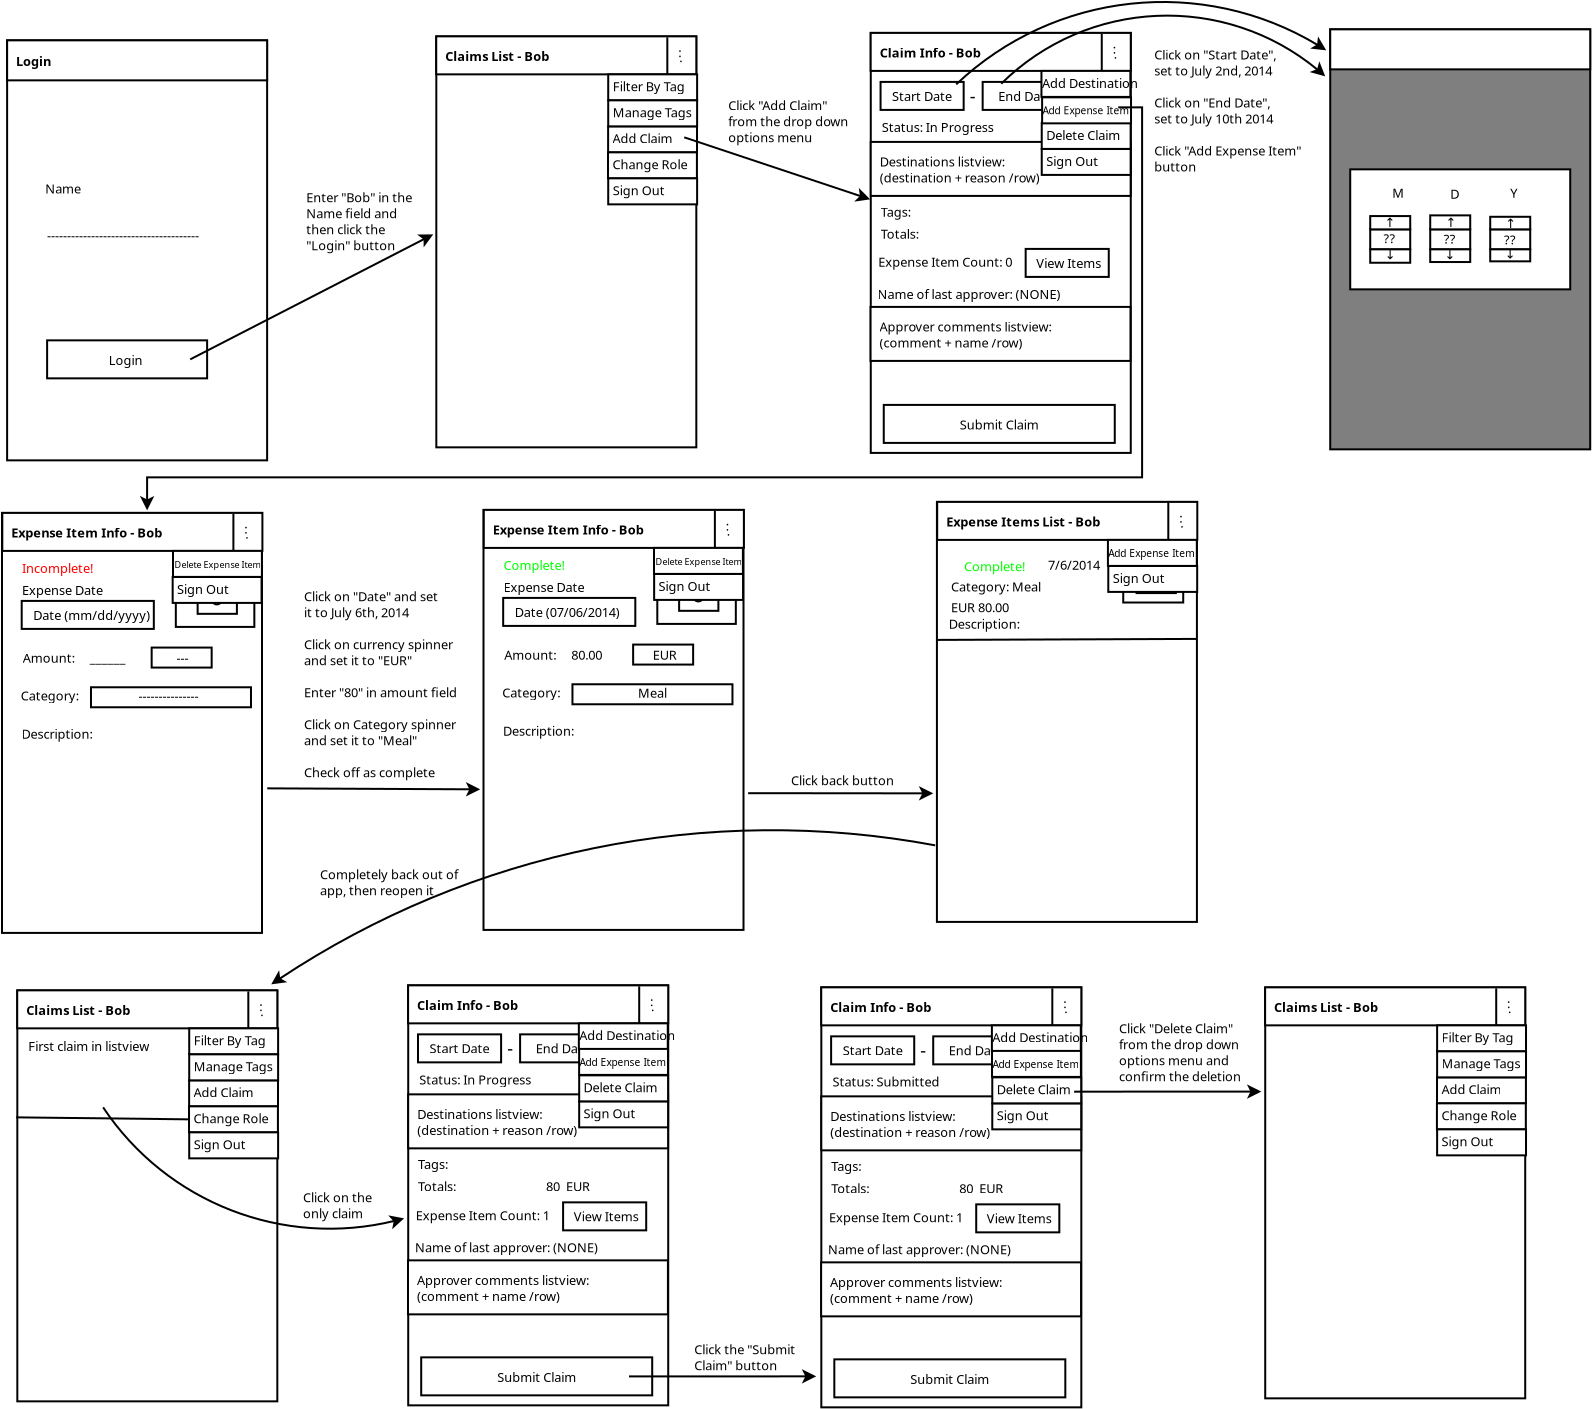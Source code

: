 <?xml version="1.0" encoding="UTF-8"?>
<dia:diagram xmlns:dia="http://www.lysator.liu.se/~alla/dia/">
  <dia:layer name="Background" visible="true" active="true">
    <dia:group>
      <dia:object type="Standard - Box" version="0" id="O0">
        <dia:attribute name="obj_pos">
          <dia:point val="40.055,47.85"/>
        </dia:attribute>
        <dia:attribute name="obj_bb">
          <dia:rectangle val="40.005,47.8;53.105,68.9"/>
        </dia:attribute>
        <dia:attribute name="elem_corner">
          <dia:point val="40.055,47.85"/>
        </dia:attribute>
        <dia:attribute name="elem_width">
          <dia:real val="13"/>
        </dia:attribute>
        <dia:attribute name="elem_height">
          <dia:real val="21"/>
        </dia:attribute>
        <dia:attribute name="show_background">
          <dia:boolean val="true"/>
        </dia:attribute>
      </dia:object>
      <dia:object type="Standard - Text" version="1" id="O1">
        <dia:attribute name="obj_pos">
          <dia:point val="40.433,59.589"/>
        </dia:attribute>
        <dia:attribute name="obj_bb">
          <dia:rectangle val="40.433,58.949;46.953,59.722"/>
        </dia:attribute>
        <dia:attribute name="text">
          <dia:composite type="text">
            <dia:attribute name="string">
              <dia:string>#Expense Item Count: 1#</dia:string>
            </dia:attribute>
            <dia:attribute name="font">
              <dia:font family="sans" style="0" name="Helvetica"/>
            </dia:attribute>
            <dia:attribute name="height">
              <dia:real val="0.8"/>
            </dia:attribute>
            <dia:attribute name="pos">
              <dia:point val="40.433,59.589"/>
            </dia:attribute>
            <dia:attribute name="color">
              <dia:color val="#000000"/>
            </dia:attribute>
            <dia:attribute name="alignment">
              <dia:enum val="0"/>
            </dia:attribute>
          </dia:composite>
        </dia:attribute>
        <dia:attribute name="valign">
          <dia:enum val="3"/>
        </dia:attribute>
      </dia:object>
      <dia:object type="Flowchart - Box" version="0" id="O2">
        <dia:attribute name="obj_pos">
          <dia:point val="40.705,66.45"/>
        </dia:attribute>
        <dia:attribute name="obj_bb">
          <dia:rectangle val="40.655,66.4;52.305,68.4"/>
        </dia:attribute>
        <dia:attribute name="elem_corner">
          <dia:point val="40.705,66.45"/>
        </dia:attribute>
        <dia:attribute name="elem_width">
          <dia:real val="11.55"/>
        </dia:attribute>
        <dia:attribute name="elem_height">
          <dia:real val="1.9"/>
        </dia:attribute>
        <dia:attribute name="show_background">
          <dia:boolean val="true"/>
        </dia:attribute>
        <dia:attribute name="padding">
          <dia:real val="0.5"/>
        </dia:attribute>
        <dia:attribute name="text">
          <dia:composite type="text">
            <dia:attribute name="string">
              <dia:string>#Submit Claim#</dia:string>
            </dia:attribute>
            <dia:attribute name="font">
              <dia:font family="sans" style="0" name="Helvetica"/>
            </dia:attribute>
            <dia:attribute name="height">
              <dia:real val="0.8"/>
            </dia:attribute>
            <dia:attribute name="pos">
              <dia:point val="46.48,67.64"/>
            </dia:attribute>
            <dia:attribute name="color">
              <dia:color val="#000000"/>
            </dia:attribute>
            <dia:attribute name="alignment">
              <dia:enum val="1"/>
            </dia:attribute>
          </dia:composite>
        </dia:attribute>
      </dia:object>
      <dia:object type="Standard - Text" version="1" id="O3">
        <dia:attribute name="obj_pos">
          <dia:point val="40.55,58.14"/>
        </dia:attribute>
        <dia:attribute name="obj_bb">
          <dia:rectangle val="40.55,57.5;50.778,58.273"/>
        </dia:attribute>
        <dia:attribute name="text">
          <dia:composite type="text">
            <dia:attribute name="string">
              <dia:string>#Totals:                              80  EUR#</dia:string>
            </dia:attribute>
            <dia:attribute name="font">
              <dia:font family="sans" style="0" name="Helvetica"/>
            </dia:attribute>
            <dia:attribute name="height">
              <dia:real val="0.8"/>
            </dia:attribute>
            <dia:attribute name="pos">
              <dia:point val="40.55,58.14"/>
            </dia:attribute>
            <dia:attribute name="color">
              <dia:color val="#000000"/>
            </dia:attribute>
            <dia:attribute name="alignment">
              <dia:enum val="0"/>
            </dia:attribute>
          </dia:composite>
        </dia:attribute>
        <dia:attribute name="valign">
          <dia:enum val="3"/>
        </dia:attribute>
      </dia:object>
      <dia:group>
        <dia:object type="Standard - Box" version="0" id="O4">
          <dia:attribute name="obj_pos">
            <dia:point val="47.8,58.7"/>
          </dia:attribute>
          <dia:attribute name="obj_bb">
            <dia:rectangle val="47.75,58.65;52.005,60.15"/>
          </dia:attribute>
          <dia:attribute name="elem_corner">
            <dia:point val="47.8,58.7"/>
          </dia:attribute>
          <dia:attribute name="elem_width">
            <dia:real val="4.155"/>
          </dia:attribute>
          <dia:attribute name="elem_height">
            <dia:real val="1.4"/>
          </dia:attribute>
          <dia:attribute name="show_background">
            <dia:boolean val="true"/>
          </dia:attribute>
        </dia:object>
        <dia:object type="Standard - Text" version="1" id="O5">
          <dia:attribute name="obj_pos">
            <dia:point val="48.328,59.65"/>
          </dia:attribute>
          <dia:attribute name="obj_bb">
            <dia:rectangle val="48.328,59.01;51.485,59.782"/>
          </dia:attribute>
          <dia:attribute name="text">
            <dia:composite type="text">
              <dia:attribute name="string">
                <dia:string>#View Items#</dia:string>
              </dia:attribute>
              <dia:attribute name="font">
                <dia:font family="sans" style="0" name="Helvetica"/>
              </dia:attribute>
              <dia:attribute name="height">
                <dia:real val="0.8"/>
              </dia:attribute>
              <dia:attribute name="pos">
                <dia:point val="48.328,59.65"/>
              </dia:attribute>
              <dia:attribute name="color">
                <dia:color val="#000000"/>
              </dia:attribute>
              <dia:attribute name="alignment">
                <dia:enum val="0"/>
              </dia:attribute>
            </dia:composite>
          </dia:attribute>
          <dia:attribute name="valign">
            <dia:enum val="3"/>
          </dia:attribute>
        </dia:object>
      </dia:group>
      <dia:group>
        <dia:object type="Standard - Box" version="0" id="O6">
          <dia:attribute name="obj_pos">
            <dia:point val="45.65,50.3"/>
          </dia:attribute>
          <dia:attribute name="obj_bb">
            <dia:rectangle val="45.6,50.25;49.855,51.75"/>
          </dia:attribute>
          <dia:attribute name="elem_corner">
            <dia:point val="45.65,50.3"/>
          </dia:attribute>
          <dia:attribute name="elem_width">
            <dia:real val="4.155"/>
          </dia:attribute>
          <dia:attribute name="elem_height">
            <dia:real val="1.4"/>
          </dia:attribute>
          <dia:attribute name="show_background">
            <dia:boolean val="true"/>
          </dia:attribute>
        </dia:object>
        <dia:object type="Standard - Text" version="1" id="O7">
          <dia:attribute name="obj_pos">
            <dia:point val="46.428,51.25"/>
          </dia:attribute>
          <dia:attribute name="obj_bb">
            <dia:rectangle val="46.428,50.61;49.023,51.383"/>
          </dia:attribute>
          <dia:attribute name="text">
            <dia:composite type="text">
              <dia:attribute name="string">
                <dia:string>#End Date#</dia:string>
              </dia:attribute>
              <dia:attribute name="font">
                <dia:font family="sans" style="0" name="Helvetica"/>
              </dia:attribute>
              <dia:attribute name="height">
                <dia:real val="0.8"/>
              </dia:attribute>
              <dia:attribute name="pos">
                <dia:point val="46.428,51.25"/>
              </dia:attribute>
              <dia:attribute name="color">
                <dia:color val="#000000"/>
              </dia:attribute>
              <dia:attribute name="alignment">
                <dia:enum val="0"/>
              </dia:attribute>
            </dia:composite>
          </dia:attribute>
          <dia:attribute name="valign">
            <dia:enum val="3"/>
          </dia:attribute>
        </dia:object>
      </dia:group>
      <dia:object type="Flowchart - Box" version="0" id="O8">
        <dia:attribute name="obj_pos">
          <dia:point val="40.05,47.85"/>
        </dia:attribute>
        <dia:attribute name="obj_bb">
          <dia:rectangle val="40.0,47.8;53.105,49.8"/>
        </dia:attribute>
        <dia:attribute name="elem_corner">
          <dia:point val="40.05,47.85"/>
        </dia:attribute>
        <dia:attribute name="elem_width">
          <dia:real val="13.005"/>
        </dia:attribute>
        <dia:attribute name="elem_height">
          <dia:real val="1.9"/>
        </dia:attribute>
        <dia:attribute name="border_width">
          <dia:real val="0.1"/>
        </dia:attribute>
        <dia:attribute name="show_background">
          <dia:boolean val="true"/>
        </dia:attribute>
        <dia:attribute name="padding">
          <dia:real val="0.5"/>
        </dia:attribute>
        <dia:attribute name="text">
          <dia:composite type="text">
            <dia:attribute name="string">
              <dia:string>#Claim Info - Bob#</dia:string>
            </dia:attribute>
            <dia:attribute name="font">
              <dia:font family="sans" style="80" name="Helvetica-Bold"/>
            </dia:attribute>
            <dia:attribute name="height">
              <dia:real val="0.8"/>
            </dia:attribute>
            <dia:attribute name="pos">
              <dia:point val="40.5,49.04"/>
            </dia:attribute>
            <dia:attribute name="color">
              <dia:color val="#000000"/>
            </dia:attribute>
            <dia:attribute name="alignment">
              <dia:enum val="0"/>
            </dia:attribute>
          </dia:composite>
        </dia:attribute>
      </dia:object>
      <dia:group>
        <dia:object type="Standard - Line" version="0" id="O9">
          <dia:attribute name="obj_pos">
            <dia:point val="51.605,47.9"/>
          </dia:attribute>
          <dia:attribute name="obj_bb">
            <dia:rectangle val="51.555,47.85;51.655,49.8"/>
          </dia:attribute>
          <dia:attribute name="conn_endpoints">
            <dia:point val="51.605,47.9"/>
            <dia:point val="51.605,49.75"/>
          </dia:attribute>
          <dia:attribute name="numcp">
            <dia:int val="1"/>
          </dia:attribute>
        </dia:object>
        <dia:group>
          <dia:object type="Standard - Text" version="1" id="O10">
            <dia:attribute name="obj_pos">
              <dia:point val="52.15,48.89"/>
            </dia:attribute>
            <dia:attribute name="obj_bb">
              <dia:rectangle val="52.15,48.25;52.378,49.023"/>
            </dia:attribute>
            <dia:attribute name="text">
              <dia:composite type="text">
                <dia:attribute name="string">
                  <dia:string>#:#</dia:string>
                </dia:attribute>
                <dia:attribute name="font">
                  <dia:font family="sans" style="0" name="Helvetica"/>
                </dia:attribute>
                <dia:attribute name="height">
                  <dia:real val="0.8"/>
                </dia:attribute>
                <dia:attribute name="pos">
                  <dia:point val="52.15,48.89"/>
                </dia:attribute>
                <dia:attribute name="color">
                  <dia:color val="#000000"/>
                </dia:attribute>
                <dia:attribute name="alignment">
                  <dia:enum val="0"/>
                </dia:attribute>
              </dia:composite>
            </dia:attribute>
            <dia:attribute name="valign">
              <dia:enum val="3"/>
            </dia:attribute>
          </dia:object>
          <dia:object type="Standard - Text" version="1" id="O11">
            <dia:attribute name="obj_pos">
              <dia:point val="52.2,49.14"/>
            </dia:attribute>
            <dia:attribute name="obj_bb">
              <dia:rectangle val="52.2,48.5;52.395,49.273"/>
            </dia:attribute>
            <dia:attribute name="text">
              <dia:composite type="text">
                <dia:attribute name="string">
                  <dia:string>#.#</dia:string>
                </dia:attribute>
                <dia:attribute name="font">
                  <dia:font family="sans" style="0" name="Helvetica"/>
                </dia:attribute>
                <dia:attribute name="height">
                  <dia:real val="0.8"/>
                </dia:attribute>
                <dia:attribute name="pos">
                  <dia:point val="52.2,49.14"/>
                </dia:attribute>
                <dia:attribute name="color">
                  <dia:color val="#000000"/>
                </dia:attribute>
                <dia:attribute name="alignment">
                  <dia:enum val="0"/>
                </dia:attribute>
              </dia:composite>
            </dia:attribute>
            <dia:attribute name="valign">
              <dia:enum val="3"/>
            </dia:attribute>
          </dia:object>
        </dia:group>
      </dia:group>
      <dia:object type="Flowchart - Box" version="0" id="O12">
        <dia:attribute name="obj_pos">
          <dia:point val="40.054,53.3"/>
        </dia:attribute>
        <dia:attribute name="obj_bb">
          <dia:rectangle val="40.004,53.25;53.1,56.05"/>
        </dia:attribute>
        <dia:attribute name="elem_corner">
          <dia:point val="40.054,53.3"/>
        </dia:attribute>
        <dia:attribute name="elem_width">
          <dia:real val="12.996"/>
        </dia:attribute>
        <dia:attribute name="elem_height">
          <dia:real val="2.7"/>
        </dia:attribute>
        <dia:attribute name="border_width">
          <dia:real val="0.1"/>
        </dia:attribute>
        <dia:attribute name="show_background">
          <dia:boolean val="true"/>
        </dia:attribute>
        <dia:attribute name="padding">
          <dia:real val="0.5"/>
        </dia:attribute>
        <dia:attribute name="text">
          <dia:composite type="text">
            <dia:attribute name="string">
              <dia:string>#Destinations listview:
(destination + reason /row)#</dia:string>
            </dia:attribute>
            <dia:attribute name="font">
              <dia:font family="sans" style="0" name="Helvetica"/>
            </dia:attribute>
            <dia:attribute name="height">
              <dia:real val="0.8"/>
            </dia:attribute>
            <dia:attribute name="pos">
              <dia:point val="40.504,54.49"/>
            </dia:attribute>
            <dia:attribute name="color">
              <dia:color val="#000000"/>
            </dia:attribute>
            <dia:attribute name="alignment">
              <dia:enum val="0"/>
            </dia:attribute>
          </dia:composite>
        </dia:attribute>
      </dia:object>
      <dia:object type="Flowchart - Box" version="0" id="O13">
        <dia:attribute name="obj_pos">
          <dia:point val="40.045,61.6"/>
        </dia:attribute>
        <dia:attribute name="obj_bb">
          <dia:rectangle val="39.995,61.55;53.091,64.35"/>
        </dia:attribute>
        <dia:attribute name="elem_corner">
          <dia:point val="40.045,61.6"/>
        </dia:attribute>
        <dia:attribute name="elem_width">
          <dia:real val="12.996"/>
        </dia:attribute>
        <dia:attribute name="elem_height">
          <dia:real val="2.7"/>
        </dia:attribute>
        <dia:attribute name="border_width">
          <dia:real val="0.1"/>
        </dia:attribute>
        <dia:attribute name="show_background">
          <dia:boolean val="true"/>
        </dia:attribute>
        <dia:attribute name="padding">
          <dia:real val="0.5"/>
        </dia:attribute>
        <dia:attribute name="text">
          <dia:composite type="text">
            <dia:attribute name="string">
              <dia:string>#Approver comments listview:
(comment + name /row)#</dia:string>
            </dia:attribute>
            <dia:attribute name="font">
              <dia:font family="sans" style="0" name="Helvetica"/>
            </dia:attribute>
            <dia:attribute name="height">
              <dia:real val="0.8"/>
            </dia:attribute>
            <dia:attribute name="pos">
              <dia:point val="40.495,62.79"/>
            </dia:attribute>
            <dia:attribute name="color">
              <dia:color val="#000000"/>
            </dia:attribute>
            <dia:attribute name="alignment">
              <dia:enum val="0"/>
            </dia:attribute>
          </dia:composite>
        </dia:attribute>
      </dia:object>
      <dia:object type="Standard - Text" version="1" id="O14">
        <dia:attribute name="obj_pos">
          <dia:point val="40.395,61.2"/>
        </dia:attribute>
        <dia:attribute name="obj_bb">
          <dia:rectangle val="40.395,60.56;49.263,61.333"/>
        </dia:attribute>
        <dia:attribute name="text">
          <dia:composite type="text">
            <dia:attribute name="string">
              <dia:string>#Name of last approver: (NONE)#</dia:string>
            </dia:attribute>
            <dia:attribute name="font">
              <dia:font family="sans" style="0" name="Helvetica"/>
            </dia:attribute>
            <dia:attribute name="height">
              <dia:real val="0.8"/>
            </dia:attribute>
            <dia:attribute name="pos">
              <dia:point val="40.395,61.2"/>
            </dia:attribute>
            <dia:attribute name="color">
              <dia:color val="#000000"/>
            </dia:attribute>
            <dia:attribute name="alignment">
              <dia:enum val="0"/>
            </dia:attribute>
          </dia:composite>
        </dia:attribute>
        <dia:attribute name="valign">
          <dia:enum val="3"/>
        </dia:attribute>
      </dia:object>
      <dia:group>
        <dia:object type="Standard - Box" version="0" id="O15">
          <dia:attribute name="obj_pos">
            <dia:point val="48.603,53.65"/>
          </dia:attribute>
          <dia:attribute name="obj_bb">
            <dia:rectangle val="48.553,53.6;53.099,55"/>
          </dia:attribute>
          <dia:attribute name="elem_corner">
            <dia:point val="48.603,53.65"/>
          </dia:attribute>
          <dia:attribute name="elem_width">
            <dia:real val="4.445"/>
          </dia:attribute>
          <dia:attribute name="elem_height">
            <dia:real val="1.3"/>
          </dia:attribute>
          <dia:attribute name="show_background">
            <dia:boolean val="true"/>
          </dia:attribute>
        </dia:object>
        <dia:object type="Standard - Text" version="1" id="O16">
          <dia:attribute name="obj_pos">
            <dia:point val="48.826,54.5"/>
          </dia:attribute>
          <dia:attribute name="obj_bb">
            <dia:rectangle val="48.826,53.86;51.269,54.633"/>
          </dia:attribute>
          <dia:attribute name="text">
            <dia:composite type="text">
              <dia:attribute name="string">
                <dia:string>#Sign Out#</dia:string>
              </dia:attribute>
              <dia:attribute name="font">
                <dia:font family="sans" style="0" name="Helvetica"/>
              </dia:attribute>
              <dia:attribute name="height">
                <dia:real val="0.8"/>
              </dia:attribute>
              <dia:attribute name="pos">
                <dia:point val="48.826,54.5"/>
              </dia:attribute>
              <dia:attribute name="color">
                <dia:color val="#000000"/>
              </dia:attribute>
              <dia:attribute name="alignment">
                <dia:enum val="0"/>
              </dia:attribute>
            </dia:composite>
          </dia:attribute>
          <dia:attribute name="valign">
            <dia:enum val="3"/>
          </dia:attribute>
        </dia:object>
      </dia:group>
      <dia:group>
        <dia:object type="Standard - Box" version="0" id="O17">
          <dia:attribute name="obj_pos">
            <dia:point val="48.603,52.35"/>
          </dia:attribute>
          <dia:attribute name="obj_bb">
            <dia:rectangle val="48.553,52.3;53.099,53.7"/>
          </dia:attribute>
          <dia:attribute name="elem_corner">
            <dia:point val="48.603,52.35"/>
          </dia:attribute>
          <dia:attribute name="elem_width">
            <dia:real val="4.445"/>
          </dia:attribute>
          <dia:attribute name="elem_height">
            <dia:real val="1.3"/>
          </dia:attribute>
          <dia:attribute name="show_background">
            <dia:boolean val="true"/>
          </dia:attribute>
        </dia:object>
        <dia:object type="Standard - Text" version="1" id="O18">
          <dia:attribute name="obj_pos">
            <dia:point val="48.826,53.2"/>
          </dia:attribute>
          <dia:attribute name="obj_bb">
            <dia:rectangle val="48.826,52.56;52.389,53.333"/>
          </dia:attribute>
          <dia:attribute name="text">
            <dia:composite type="text">
              <dia:attribute name="string">
                <dia:string>#Delete Claim#</dia:string>
              </dia:attribute>
              <dia:attribute name="font">
                <dia:font family="sans" style="0" name="Helvetica"/>
              </dia:attribute>
              <dia:attribute name="height">
                <dia:real val="0.8"/>
              </dia:attribute>
              <dia:attribute name="pos">
                <dia:point val="48.826,53.2"/>
              </dia:attribute>
              <dia:attribute name="color">
                <dia:color val="#000000"/>
              </dia:attribute>
              <dia:attribute name="alignment">
                <dia:enum val="0"/>
              </dia:attribute>
            </dia:composite>
          </dia:attribute>
          <dia:attribute name="valign">
            <dia:enum val="3"/>
          </dia:attribute>
        </dia:object>
      </dia:group>
      <dia:group>
        <dia:object type="Standard - Box" version="0" id="O19">
          <dia:attribute name="obj_pos">
            <dia:point val="48.584,49.75"/>
          </dia:attribute>
          <dia:attribute name="obj_bb">
            <dia:rectangle val="48.534,49.7;53.079,51.1"/>
          </dia:attribute>
          <dia:attribute name="elem_corner">
            <dia:point val="48.584,49.75"/>
          </dia:attribute>
          <dia:attribute name="elem_width">
            <dia:real val="4.445"/>
          </dia:attribute>
          <dia:attribute name="elem_height">
            <dia:real val="1.3"/>
          </dia:attribute>
          <dia:attribute name="show_background">
            <dia:boolean val="true"/>
          </dia:attribute>
        </dia:object>
        <dia:object type="Standard - Text" version="1" id="O20">
          <dia:attribute name="obj_pos">
            <dia:point val="48.607,50.6"/>
          </dia:attribute>
          <dia:attribute name="obj_bb">
            <dia:rectangle val="48.607,49.96;53.082,50.733"/>
          </dia:attribute>
          <dia:attribute name="text">
            <dia:composite type="text">
              <dia:attribute name="string">
                <dia:string>#Add Destination#</dia:string>
              </dia:attribute>
              <dia:attribute name="font">
                <dia:font family="sans" style="0" name="Helvetica"/>
              </dia:attribute>
              <dia:attribute name="height">
                <dia:real val="0.8"/>
              </dia:attribute>
              <dia:attribute name="pos">
                <dia:point val="48.607,50.6"/>
              </dia:attribute>
              <dia:attribute name="color">
                <dia:color val="#000000"/>
              </dia:attribute>
              <dia:attribute name="alignment">
                <dia:enum val="0"/>
              </dia:attribute>
            </dia:composite>
          </dia:attribute>
          <dia:attribute name="valign">
            <dia:enum val="3"/>
          </dia:attribute>
        </dia:object>
      </dia:group>
      <dia:object type="Standard - Text" version="1" id="O21">
        <dia:attribute name="obj_pos">
          <dia:point val="40.61,52.806"/>
        </dia:attribute>
        <dia:attribute name="obj_bb">
          <dia:rectangle val="40.61,52.166;45.68,52.938"/>
        </dia:attribute>
        <dia:attribute name="text">
          <dia:composite type="text">
            <dia:attribute name="string">
              <dia:string>#Status: Submitted#</dia:string>
            </dia:attribute>
            <dia:attribute name="font">
              <dia:font family="sans" style="0" name="Helvetica"/>
            </dia:attribute>
            <dia:attribute name="height">
              <dia:real val="0.8"/>
            </dia:attribute>
            <dia:attribute name="pos">
              <dia:point val="40.61,52.806"/>
            </dia:attribute>
            <dia:attribute name="color">
              <dia:color val="#000000"/>
            </dia:attribute>
            <dia:attribute name="alignment">
              <dia:enum val="0"/>
            </dia:attribute>
          </dia:composite>
        </dia:attribute>
        <dia:attribute name="valign">
          <dia:enum val="3"/>
        </dia:attribute>
      </dia:object>
      <dia:object type="Standard - Text" version="1" id="O22">
        <dia:attribute name="obj_pos">
          <dia:point val="40.551,57.038"/>
        </dia:attribute>
        <dia:attribute name="obj_bb">
          <dia:rectangle val="40.551,56.398;42.129,57.17"/>
        </dia:attribute>
        <dia:attribute name="text">
          <dia:composite type="text">
            <dia:attribute name="string">
              <dia:string>#Tags:#</dia:string>
            </dia:attribute>
            <dia:attribute name="font">
              <dia:font family="sans" style="0" name="Helvetica"/>
            </dia:attribute>
            <dia:attribute name="height">
              <dia:real val="0.8"/>
            </dia:attribute>
            <dia:attribute name="pos">
              <dia:point val="40.551,57.038"/>
            </dia:attribute>
            <dia:attribute name="color">
              <dia:color val="#000000"/>
            </dia:attribute>
            <dia:attribute name="alignment">
              <dia:enum val="0"/>
            </dia:attribute>
          </dia:composite>
        </dia:attribute>
        <dia:attribute name="valign">
          <dia:enum val="3"/>
        </dia:attribute>
      </dia:object>
      <dia:group>
        <dia:object type="Standard - Box" version="0" id="O23">
          <dia:attribute name="obj_pos">
            <dia:point val="40.545,50.3"/>
          </dia:attribute>
          <dia:attribute name="obj_bb">
            <dia:rectangle val="40.495,50.25;44.75,51.75"/>
          </dia:attribute>
          <dia:attribute name="elem_corner">
            <dia:point val="40.545,50.3"/>
          </dia:attribute>
          <dia:attribute name="elem_width">
            <dia:real val="4.155"/>
          </dia:attribute>
          <dia:attribute name="elem_height">
            <dia:real val="1.4"/>
          </dia:attribute>
          <dia:attribute name="show_background">
            <dia:boolean val="true"/>
          </dia:attribute>
        </dia:object>
        <dia:object type="Standard - Text" version="1" id="O24">
          <dia:attribute name="obj_pos">
            <dia:point val="41.123,51.25"/>
          </dia:attribute>
          <dia:attribute name="obj_bb">
            <dia:rectangle val="41.123,50.61;43.998,51.383"/>
          </dia:attribute>
          <dia:attribute name="text">
            <dia:composite type="text">
              <dia:attribute name="string">
                <dia:string>#Start Date#</dia:string>
              </dia:attribute>
              <dia:attribute name="font">
                <dia:font family="sans" style="0" name="Helvetica"/>
              </dia:attribute>
              <dia:attribute name="height">
                <dia:real val="0.8"/>
              </dia:attribute>
              <dia:attribute name="pos">
                <dia:point val="41.123,51.25"/>
              </dia:attribute>
              <dia:attribute name="color">
                <dia:color val="#000000"/>
              </dia:attribute>
              <dia:attribute name="alignment">
                <dia:enum val="0"/>
              </dia:attribute>
            </dia:composite>
          </dia:attribute>
          <dia:attribute name="valign">
            <dia:enum val="3"/>
          </dia:attribute>
        </dia:object>
      </dia:group>
      <dia:object type="Standard - Text" version="1" id="O25">
        <dia:attribute name="obj_pos">
          <dia:point val="45.005,51.35"/>
        </dia:attribute>
        <dia:attribute name="obj_bb">
          <dia:rectangle val="45.005,50.447;45.333,51.538"/>
        </dia:attribute>
        <dia:attribute name="text">
          <dia:composite type="text">
            <dia:attribute name="string">
              <dia:string>#-#</dia:string>
            </dia:attribute>
            <dia:attribute name="font">
              <dia:font family="sans" style="0" name="Helvetica"/>
            </dia:attribute>
            <dia:attribute name="height">
              <dia:real val="1.129"/>
            </dia:attribute>
            <dia:attribute name="pos">
              <dia:point val="45.005,51.35"/>
            </dia:attribute>
            <dia:attribute name="color">
              <dia:color val="#000000"/>
            </dia:attribute>
            <dia:attribute name="alignment">
              <dia:enum val="0"/>
            </dia:attribute>
          </dia:composite>
        </dia:attribute>
        <dia:attribute name="valign">
          <dia:enum val="3"/>
        </dia:attribute>
      </dia:object>
      <dia:group>
        <dia:object type="Standard - Box" version="0" id="O26">
          <dia:attribute name="obj_pos">
            <dia:point val="48.59,51.028"/>
          </dia:attribute>
          <dia:attribute name="obj_bb">
            <dia:rectangle val="48.54,50.978;53.085,52.378"/>
          </dia:attribute>
          <dia:attribute name="elem_corner">
            <dia:point val="48.59,51.028"/>
          </dia:attribute>
          <dia:attribute name="elem_width">
            <dia:real val="4.445"/>
          </dia:attribute>
          <dia:attribute name="elem_height">
            <dia:real val="1.3"/>
          </dia:attribute>
          <dia:attribute name="show_background">
            <dia:boolean val="true"/>
          </dia:attribute>
        </dia:object>
        <dia:object type="Standard - Text" version="1" id="O27">
          <dia:attribute name="obj_pos">
            <dia:point val="48.612,51.878"/>
          </dia:attribute>
          <dia:attribute name="obj_bb">
            <dia:rectangle val="48.612,51.37;52.707,51.983"/>
          </dia:attribute>
          <dia:attribute name="text">
            <dia:composite type="text">
              <dia:attribute name="string">
                <dia:string>#Add Expense Item#</dia:string>
              </dia:attribute>
              <dia:attribute name="font">
                <dia:font family="sans" style="0" name="Helvetica"/>
              </dia:attribute>
              <dia:attribute name="height">
                <dia:real val="0.635"/>
              </dia:attribute>
              <dia:attribute name="pos">
                <dia:point val="48.612,51.878"/>
              </dia:attribute>
              <dia:attribute name="color">
                <dia:color val="#000000"/>
              </dia:attribute>
              <dia:attribute name="alignment">
                <dia:enum val="0"/>
              </dia:attribute>
            </dia:composite>
          </dia:attribute>
          <dia:attribute name="valign">
            <dia:enum val="3"/>
          </dia:attribute>
        </dia:object>
      </dia:group>
    </dia:group>
    <dia:group>
      <dia:object type="Standard - Text" version="1" id="O28">
        <dia:attribute name="obj_pos">
          <dia:point val="19.05,55.813"/>
        </dia:attribute>
        <dia:attribute name="obj_bb">
          <dia:rectangle val="19.05,55.173;19.05,55.945"/>
        </dia:attribute>
        <dia:attribute name="text">
          <dia:composite type="text">
            <dia:attribute name="string">
              <dia:string>##</dia:string>
            </dia:attribute>
            <dia:attribute name="font">
              <dia:font family="sans" style="0" name="Helvetica"/>
            </dia:attribute>
            <dia:attribute name="height">
              <dia:real val="0.8"/>
            </dia:attribute>
            <dia:attribute name="pos">
              <dia:point val="19.05,55.813"/>
            </dia:attribute>
            <dia:attribute name="color">
              <dia:color val="#000000"/>
            </dia:attribute>
            <dia:attribute name="alignment">
              <dia:enum val="0"/>
            </dia:attribute>
          </dia:composite>
        </dia:attribute>
        <dia:attribute name="valign">
          <dia:enum val="3"/>
        </dia:attribute>
      </dia:object>
      <dia:object type="Standard - Box" version="0" id="O29">
        <dia:attribute name="obj_pos">
          <dia:point val="19.4,47.75"/>
        </dia:attribute>
        <dia:attribute name="obj_bb">
          <dia:rectangle val="19.35,47.7;32.45,68.8"/>
        </dia:attribute>
        <dia:attribute name="elem_corner">
          <dia:point val="19.4,47.75"/>
        </dia:attribute>
        <dia:attribute name="elem_width">
          <dia:real val="13"/>
        </dia:attribute>
        <dia:attribute name="elem_height">
          <dia:real val="21"/>
        </dia:attribute>
        <dia:attribute name="show_background">
          <dia:boolean val="true"/>
        </dia:attribute>
      </dia:object>
      <dia:object type="Standard - Text" version="1" id="O30">
        <dia:attribute name="obj_pos">
          <dia:point val="19.955,52.706"/>
        </dia:attribute>
        <dia:attribute name="obj_bb">
          <dia:rectangle val="19.955,52.066;25.367,52.838"/>
        </dia:attribute>
        <dia:attribute name="text">
          <dia:composite type="text">
            <dia:attribute name="string">
              <dia:string>#Status: In Progress#</dia:string>
            </dia:attribute>
            <dia:attribute name="font">
              <dia:font family="sans" style="0" name="Helvetica"/>
            </dia:attribute>
            <dia:attribute name="height">
              <dia:real val="0.8"/>
            </dia:attribute>
            <dia:attribute name="pos">
              <dia:point val="19.955,52.706"/>
            </dia:attribute>
            <dia:attribute name="color">
              <dia:color val="#000000"/>
            </dia:attribute>
            <dia:attribute name="alignment">
              <dia:enum val="0"/>
            </dia:attribute>
          </dia:composite>
        </dia:attribute>
        <dia:attribute name="valign">
          <dia:enum val="3"/>
        </dia:attribute>
      </dia:object>
      <dia:object type="Standard - Text" version="1" id="O31">
        <dia:attribute name="obj_pos">
          <dia:point val="19.895,56.938"/>
        </dia:attribute>
        <dia:attribute name="obj_bb">
          <dia:rectangle val="19.895,56.298;21.473,57.07"/>
        </dia:attribute>
        <dia:attribute name="text">
          <dia:composite type="text">
            <dia:attribute name="string">
              <dia:string>#Tags:#</dia:string>
            </dia:attribute>
            <dia:attribute name="font">
              <dia:font family="sans" style="0" name="Helvetica"/>
            </dia:attribute>
            <dia:attribute name="height">
              <dia:real val="0.8"/>
            </dia:attribute>
            <dia:attribute name="pos">
              <dia:point val="19.895,56.938"/>
            </dia:attribute>
            <dia:attribute name="color">
              <dia:color val="#000000"/>
            </dia:attribute>
            <dia:attribute name="alignment">
              <dia:enum val="0"/>
            </dia:attribute>
          </dia:composite>
        </dia:attribute>
        <dia:attribute name="valign">
          <dia:enum val="3"/>
        </dia:attribute>
      </dia:object>
      <dia:object type="Standard - Text" version="1" id="O32">
        <dia:attribute name="obj_pos">
          <dia:point val="19.777,59.489"/>
        </dia:attribute>
        <dia:attribute name="obj_bb">
          <dia:rectangle val="19.777,58.849;26.297,59.622"/>
        </dia:attribute>
        <dia:attribute name="text">
          <dia:composite type="text">
            <dia:attribute name="string">
              <dia:string>#Expense Item Count: 1#</dia:string>
            </dia:attribute>
            <dia:attribute name="font">
              <dia:font family="sans" style="0" name="Helvetica"/>
            </dia:attribute>
            <dia:attribute name="height">
              <dia:real val="0.8"/>
            </dia:attribute>
            <dia:attribute name="pos">
              <dia:point val="19.777,59.489"/>
            </dia:attribute>
            <dia:attribute name="color">
              <dia:color val="#000000"/>
            </dia:attribute>
            <dia:attribute name="alignment">
              <dia:enum val="0"/>
            </dia:attribute>
          </dia:composite>
        </dia:attribute>
        <dia:attribute name="valign">
          <dia:enum val="3"/>
        </dia:attribute>
      </dia:object>
      <dia:object type="Flowchart - Box" version="0" id="O33">
        <dia:attribute name="obj_pos">
          <dia:point val="20.049,66.35"/>
        </dia:attribute>
        <dia:attribute name="obj_bb">
          <dia:rectangle val="19.999,66.3;31.649,68.3"/>
        </dia:attribute>
        <dia:attribute name="elem_corner">
          <dia:point val="20.049,66.35"/>
        </dia:attribute>
        <dia:attribute name="elem_width">
          <dia:real val="11.55"/>
        </dia:attribute>
        <dia:attribute name="elem_height">
          <dia:real val="1.9"/>
        </dia:attribute>
        <dia:attribute name="show_background">
          <dia:boolean val="true"/>
        </dia:attribute>
        <dia:attribute name="padding">
          <dia:real val="0.5"/>
        </dia:attribute>
        <dia:attribute name="text">
          <dia:composite type="text">
            <dia:attribute name="string">
              <dia:string>#Submit Claim#</dia:string>
            </dia:attribute>
            <dia:attribute name="font">
              <dia:font family="sans" style="0" name="Helvetica"/>
            </dia:attribute>
            <dia:attribute name="height">
              <dia:real val="0.8"/>
            </dia:attribute>
            <dia:attribute name="pos">
              <dia:point val="25.824,67.54"/>
            </dia:attribute>
            <dia:attribute name="color">
              <dia:color val="#000000"/>
            </dia:attribute>
            <dia:attribute name="alignment">
              <dia:enum val="1"/>
            </dia:attribute>
          </dia:composite>
        </dia:attribute>
      </dia:object>
      <dia:object type="Standard - Text" version="1" id="O34">
        <dia:attribute name="obj_pos">
          <dia:point val="19.894,58.04"/>
        </dia:attribute>
        <dia:attribute name="obj_bb">
          <dia:rectangle val="19.894,57.4;30.122,58.172"/>
        </dia:attribute>
        <dia:attribute name="text">
          <dia:composite type="text">
            <dia:attribute name="string">
              <dia:string>#Totals:                              80  EUR#</dia:string>
            </dia:attribute>
            <dia:attribute name="font">
              <dia:font family="sans" style="0" name="Helvetica"/>
            </dia:attribute>
            <dia:attribute name="height">
              <dia:real val="0.8"/>
            </dia:attribute>
            <dia:attribute name="pos">
              <dia:point val="19.894,58.04"/>
            </dia:attribute>
            <dia:attribute name="color">
              <dia:color val="#000000"/>
            </dia:attribute>
            <dia:attribute name="alignment">
              <dia:enum val="0"/>
            </dia:attribute>
          </dia:composite>
        </dia:attribute>
        <dia:attribute name="valign">
          <dia:enum val="3"/>
        </dia:attribute>
      </dia:object>
      <dia:group>
        <dia:object type="Standard - Box" version="0" id="O35">
          <dia:attribute name="obj_pos">
            <dia:point val="27.144,58.6"/>
          </dia:attribute>
          <dia:attribute name="obj_bb">
            <dia:rectangle val="27.094,58.55;31.349,60.05"/>
          </dia:attribute>
          <dia:attribute name="elem_corner">
            <dia:point val="27.144,58.6"/>
          </dia:attribute>
          <dia:attribute name="elem_width">
            <dia:real val="4.155"/>
          </dia:attribute>
          <dia:attribute name="elem_height">
            <dia:real val="1.4"/>
          </dia:attribute>
          <dia:attribute name="show_background">
            <dia:boolean val="true"/>
          </dia:attribute>
        </dia:object>
        <dia:object type="Standard - Text" version="1" id="O36">
          <dia:attribute name="obj_pos">
            <dia:point val="27.672,59.55"/>
          </dia:attribute>
          <dia:attribute name="obj_bb">
            <dia:rectangle val="27.672,58.91;30.829,59.682"/>
          </dia:attribute>
          <dia:attribute name="text">
            <dia:composite type="text">
              <dia:attribute name="string">
                <dia:string>#View Items#</dia:string>
              </dia:attribute>
              <dia:attribute name="font">
                <dia:font family="sans" style="0" name="Helvetica"/>
              </dia:attribute>
              <dia:attribute name="height">
                <dia:real val="0.8"/>
              </dia:attribute>
              <dia:attribute name="pos">
                <dia:point val="27.672,59.55"/>
              </dia:attribute>
              <dia:attribute name="color">
                <dia:color val="#000000"/>
              </dia:attribute>
              <dia:attribute name="alignment">
                <dia:enum val="0"/>
              </dia:attribute>
            </dia:composite>
          </dia:attribute>
          <dia:attribute name="valign">
            <dia:enum val="3"/>
          </dia:attribute>
        </dia:object>
      </dia:group>
      <dia:group>
        <dia:object type="Standard - Box" version="0" id="O37">
          <dia:attribute name="obj_pos">
            <dia:point val="19.889,50.2"/>
          </dia:attribute>
          <dia:attribute name="obj_bb">
            <dia:rectangle val="19.839,50.15;24.094,51.65"/>
          </dia:attribute>
          <dia:attribute name="elem_corner">
            <dia:point val="19.889,50.2"/>
          </dia:attribute>
          <dia:attribute name="elem_width">
            <dia:real val="4.155"/>
          </dia:attribute>
          <dia:attribute name="elem_height">
            <dia:real val="1.4"/>
          </dia:attribute>
          <dia:attribute name="show_background">
            <dia:boolean val="true"/>
          </dia:attribute>
        </dia:object>
        <dia:object type="Standard - Text" version="1" id="O38">
          <dia:attribute name="obj_pos">
            <dia:point val="20.467,51.15"/>
          </dia:attribute>
          <dia:attribute name="obj_bb">
            <dia:rectangle val="20.467,50.51;23.342,51.282"/>
          </dia:attribute>
          <dia:attribute name="text">
            <dia:composite type="text">
              <dia:attribute name="string">
                <dia:string>#Start Date#</dia:string>
              </dia:attribute>
              <dia:attribute name="font">
                <dia:font family="sans" style="0" name="Helvetica"/>
              </dia:attribute>
              <dia:attribute name="height">
                <dia:real val="0.8"/>
              </dia:attribute>
              <dia:attribute name="pos">
                <dia:point val="20.467,51.15"/>
              </dia:attribute>
              <dia:attribute name="color">
                <dia:color val="#000000"/>
              </dia:attribute>
              <dia:attribute name="alignment">
                <dia:enum val="0"/>
              </dia:attribute>
            </dia:composite>
          </dia:attribute>
          <dia:attribute name="valign">
            <dia:enum val="3"/>
          </dia:attribute>
        </dia:object>
      </dia:group>
      <dia:group>
        <dia:object type="Standard - Box" version="0" id="O39">
          <dia:attribute name="obj_pos">
            <dia:point val="24.994,50.2"/>
          </dia:attribute>
          <dia:attribute name="obj_bb">
            <dia:rectangle val="24.944,50.15;29.199,51.65"/>
          </dia:attribute>
          <dia:attribute name="elem_corner">
            <dia:point val="24.994,50.2"/>
          </dia:attribute>
          <dia:attribute name="elem_width">
            <dia:real val="4.155"/>
          </dia:attribute>
          <dia:attribute name="elem_height">
            <dia:real val="1.4"/>
          </dia:attribute>
          <dia:attribute name="show_background">
            <dia:boolean val="true"/>
          </dia:attribute>
        </dia:object>
        <dia:object type="Standard - Text" version="1" id="O40">
          <dia:attribute name="obj_pos">
            <dia:point val="25.772,51.15"/>
          </dia:attribute>
          <dia:attribute name="obj_bb">
            <dia:rectangle val="25.772,50.51;28.367,51.282"/>
          </dia:attribute>
          <dia:attribute name="text">
            <dia:composite type="text">
              <dia:attribute name="string">
                <dia:string>#End Date#</dia:string>
              </dia:attribute>
              <dia:attribute name="font">
                <dia:font family="sans" style="0" name="Helvetica"/>
              </dia:attribute>
              <dia:attribute name="height">
                <dia:real val="0.8"/>
              </dia:attribute>
              <dia:attribute name="pos">
                <dia:point val="25.772,51.15"/>
              </dia:attribute>
              <dia:attribute name="color">
                <dia:color val="#000000"/>
              </dia:attribute>
              <dia:attribute name="alignment">
                <dia:enum val="0"/>
              </dia:attribute>
            </dia:composite>
          </dia:attribute>
          <dia:attribute name="valign">
            <dia:enum val="3"/>
          </dia:attribute>
        </dia:object>
      </dia:group>
      <dia:object type="Standard - Text" version="1" id="O41">
        <dia:attribute name="obj_pos">
          <dia:point val="24.35,51.25"/>
        </dia:attribute>
        <dia:attribute name="obj_bb">
          <dia:rectangle val="24.35,50.347;24.677,51.438"/>
        </dia:attribute>
        <dia:attribute name="text">
          <dia:composite type="text">
            <dia:attribute name="string">
              <dia:string>#-#</dia:string>
            </dia:attribute>
            <dia:attribute name="font">
              <dia:font family="sans" style="0" name="Helvetica"/>
            </dia:attribute>
            <dia:attribute name="height">
              <dia:real val="1.129"/>
            </dia:attribute>
            <dia:attribute name="pos">
              <dia:point val="24.35,51.25"/>
            </dia:attribute>
            <dia:attribute name="color">
              <dia:color val="#000000"/>
            </dia:attribute>
            <dia:attribute name="alignment">
              <dia:enum val="0"/>
            </dia:attribute>
          </dia:composite>
        </dia:attribute>
        <dia:attribute name="valign">
          <dia:enum val="3"/>
        </dia:attribute>
      </dia:object>
      <dia:object type="Flowchart - Box" version="0" id="O42">
        <dia:attribute name="obj_pos">
          <dia:point val="19.394,47.75"/>
        </dia:attribute>
        <dia:attribute name="obj_bb">
          <dia:rectangle val="19.344,47.7;32.449,49.7"/>
        </dia:attribute>
        <dia:attribute name="elem_corner">
          <dia:point val="19.394,47.75"/>
        </dia:attribute>
        <dia:attribute name="elem_width">
          <dia:real val="13.005"/>
        </dia:attribute>
        <dia:attribute name="elem_height">
          <dia:real val="1.9"/>
        </dia:attribute>
        <dia:attribute name="border_width">
          <dia:real val="0.1"/>
        </dia:attribute>
        <dia:attribute name="show_background">
          <dia:boolean val="true"/>
        </dia:attribute>
        <dia:attribute name="padding">
          <dia:real val="0.5"/>
        </dia:attribute>
        <dia:attribute name="text">
          <dia:composite type="text">
            <dia:attribute name="string">
              <dia:string>#Claim Info - Bob#</dia:string>
            </dia:attribute>
            <dia:attribute name="font">
              <dia:font family="sans" style="80" name="Helvetica-Bold"/>
            </dia:attribute>
            <dia:attribute name="height">
              <dia:real val="0.8"/>
            </dia:attribute>
            <dia:attribute name="pos">
              <dia:point val="19.844,48.94"/>
            </dia:attribute>
            <dia:attribute name="color">
              <dia:color val="#000000"/>
            </dia:attribute>
            <dia:attribute name="alignment">
              <dia:enum val="0"/>
            </dia:attribute>
          </dia:composite>
        </dia:attribute>
      </dia:object>
      <dia:group>
        <dia:object type="Standard - Line" version="0" id="O43">
          <dia:attribute name="obj_pos">
            <dia:point val="30.949,47.8"/>
          </dia:attribute>
          <dia:attribute name="obj_bb">
            <dia:rectangle val="30.899,47.75;30.999,49.7"/>
          </dia:attribute>
          <dia:attribute name="conn_endpoints">
            <dia:point val="30.949,47.8"/>
            <dia:point val="30.949,49.65"/>
          </dia:attribute>
          <dia:attribute name="numcp">
            <dia:int val="1"/>
          </dia:attribute>
        </dia:object>
        <dia:group>
          <dia:object type="Standard - Text" version="1" id="O44">
            <dia:attribute name="obj_pos">
              <dia:point val="31.494,48.79"/>
            </dia:attribute>
            <dia:attribute name="obj_bb">
              <dia:rectangle val="31.494,48.15;31.722,48.922"/>
            </dia:attribute>
            <dia:attribute name="text">
              <dia:composite type="text">
                <dia:attribute name="string">
                  <dia:string>#:#</dia:string>
                </dia:attribute>
                <dia:attribute name="font">
                  <dia:font family="sans" style="0" name="Helvetica"/>
                </dia:attribute>
                <dia:attribute name="height">
                  <dia:real val="0.8"/>
                </dia:attribute>
                <dia:attribute name="pos">
                  <dia:point val="31.494,48.79"/>
                </dia:attribute>
                <dia:attribute name="color">
                  <dia:color val="#000000"/>
                </dia:attribute>
                <dia:attribute name="alignment">
                  <dia:enum val="0"/>
                </dia:attribute>
              </dia:composite>
            </dia:attribute>
            <dia:attribute name="valign">
              <dia:enum val="3"/>
            </dia:attribute>
          </dia:object>
          <dia:object type="Standard - Text" version="1" id="O45">
            <dia:attribute name="obj_pos">
              <dia:point val="31.544,49.04"/>
            </dia:attribute>
            <dia:attribute name="obj_bb">
              <dia:rectangle val="31.544,48.4;31.739,49.172"/>
            </dia:attribute>
            <dia:attribute name="text">
              <dia:composite type="text">
                <dia:attribute name="string">
                  <dia:string>#.#</dia:string>
                </dia:attribute>
                <dia:attribute name="font">
                  <dia:font family="sans" style="0" name="Helvetica"/>
                </dia:attribute>
                <dia:attribute name="height">
                  <dia:real val="0.8"/>
                </dia:attribute>
                <dia:attribute name="pos">
                  <dia:point val="31.544,49.04"/>
                </dia:attribute>
                <dia:attribute name="color">
                  <dia:color val="#000000"/>
                </dia:attribute>
                <dia:attribute name="alignment">
                  <dia:enum val="0"/>
                </dia:attribute>
              </dia:composite>
            </dia:attribute>
            <dia:attribute name="valign">
              <dia:enum val="3"/>
            </dia:attribute>
          </dia:object>
        </dia:group>
      </dia:group>
      <dia:object type="Flowchart - Box" version="0" id="O46">
        <dia:attribute name="obj_pos">
          <dia:point val="19.398,53.2"/>
        </dia:attribute>
        <dia:attribute name="obj_bb">
          <dia:rectangle val="19.348,53.15;32.444,55.95"/>
        </dia:attribute>
        <dia:attribute name="elem_corner">
          <dia:point val="19.398,53.2"/>
        </dia:attribute>
        <dia:attribute name="elem_width">
          <dia:real val="12.996"/>
        </dia:attribute>
        <dia:attribute name="elem_height">
          <dia:real val="2.7"/>
        </dia:attribute>
        <dia:attribute name="border_width">
          <dia:real val="0.1"/>
        </dia:attribute>
        <dia:attribute name="show_background">
          <dia:boolean val="true"/>
        </dia:attribute>
        <dia:attribute name="padding">
          <dia:real val="0.5"/>
        </dia:attribute>
        <dia:attribute name="text">
          <dia:composite type="text">
            <dia:attribute name="string">
              <dia:string>#Destinations listview:
(destination + reason /row)#</dia:string>
            </dia:attribute>
            <dia:attribute name="font">
              <dia:font family="sans" style="0" name="Helvetica"/>
            </dia:attribute>
            <dia:attribute name="height">
              <dia:real val="0.8"/>
            </dia:attribute>
            <dia:attribute name="pos">
              <dia:point val="19.848,54.39"/>
            </dia:attribute>
            <dia:attribute name="color">
              <dia:color val="#000000"/>
            </dia:attribute>
            <dia:attribute name="alignment">
              <dia:enum val="0"/>
            </dia:attribute>
          </dia:composite>
        </dia:attribute>
      </dia:object>
      <dia:object type="Flowchart - Box" version="0" id="O47">
        <dia:attribute name="obj_pos">
          <dia:point val="19.389,61.5"/>
        </dia:attribute>
        <dia:attribute name="obj_bb">
          <dia:rectangle val="19.339,61.45;32.436,64.25"/>
        </dia:attribute>
        <dia:attribute name="elem_corner">
          <dia:point val="19.389,61.5"/>
        </dia:attribute>
        <dia:attribute name="elem_width">
          <dia:real val="12.996"/>
        </dia:attribute>
        <dia:attribute name="elem_height">
          <dia:real val="2.7"/>
        </dia:attribute>
        <dia:attribute name="border_width">
          <dia:real val="0.1"/>
        </dia:attribute>
        <dia:attribute name="show_background">
          <dia:boolean val="true"/>
        </dia:attribute>
        <dia:attribute name="padding">
          <dia:real val="0.5"/>
        </dia:attribute>
        <dia:attribute name="text">
          <dia:composite type="text">
            <dia:attribute name="string">
              <dia:string>#Approver comments listview:
(comment + name /row)#</dia:string>
            </dia:attribute>
            <dia:attribute name="font">
              <dia:font family="sans" style="0" name="Helvetica"/>
            </dia:attribute>
            <dia:attribute name="height">
              <dia:real val="0.8"/>
            </dia:attribute>
            <dia:attribute name="pos">
              <dia:point val="19.839,62.69"/>
            </dia:attribute>
            <dia:attribute name="color">
              <dia:color val="#000000"/>
            </dia:attribute>
            <dia:attribute name="alignment">
              <dia:enum val="0"/>
            </dia:attribute>
          </dia:composite>
        </dia:attribute>
      </dia:object>
      <dia:object type="Standard - Text" version="1" id="O48">
        <dia:attribute name="obj_pos">
          <dia:point val="19.739,61.1"/>
        </dia:attribute>
        <dia:attribute name="obj_bb">
          <dia:rectangle val="19.739,60.46;28.607,61.233"/>
        </dia:attribute>
        <dia:attribute name="text">
          <dia:composite type="text">
            <dia:attribute name="string">
              <dia:string>#Name of last approver: (NONE)#</dia:string>
            </dia:attribute>
            <dia:attribute name="font">
              <dia:font family="sans" style="0" name="Helvetica"/>
            </dia:attribute>
            <dia:attribute name="height">
              <dia:real val="0.8"/>
            </dia:attribute>
            <dia:attribute name="pos">
              <dia:point val="19.739,61.1"/>
            </dia:attribute>
            <dia:attribute name="color">
              <dia:color val="#000000"/>
            </dia:attribute>
            <dia:attribute name="alignment">
              <dia:enum val="0"/>
            </dia:attribute>
          </dia:composite>
        </dia:attribute>
        <dia:attribute name="valign">
          <dia:enum val="3"/>
        </dia:attribute>
      </dia:object>
      <dia:group>
        <dia:object type="Standard - Box" version="0" id="O49">
          <dia:attribute name="obj_pos">
            <dia:point val="27.948,53.55"/>
          </dia:attribute>
          <dia:attribute name="obj_bb">
            <dia:rectangle val="27.898,53.5;32.443,54.9"/>
          </dia:attribute>
          <dia:attribute name="elem_corner">
            <dia:point val="27.948,53.55"/>
          </dia:attribute>
          <dia:attribute name="elem_width">
            <dia:real val="4.445"/>
          </dia:attribute>
          <dia:attribute name="elem_height">
            <dia:real val="1.3"/>
          </dia:attribute>
          <dia:attribute name="show_background">
            <dia:boolean val="true"/>
          </dia:attribute>
        </dia:object>
        <dia:object type="Standard - Text" version="1" id="O50">
          <dia:attribute name="obj_pos">
            <dia:point val="28.17,54.4"/>
          </dia:attribute>
          <dia:attribute name="obj_bb">
            <dia:rectangle val="28.17,53.76;30.613,54.532"/>
          </dia:attribute>
          <dia:attribute name="text">
            <dia:composite type="text">
              <dia:attribute name="string">
                <dia:string>#Sign Out#</dia:string>
              </dia:attribute>
              <dia:attribute name="font">
                <dia:font family="sans" style="0" name="Helvetica"/>
              </dia:attribute>
              <dia:attribute name="height">
                <dia:real val="0.8"/>
              </dia:attribute>
              <dia:attribute name="pos">
                <dia:point val="28.17,54.4"/>
              </dia:attribute>
              <dia:attribute name="color">
                <dia:color val="#000000"/>
              </dia:attribute>
              <dia:attribute name="alignment">
                <dia:enum val="0"/>
              </dia:attribute>
            </dia:composite>
          </dia:attribute>
          <dia:attribute name="valign">
            <dia:enum val="3"/>
          </dia:attribute>
        </dia:object>
      </dia:group>
      <dia:group>
        <dia:object type="Standard - Box" version="0" id="O51">
          <dia:attribute name="obj_pos">
            <dia:point val="27.948,52.25"/>
          </dia:attribute>
          <dia:attribute name="obj_bb">
            <dia:rectangle val="27.898,52.2;32.443,53.6"/>
          </dia:attribute>
          <dia:attribute name="elem_corner">
            <dia:point val="27.948,52.25"/>
          </dia:attribute>
          <dia:attribute name="elem_width">
            <dia:real val="4.445"/>
          </dia:attribute>
          <dia:attribute name="elem_height">
            <dia:real val="1.3"/>
          </dia:attribute>
          <dia:attribute name="show_background">
            <dia:boolean val="true"/>
          </dia:attribute>
        </dia:object>
        <dia:object type="Standard - Text" version="1" id="O52">
          <dia:attribute name="obj_pos">
            <dia:point val="28.17,53.1"/>
          </dia:attribute>
          <dia:attribute name="obj_bb">
            <dia:rectangle val="28.17,52.46;31.733,53.233"/>
          </dia:attribute>
          <dia:attribute name="text">
            <dia:composite type="text">
              <dia:attribute name="string">
                <dia:string>#Delete Claim#</dia:string>
              </dia:attribute>
              <dia:attribute name="font">
                <dia:font family="sans" style="0" name="Helvetica"/>
              </dia:attribute>
              <dia:attribute name="height">
                <dia:real val="0.8"/>
              </dia:attribute>
              <dia:attribute name="pos">
                <dia:point val="28.17,53.1"/>
              </dia:attribute>
              <dia:attribute name="color">
                <dia:color val="#000000"/>
              </dia:attribute>
              <dia:attribute name="alignment">
                <dia:enum val="0"/>
              </dia:attribute>
            </dia:composite>
          </dia:attribute>
          <dia:attribute name="valign">
            <dia:enum val="3"/>
          </dia:attribute>
        </dia:object>
      </dia:group>
      <dia:group>
        <dia:object type="Standard - Box" version="0" id="O53">
          <dia:attribute name="obj_pos">
            <dia:point val="27.932,49.65"/>
          </dia:attribute>
          <dia:attribute name="obj_bb">
            <dia:rectangle val="27.882,49.6;32.427,51"/>
          </dia:attribute>
          <dia:attribute name="elem_corner">
            <dia:point val="27.932,49.65"/>
          </dia:attribute>
          <dia:attribute name="elem_width">
            <dia:real val="4.445"/>
          </dia:attribute>
          <dia:attribute name="elem_height">
            <dia:real val="1.3"/>
          </dia:attribute>
          <dia:attribute name="show_background">
            <dia:boolean val="true"/>
          </dia:attribute>
        </dia:object>
        <dia:object type="Standard - Text" version="1" id="O54">
          <dia:attribute name="obj_pos">
            <dia:point val="27.954,50.5"/>
          </dia:attribute>
          <dia:attribute name="obj_bb">
            <dia:rectangle val="27.954,49.86;32.429,50.633"/>
          </dia:attribute>
          <dia:attribute name="text">
            <dia:composite type="text">
              <dia:attribute name="string">
                <dia:string>#Add Destination#</dia:string>
              </dia:attribute>
              <dia:attribute name="font">
                <dia:font family="sans" style="0" name="Helvetica"/>
              </dia:attribute>
              <dia:attribute name="height">
                <dia:real val="0.8"/>
              </dia:attribute>
              <dia:attribute name="pos">
                <dia:point val="27.954,50.5"/>
              </dia:attribute>
              <dia:attribute name="color">
                <dia:color val="#000000"/>
              </dia:attribute>
              <dia:attribute name="alignment">
                <dia:enum val="0"/>
              </dia:attribute>
            </dia:composite>
          </dia:attribute>
          <dia:attribute name="valign">
            <dia:enum val="3"/>
          </dia:attribute>
        </dia:object>
      </dia:group>
      <dia:group>
        <dia:object type="Standard - Box" version="0" id="O55">
          <dia:attribute name="obj_pos">
            <dia:point val="27.945,50.928"/>
          </dia:attribute>
          <dia:attribute name="obj_bb">
            <dia:rectangle val="27.895,50.878;32.44,52.278"/>
          </dia:attribute>
          <dia:attribute name="elem_corner">
            <dia:point val="27.945,50.928"/>
          </dia:attribute>
          <dia:attribute name="elem_width">
            <dia:real val="4.445"/>
          </dia:attribute>
          <dia:attribute name="elem_height">
            <dia:real val="1.3"/>
          </dia:attribute>
          <dia:attribute name="show_background">
            <dia:boolean val="true"/>
          </dia:attribute>
        </dia:object>
        <dia:object type="Standard - Text" version="1" id="O56">
          <dia:attribute name="obj_pos">
            <dia:point val="27.967,51.778"/>
          </dia:attribute>
          <dia:attribute name="obj_bb">
            <dia:rectangle val="27.967,51.27;32.062,51.883"/>
          </dia:attribute>
          <dia:attribute name="text">
            <dia:composite type="text">
              <dia:attribute name="string">
                <dia:string>#Add Expense Item#</dia:string>
              </dia:attribute>
              <dia:attribute name="font">
                <dia:font family="sans" style="0" name="Helvetica"/>
              </dia:attribute>
              <dia:attribute name="height">
                <dia:real val="0.635"/>
              </dia:attribute>
              <dia:attribute name="pos">
                <dia:point val="27.967,51.778"/>
              </dia:attribute>
              <dia:attribute name="color">
                <dia:color val="#000000"/>
              </dia:attribute>
              <dia:attribute name="alignment">
                <dia:enum val="0"/>
              </dia:attribute>
            </dia:composite>
          </dia:attribute>
          <dia:attribute name="valign">
            <dia:enum val="3"/>
          </dia:attribute>
        </dia:object>
      </dia:group>
    </dia:group>
    <dia:group>
      <dia:object type="Flowchart - Box" version="0" id="O57">
        <dia:attribute name="obj_pos">
          <dia:point val="-0.145,48.005"/>
        </dia:attribute>
        <dia:attribute name="obj_bb">
          <dia:rectangle val="-0.195,47.955;12.905,68.6"/>
        </dia:attribute>
        <dia:attribute name="elem_corner">
          <dia:point val="-0.145,48.005"/>
        </dia:attribute>
        <dia:attribute name="elem_width">
          <dia:real val="13.0"/>
        </dia:attribute>
        <dia:attribute name="elem_height">
          <dia:real val="20.545"/>
        </dia:attribute>
        <dia:attribute name="show_background">
          <dia:boolean val="true"/>
        </dia:attribute>
        <dia:attribute name="padding">
          <dia:real val="0.5"/>
        </dia:attribute>
        <dia:attribute name="text">
          <dia:composite type="text">
            <dia:attribute name="string">
              <dia:string>##</dia:string>
            </dia:attribute>
            <dia:attribute name="font">
              <dia:font family="sans" style="0" name="Helvetica"/>
            </dia:attribute>
            <dia:attribute name="height">
              <dia:real val="0.8"/>
            </dia:attribute>
            <dia:attribute name="pos">
              <dia:point val="6.355,58.517"/>
            </dia:attribute>
            <dia:attribute name="color">
              <dia:color val="#000000"/>
            </dia:attribute>
            <dia:attribute name="alignment">
              <dia:enum val="1"/>
            </dia:attribute>
          </dia:composite>
        </dia:attribute>
      </dia:object>
      <dia:object type="Flowchart - Box" version="0" id="O58">
        <dia:attribute name="obj_pos">
          <dia:point val="-0.15,48"/>
        </dia:attribute>
        <dia:attribute name="obj_bb">
          <dia:rectangle val="-0.2,47.95;12.905,49.95"/>
        </dia:attribute>
        <dia:attribute name="elem_corner">
          <dia:point val="-0.15,48"/>
        </dia:attribute>
        <dia:attribute name="elem_width">
          <dia:real val="13.005"/>
        </dia:attribute>
        <dia:attribute name="elem_height">
          <dia:real val="1.9"/>
        </dia:attribute>
        <dia:attribute name="border_width">
          <dia:real val="0.1"/>
        </dia:attribute>
        <dia:attribute name="show_background">
          <dia:boolean val="true"/>
        </dia:attribute>
        <dia:attribute name="padding">
          <dia:real val="0.5"/>
        </dia:attribute>
        <dia:attribute name="text">
          <dia:composite type="text">
            <dia:attribute name="string">
              <dia:string>#Claims List - Bob#</dia:string>
            </dia:attribute>
            <dia:attribute name="font">
              <dia:font family="sans" style="80" name="Helvetica-Bold"/>
            </dia:attribute>
            <dia:attribute name="height">
              <dia:real val="0.8"/>
            </dia:attribute>
            <dia:attribute name="pos">
              <dia:point val="0.3,49.19"/>
            </dia:attribute>
            <dia:attribute name="color">
              <dia:color val="#000000"/>
            </dia:attribute>
            <dia:attribute name="alignment">
              <dia:enum val="0"/>
            </dia:attribute>
          </dia:composite>
        </dia:attribute>
      </dia:object>
      <dia:group>
        <dia:object type="Standard - Line" version="0" id="O59">
          <dia:attribute name="obj_pos">
            <dia:point val="11.405,48.05"/>
          </dia:attribute>
          <dia:attribute name="obj_bb">
            <dia:rectangle val="11.355,48;11.455,49.95"/>
          </dia:attribute>
          <dia:attribute name="conn_endpoints">
            <dia:point val="11.405,48.05"/>
            <dia:point val="11.405,49.9"/>
          </dia:attribute>
          <dia:attribute name="numcp">
            <dia:int val="1"/>
          </dia:attribute>
        </dia:object>
        <dia:group>
          <dia:object type="Standard - Text" version="1" id="O60">
            <dia:attribute name="obj_pos">
              <dia:point val="11.95,49.04"/>
            </dia:attribute>
            <dia:attribute name="obj_bb">
              <dia:rectangle val="11.95,48.4;12.178,49.172"/>
            </dia:attribute>
            <dia:attribute name="text">
              <dia:composite type="text">
                <dia:attribute name="string">
                  <dia:string>#:#</dia:string>
                </dia:attribute>
                <dia:attribute name="font">
                  <dia:font family="sans" style="0" name="Helvetica"/>
                </dia:attribute>
                <dia:attribute name="height">
                  <dia:real val="0.8"/>
                </dia:attribute>
                <dia:attribute name="pos">
                  <dia:point val="11.95,49.04"/>
                </dia:attribute>
                <dia:attribute name="color">
                  <dia:color val="#000000"/>
                </dia:attribute>
                <dia:attribute name="alignment">
                  <dia:enum val="0"/>
                </dia:attribute>
              </dia:composite>
            </dia:attribute>
            <dia:attribute name="valign">
              <dia:enum val="3"/>
            </dia:attribute>
          </dia:object>
          <dia:object type="Standard - Text" version="1" id="O61">
            <dia:attribute name="obj_pos">
              <dia:point val="12,49.29"/>
            </dia:attribute>
            <dia:attribute name="obj_bb">
              <dia:rectangle val="12,48.65;12.195,49.422"/>
            </dia:attribute>
            <dia:attribute name="text">
              <dia:composite type="text">
                <dia:attribute name="string">
                  <dia:string>#.#</dia:string>
                </dia:attribute>
                <dia:attribute name="font">
                  <dia:font family="sans" style="0" name="Helvetica"/>
                </dia:attribute>
                <dia:attribute name="height">
                  <dia:real val="0.8"/>
                </dia:attribute>
                <dia:attribute name="pos">
                  <dia:point val="12,49.29"/>
                </dia:attribute>
                <dia:attribute name="color">
                  <dia:color val="#000000"/>
                </dia:attribute>
                <dia:attribute name="alignment">
                  <dia:enum val="0"/>
                </dia:attribute>
              </dia:composite>
            </dia:attribute>
            <dia:attribute name="valign">
              <dia:enum val="3"/>
            </dia:attribute>
          </dia:object>
        </dia:group>
      </dia:group>
      <dia:group>
        <dia:object type="Standard - Box" version="0" id="O62">
          <dia:attribute name="obj_pos">
            <dia:point val="8.45,49.9"/>
          </dia:attribute>
          <dia:attribute name="obj_bb">
            <dia:rectangle val="8.4,49.85;12.945,51.25"/>
          </dia:attribute>
          <dia:attribute name="elem_corner">
            <dia:point val="8.45,49.9"/>
          </dia:attribute>
          <dia:attribute name="elem_width">
            <dia:real val="4.445"/>
          </dia:attribute>
          <dia:attribute name="elem_height">
            <dia:real val="1.3"/>
          </dia:attribute>
          <dia:attribute name="show_background">
            <dia:boolean val="true"/>
          </dia:attribute>
        </dia:object>
        <dia:object type="Standard - Text" version="1" id="O63">
          <dia:attribute name="obj_pos">
            <dia:point val="8.672,50.75"/>
          </dia:attribute>
          <dia:attribute name="obj_bb">
            <dia:rectangle val="8.672,50.11;12.248,50.883"/>
          </dia:attribute>
          <dia:attribute name="text">
            <dia:composite type="text">
              <dia:attribute name="string">
                <dia:string>#Filter By Tag#</dia:string>
              </dia:attribute>
              <dia:attribute name="font">
                <dia:font family="sans" style="0" name="Helvetica"/>
              </dia:attribute>
              <dia:attribute name="height">
                <dia:real val="0.8"/>
              </dia:attribute>
              <dia:attribute name="pos">
                <dia:point val="8.672,50.75"/>
              </dia:attribute>
              <dia:attribute name="color">
                <dia:color val="#000000"/>
              </dia:attribute>
              <dia:attribute name="alignment">
                <dia:enum val="0"/>
              </dia:attribute>
            </dia:composite>
          </dia:attribute>
          <dia:attribute name="valign">
            <dia:enum val="3"/>
          </dia:attribute>
        </dia:object>
      </dia:group>
      <dia:group>
        <dia:object type="Standard - Box" version="0" id="O64">
          <dia:attribute name="obj_pos">
            <dia:point val="8.445,52.5"/>
          </dia:attribute>
          <dia:attribute name="obj_bb">
            <dia:rectangle val="8.395,52.45;12.94,53.85"/>
          </dia:attribute>
          <dia:attribute name="elem_corner">
            <dia:point val="8.445,52.5"/>
          </dia:attribute>
          <dia:attribute name="elem_width">
            <dia:real val="4.445"/>
          </dia:attribute>
          <dia:attribute name="elem_height">
            <dia:real val="1.3"/>
          </dia:attribute>
          <dia:attribute name="show_background">
            <dia:boolean val="true"/>
          </dia:attribute>
        </dia:object>
        <dia:object type="Standard - Text" version="1" id="O65">
          <dia:attribute name="obj_pos">
            <dia:point val="8.668,53.35"/>
          </dia:attribute>
          <dia:attribute name="obj_bb">
            <dia:rectangle val="8.668,52.71;11.515,53.483"/>
          </dia:attribute>
          <dia:attribute name="text">
            <dia:composite type="text">
              <dia:attribute name="string">
                <dia:string>#Add Claim#</dia:string>
              </dia:attribute>
              <dia:attribute name="font">
                <dia:font family="sans" style="0" name="Helvetica"/>
              </dia:attribute>
              <dia:attribute name="height">
                <dia:real val="0.8"/>
              </dia:attribute>
              <dia:attribute name="pos">
                <dia:point val="8.668,53.35"/>
              </dia:attribute>
              <dia:attribute name="color">
                <dia:color val="#000000"/>
              </dia:attribute>
              <dia:attribute name="alignment">
                <dia:enum val="0"/>
              </dia:attribute>
            </dia:composite>
          </dia:attribute>
          <dia:attribute name="valign">
            <dia:enum val="3"/>
          </dia:attribute>
        </dia:object>
      </dia:group>
      <dia:group>
        <dia:object type="Standard - Box" version="0" id="O66">
          <dia:attribute name="obj_pos">
            <dia:point val="8.44,53.8"/>
          </dia:attribute>
          <dia:attribute name="obj_bb">
            <dia:rectangle val="8.39,53.75;12.935,55.15"/>
          </dia:attribute>
          <dia:attribute name="elem_corner">
            <dia:point val="8.44,53.8"/>
          </dia:attribute>
          <dia:attribute name="elem_width">
            <dia:real val="4.445"/>
          </dia:attribute>
          <dia:attribute name="elem_height">
            <dia:real val="1.3"/>
          </dia:attribute>
          <dia:attribute name="show_background">
            <dia:boolean val="true"/>
          </dia:attribute>
        </dia:object>
        <dia:object type="Standard - Text" version="1" id="O67">
          <dia:attribute name="obj_pos">
            <dia:point val="8.662,54.65"/>
          </dia:attribute>
          <dia:attribute name="obj_bb">
            <dia:rectangle val="8.662,54.01;12.22,54.782"/>
          </dia:attribute>
          <dia:attribute name="text">
            <dia:composite type="text">
              <dia:attribute name="string">
                <dia:string>#Change Role#</dia:string>
              </dia:attribute>
              <dia:attribute name="font">
                <dia:font family="sans" style="0" name="Helvetica"/>
              </dia:attribute>
              <dia:attribute name="height">
                <dia:real val="0.8"/>
              </dia:attribute>
              <dia:attribute name="pos">
                <dia:point val="8.662,54.65"/>
              </dia:attribute>
              <dia:attribute name="color">
                <dia:color val="#000000"/>
              </dia:attribute>
              <dia:attribute name="alignment">
                <dia:enum val="0"/>
              </dia:attribute>
            </dia:composite>
          </dia:attribute>
          <dia:attribute name="valign">
            <dia:enum val="3"/>
          </dia:attribute>
        </dia:object>
      </dia:group>
      <dia:group>
        <dia:object type="Standard - Box" version="0" id="O68">
          <dia:attribute name="obj_pos">
            <dia:point val="8.45,55.1"/>
          </dia:attribute>
          <dia:attribute name="obj_bb">
            <dia:rectangle val="8.4,55.05;12.945,56.45"/>
          </dia:attribute>
          <dia:attribute name="elem_corner">
            <dia:point val="8.45,55.1"/>
          </dia:attribute>
          <dia:attribute name="elem_width">
            <dia:real val="4.445"/>
          </dia:attribute>
          <dia:attribute name="elem_height">
            <dia:real val="1.3"/>
          </dia:attribute>
          <dia:attribute name="show_background">
            <dia:boolean val="true"/>
          </dia:attribute>
        </dia:object>
        <dia:object type="Standard - Text" version="1" id="O69">
          <dia:attribute name="obj_pos">
            <dia:point val="8.672,55.95"/>
          </dia:attribute>
          <dia:attribute name="obj_bb">
            <dia:rectangle val="8.672,55.31;11.115,56.083"/>
          </dia:attribute>
          <dia:attribute name="text">
            <dia:composite type="text">
              <dia:attribute name="string">
                <dia:string>#Sign Out#</dia:string>
              </dia:attribute>
              <dia:attribute name="font">
                <dia:font family="sans" style="0" name="Helvetica"/>
              </dia:attribute>
              <dia:attribute name="height">
                <dia:real val="0.8"/>
              </dia:attribute>
              <dia:attribute name="pos">
                <dia:point val="8.672,55.95"/>
              </dia:attribute>
              <dia:attribute name="color">
                <dia:color val="#000000"/>
              </dia:attribute>
              <dia:attribute name="alignment">
                <dia:enum val="0"/>
              </dia:attribute>
            </dia:composite>
          </dia:attribute>
          <dia:attribute name="valign">
            <dia:enum val="3"/>
          </dia:attribute>
        </dia:object>
      </dia:group>
      <dia:object type="Standard - Line" version="0" id="O70">
        <dia:attribute name="obj_pos">
          <dia:point val="-0.205,54.35"/>
        </dia:attribute>
        <dia:attribute name="obj_bb">
          <dia:rectangle val="-0.256,54.3;8.491,54.501"/>
        </dia:attribute>
        <dia:attribute name="conn_endpoints">
          <dia:point val="-0.205,54.35"/>
          <dia:point val="8.44,54.45"/>
        </dia:attribute>
        <dia:attribute name="numcp">
          <dia:int val="1"/>
        </dia:attribute>
      </dia:object>
      <dia:object type="Standard - Text" version="1" id="O71">
        <dia:attribute name="obj_pos">
          <dia:point val="0.405,51.028"/>
        </dia:attribute>
        <dia:attribute name="obj_bb">
          <dia:rectangle val="0.405,50.388;6.26,51.16"/>
        </dia:attribute>
        <dia:attribute name="text">
          <dia:composite type="text">
            <dia:attribute name="string">
              <dia:string>#First claim in listview#</dia:string>
            </dia:attribute>
            <dia:attribute name="font">
              <dia:font family="sans" style="0" name="Helvetica"/>
            </dia:attribute>
            <dia:attribute name="height">
              <dia:real val="0.8"/>
            </dia:attribute>
            <dia:attribute name="pos">
              <dia:point val="0.405,51.028"/>
            </dia:attribute>
            <dia:attribute name="color">
              <dia:color val="#000000"/>
            </dia:attribute>
            <dia:attribute name="alignment">
              <dia:enum val="0"/>
            </dia:attribute>
          </dia:composite>
        </dia:attribute>
        <dia:attribute name="valign">
          <dia:enum val="3"/>
        </dia:attribute>
      </dia:object>
      <dia:group>
        <dia:object type="Standard - Box" version="0" id="O72">
          <dia:attribute name="obj_pos">
            <dia:point val="8.45,51.2"/>
          </dia:attribute>
          <dia:attribute name="obj_bb">
            <dia:rectangle val="8.4,51.15;12.945,52.55"/>
          </dia:attribute>
          <dia:attribute name="elem_corner">
            <dia:point val="8.45,51.2"/>
          </dia:attribute>
          <dia:attribute name="elem_width">
            <dia:real val="4.445"/>
          </dia:attribute>
          <dia:attribute name="elem_height">
            <dia:real val="1.3"/>
          </dia:attribute>
          <dia:attribute name="show_background">
            <dia:boolean val="true"/>
          </dia:attribute>
        </dia:object>
        <dia:object type="Standard - Text" version="1" id="O73">
          <dia:attribute name="obj_pos">
            <dia:point val="8.672,52.05"/>
          </dia:attribute>
          <dia:attribute name="obj_bb">
            <dia:rectangle val="8.672,51.41;12.435,52.182"/>
          </dia:attribute>
          <dia:attribute name="text">
            <dia:composite type="text">
              <dia:attribute name="string">
                <dia:string>#Manage Tags#</dia:string>
              </dia:attribute>
              <dia:attribute name="font">
                <dia:font family="sans" style="0" name="Helvetica"/>
              </dia:attribute>
              <dia:attribute name="height">
                <dia:real val="0.8"/>
              </dia:attribute>
              <dia:attribute name="pos">
                <dia:point val="8.672,52.05"/>
              </dia:attribute>
              <dia:attribute name="color">
                <dia:color val="#000000"/>
              </dia:attribute>
              <dia:attribute name="alignment">
                <dia:enum val="0"/>
              </dia:attribute>
            </dia:composite>
          </dia:attribute>
          <dia:attribute name="valign">
            <dia:enum val="3"/>
          </dia:attribute>
        </dia:object>
      </dia:group>
    </dia:group>
    <dia:group>
      <dia:object type="Flowchart - Box" version="0" id="O74">
        <dia:attribute name="obj_pos">
          <dia:point val="20.805,0.305"/>
        </dia:attribute>
        <dia:attribute name="obj_bb">
          <dia:rectangle val="20.755,0.255;33.855,20.9"/>
        </dia:attribute>
        <dia:attribute name="elem_corner">
          <dia:point val="20.805,0.305"/>
        </dia:attribute>
        <dia:attribute name="elem_width">
          <dia:real val="13.0"/>
        </dia:attribute>
        <dia:attribute name="elem_height">
          <dia:real val="20.545"/>
        </dia:attribute>
        <dia:attribute name="show_background">
          <dia:boolean val="true"/>
        </dia:attribute>
        <dia:attribute name="padding">
          <dia:real val="0.5"/>
        </dia:attribute>
        <dia:attribute name="text">
          <dia:composite type="text">
            <dia:attribute name="string">
              <dia:string>##</dia:string>
            </dia:attribute>
            <dia:attribute name="font">
              <dia:font family="sans" style="0" name="Helvetica"/>
            </dia:attribute>
            <dia:attribute name="height">
              <dia:real val="0.8"/>
            </dia:attribute>
            <dia:attribute name="pos">
              <dia:point val="27.305,10.818"/>
            </dia:attribute>
            <dia:attribute name="color">
              <dia:color val="#000000"/>
            </dia:attribute>
            <dia:attribute name="alignment">
              <dia:enum val="1"/>
            </dia:attribute>
          </dia:composite>
        </dia:attribute>
      </dia:object>
      <dia:object type="Flowchart - Box" version="0" id="O75">
        <dia:attribute name="obj_pos">
          <dia:point val="20.8,0.3"/>
        </dia:attribute>
        <dia:attribute name="obj_bb">
          <dia:rectangle val="20.75,0.25;33.855,2.25"/>
        </dia:attribute>
        <dia:attribute name="elem_corner">
          <dia:point val="20.8,0.3"/>
        </dia:attribute>
        <dia:attribute name="elem_width">
          <dia:real val="13.005"/>
        </dia:attribute>
        <dia:attribute name="elem_height">
          <dia:real val="1.9"/>
        </dia:attribute>
        <dia:attribute name="border_width">
          <dia:real val="0.1"/>
        </dia:attribute>
        <dia:attribute name="show_background">
          <dia:boolean val="true"/>
        </dia:attribute>
        <dia:attribute name="padding">
          <dia:real val="0.5"/>
        </dia:attribute>
        <dia:attribute name="text">
          <dia:composite type="text">
            <dia:attribute name="string">
              <dia:string>#Claims List - Bob#</dia:string>
            </dia:attribute>
            <dia:attribute name="font">
              <dia:font family="sans" style="80" name="Helvetica-Bold"/>
            </dia:attribute>
            <dia:attribute name="height">
              <dia:real val="0.8"/>
            </dia:attribute>
            <dia:attribute name="pos">
              <dia:point val="21.25,1.49"/>
            </dia:attribute>
            <dia:attribute name="color">
              <dia:color val="#000000"/>
            </dia:attribute>
            <dia:attribute name="alignment">
              <dia:enum val="0"/>
            </dia:attribute>
          </dia:composite>
        </dia:attribute>
      </dia:object>
      <dia:group>
        <dia:object type="Standard - Line" version="0" id="O76">
          <dia:attribute name="obj_pos">
            <dia:point val="32.355,0.35"/>
          </dia:attribute>
          <dia:attribute name="obj_bb">
            <dia:rectangle val="32.305,0.3;32.405,2.25"/>
          </dia:attribute>
          <dia:attribute name="conn_endpoints">
            <dia:point val="32.355,0.35"/>
            <dia:point val="32.355,2.2"/>
          </dia:attribute>
          <dia:attribute name="numcp">
            <dia:int val="1"/>
          </dia:attribute>
        </dia:object>
        <dia:group>
          <dia:object type="Standard - Text" version="1" id="O77">
            <dia:attribute name="obj_pos">
              <dia:point val="32.9,1.34"/>
            </dia:attribute>
            <dia:attribute name="obj_bb">
              <dia:rectangle val="32.9,0.7;33.127,1.472"/>
            </dia:attribute>
            <dia:attribute name="text">
              <dia:composite type="text">
                <dia:attribute name="string">
                  <dia:string>#:#</dia:string>
                </dia:attribute>
                <dia:attribute name="font">
                  <dia:font family="sans" style="0" name="Helvetica"/>
                </dia:attribute>
                <dia:attribute name="height">
                  <dia:real val="0.8"/>
                </dia:attribute>
                <dia:attribute name="pos">
                  <dia:point val="32.9,1.34"/>
                </dia:attribute>
                <dia:attribute name="color">
                  <dia:color val="#000000"/>
                </dia:attribute>
                <dia:attribute name="alignment">
                  <dia:enum val="0"/>
                </dia:attribute>
              </dia:composite>
            </dia:attribute>
            <dia:attribute name="valign">
              <dia:enum val="3"/>
            </dia:attribute>
          </dia:object>
          <dia:object type="Standard - Text" version="1" id="O78">
            <dia:attribute name="obj_pos">
              <dia:point val="32.95,1.59"/>
            </dia:attribute>
            <dia:attribute name="obj_bb">
              <dia:rectangle val="32.95,0.95;33.145,1.722"/>
            </dia:attribute>
            <dia:attribute name="text">
              <dia:composite type="text">
                <dia:attribute name="string">
                  <dia:string>#.#</dia:string>
                </dia:attribute>
                <dia:attribute name="font">
                  <dia:font family="sans" style="0" name="Helvetica"/>
                </dia:attribute>
                <dia:attribute name="height">
                  <dia:real val="0.8"/>
                </dia:attribute>
                <dia:attribute name="pos">
                  <dia:point val="32.95,1.59"/>
                </dia:attribute>
                <dia:attribute name="color">
                  <dia:color val="#000000"/>
                </dia:attribute>
                <dia:attribute name="alignment">
                  <dia:enum val="0"/>
                </dia:attribute>
              </dia:composite>
            </dia:attribute>
            <dia:attribute name="valign">
              <dia:enum val="3"/>
            </dia:attribute>
          </dia:object>
        </dia:group>
      </dia:group>
      <dia:group>
        <dia:object type="Standard - Box" version="0" id="O79">
          <dia:attribute name="obj_pos">
            <dia:point val="29.4,2.2"/>
          </dia:attribute>
          <dia:attribute name="obj_bb">
            <dia:rectangle val="29.35,2.15;33.895,3.55"/>
          </dia:attribute>
          <dia:attribute name="elem_corner">
            <dia:point val="29.4,2.2"/>
          </dia:attribute>
          <dia:attribute name="elem_width">
            <dia:real val="4.445"/>
          </dia:attribute>
          <dia:attribute name="elem_height">
            <dia:real val="1.3"/>
          </dia:attribute>
          <dia:attribute name="show_background">
            <dia:boolean val="true"/>
          </dia:attribute>
        </dia:object>
        <dia:object type="Standard - Text" version="1" id="O80">
          <dia:attribute name="obj_pos">
            <dia:point val="29.622,3.05"/>
          </dia:attribute>
          <dia:attribute name="obj_bb">
            <dia:rectangle val="29.622,2.41;33.197,3.183"/>
          </dia:attribute>
          <dia:attribute name="text">
            <dia:composite type="text">
              <dia:attribute name="string">
                <dia:string>#Filter By Tag#</dia:string>
              </dia:attribute>
              <dia:attribute name="font">
                <dia:font family="sans" style="0" name="Helvetica"/>
              </dia:attribute>
              <dia:attribute name="height">
                <dia:real val="0.8"/>
              </dia:attribute>
              <dia:attribute name="pos">
                <dia:point val="29.622,3.05"/>
              </dia:attribute>
              <dia:attribute name="color">
                <dia:color val="#000000"/>
              </dia:attribute>
              <dia:attribute name="alignment">
                <dia:enum val="0"/>
              </dia:attribute>
            </dia:composite>
          </dia:attribute>
          <dia:attribute name="valign">
            <dia:enum val="3"/>
          </dia:attribute>
        </dia:object>
      </dia:group>
      <dia:group>
        <dia:object type="Standard - Box" version="0" id="O81">
          <dia:attribute name="obj_pos">
            <dia:point val="29.395,4.8"/>
          </dia:attribute>
          <dia:attribute name="obj_bb">
            <dia:rectangle val="29.345,4.75;33.89,6.15"/>
          </dia:attribute>
          <dia:attribute name="elem_corner">
            <dia:point val="29.395,4.8"/>
          </dia:attribute>
          <dia:attribute name="elem_width">
            <dia:real val="4.445"/>
          </dia:attribute>
          <dia:attribute name="elem_height">
            <dia:real val="1.3"/>
          </dia:attribute>
          <dia:attribute name="show_background">
            <dia:boolean val="true"/>
          </dia:attribute>
        </dia:object>
        <dia:object type="Standard - Text" version="1" id="O82">
          <dia:attribute name="obj_pos">
            <dia:point val="29.617,5.65"/>
          </dia:attribute>
          <dia:attribute name="obj_bb">
            <dia:rectangle val="29.617,5.01;32.465,5.782"/>
          </dia:attribute>
          <dia:attribute name="text">
            <dia:composite type="text">
              <dia:attribute name="string">
                <dia:string>#Add Claim#</dia:string>
              </dia:attribute>
              <dia:attribute name="font">
                <dia:font family="sans" style="0" name="Helvetica"/>
              </dia:attribute>
              <dia:attribute name="height">
                <dia:real val="0.8"/>
              </dia:attribute>
              <dia:attribute name="pos">
                <dia:point val="29.617,5.65"/>
              </dia:attribute>
              <dia:attribute name="color">
                <dia:color val="#000000"/>
              </dia:attribute>
              <dia:attribute name="alignment">
                <dia:enum val="0"/>
              </dia:attribute>
            </dia:composite>
          </dia:attribute>
          <dia:attribute name="valign">
            <dia:enum val="3"/>
          </dia:attribute>
        </dia:object>
      </dia:group>
      <dia:group>
        <dia:object type="Standard - Box" version="0" id="O83">
          <dia:attribute name="obj_pos">
            <dia:point val="29.39,6.1"/>
          </dia:attribute>
          <dia:attribute name="obj_bb">
            <dia:rectangle val="29.34,6.05;33.885,7.45"/>
          </dia:attribute>
          <dia:attribute name="elem_corner">
            <dia:point val="29.39,6.1"/>
          </dia:attribute>
          <dia:attribute name="elem_width">
            <dia:real val="4.445"/>
          </dia:attribute>
          <dia:attribute name="elem_height">
            <dia:real val="1.3"/>
          </dia:attribute>
          <dia:attribute name="show_background">
            <dia:boolean val="true"/>
          </dia:attribute>
        </dia:object>
        <dia:object type="Standard - Text" version="1" id="O84">
          <dia:attribute name="obj_pos">
            <dia:point val="29.613,6.95"/>
          </dia:attribute>
          <dia:attribute name="obj_bb">
            <dia:rectangle val="29.613,6.31;33.17,7.082"/>
          </dia:attribute>
          <dia:attribute name="text">
            <dia:composite type="text">
              <dia:attribute name="string">
                <dia:string>#Change Role#</dia:string>
              </dia:attribute>
              <dia:attribute name="font">
                <dia:font family="sans" style="0" name="Helvetica"/>
              </dia:attribute>
              <dia:attribute name="height">
                <dia:real val="0.8"/>
              </dia:attribute>
              <dia:attribute name="pos">
                <dia:point val="29.613,6.95"/>
              </dia:attribute>
              <dia:attribute name="color">
                <dia:color val="#000000"/>
              </dia:attribute>
              <dia:attribute name="alignment">
                <dia:enum val="0"/>
              </dia:attribute>
            </dia:composite>
          </dia:attribute>
          <dia:attribute name="valign">
            <dia:enum val="3"/>
          </dia:attribute>
        </dia:object>
      </dia:group>
      <dia:group>
        <dia:object type="Standard - Box" version="0" id="O85">
          <dia:attribute name="obj_pos">
            <dia:point val="29.4,7.4"/>
          </dia:attribute>
          <dia:attribute name="obj_bb">
            <dia:rectangle val="29.35,7.35;33.895,8.75"/>
          </dia:attribute>
          <dia:attribute name="elem_corner">
            <dia:point val="29.4,7.4"/>
          </dia:attribute>
          <dia:attribute name="elem_width">
            <dia:real val="4.445"/>
          </dia:attribute>
          <dia:attribute name="elem_height">
            <dia:real val="1.3"/>
          </dia:attribute>
          <dia:attribute name="show_background">
            <dia:boolean val="true"/>
          </dia:attribute>
        </dia:object>
        <dia:object type="Standard - Text" version="1" id="O86">
          <dia:attribute name="obj_pos">
            <dia:point val="29.622,8.25"/>
          </dia:attribute>
          <dia:attribute name="obj_bb">
            <dia:rectangle val="29.622,7.61;32.065,8.383"/>
          </dia:attribute>
          <dia:attribute name="text">
            <dia:composite type="text">
              <dia:attribute name="string">
                <dia:string>#Sign Out#</dia:string>
              </dia:attribute>
              <dia:attribute name="font">
                <dia:font family="sans" style="0" name="Helvetica"/>
              </dia:attribute>
              <dia:attribute name="height">
                <dia:real val="0.8"/>
              </dia:attribute>
              <dia:attribute name="pos">
                <dia:point val="29.622,8.25"/>
              </dia:attribute>
              <dia:attribute name="color">
                <dia:color val="#000000"/>
              </dia:attribute>
              <dia:attribute name="alignment">
                <dia:enum val="0"/>
              </dia:attribute>
            </dia:composite>
          </dia:attribute>
          <dia:attribute name="valign">
            <dia:enum val="3"/>
          </dia:attribute>
        </dia:object>
      </dia:group>
      <dia:group>
        <dia:object type="Standard - Box" version="0" id="O87">
          <dia:attribute name="obj_pos">
            <dia:point val="29.4,3.5"/>
          </dia:attribute>
          <dia:attribute name="obj_bb">
            <dia:rectangle val="29.35,3.45;33.895,4.85"/>
          </dia:attribute>
          <dia:attribute name="elem_corner">
            <dia:point val="29.4,3.5"/>
          </dia:attribute>
          <dia:attribute name="elem_width">
            <dia:real val="4.445"/>
          </dia:attribute>
          <dia:attribute name="elem_height">
            <dia:real val="1.3"/>
          </dia:attribute>
          <dia:attribute name="show_background">
            <dia:boolean val="true"/>
          </dia:attribute>
        </dia:object>
        <dia:object type="Standard - Text" version="1" id="O88">
          <dia:attribute name="obj_pos">
            <dia:point val="29.622,4.35"/>
          </dia:attribute>
          <dia:attribute name="obj_bb">
            <dia:rectangle val="29.622,3.71;33.385,4.482"/>
          </dia:attribute>
          <dia:attribute name="text">
            <dia:composite type="text">
              <dia:attribute name="string">
                <dia:string>#Manage Tags#</dia:string>
              </dia:attribute>
              <dia:attribute name="font">
                <dia:font family="sans" style="0" name="Helvetica"/>
              </dia:attribute>
              <dia:attribute name="height">
                <dia:real val="0.8"/>
              </dia:attribute>
              <dia:attribute name="pos">
                <dia:point val="29.622,4.35"/>
              </dia:attribute>
              <dia:attribute name="color">
                <dia:color val="#000000"/>
              </dia:attribute>
              <dia:attribute name="alignment">
                <dia:enum val="0"/>
              </dia:attribute>
            </dia:composite>
          </dia:attribute>
          <dia:attribute name="valign">
            <dia:enum val="3"/>
          </dia:attribute>
        </dia:object>
      </dia:group>
    </dia:group>
    <dia:group>
      <dia:object type="Standard - Box" version="0" id="O89">
        <dia:attribute name="obj_pos">
          <dia:point val="45.835,23.578"/>
        </dia:attribute>
        <dia:attribute name="obj_bb">
          <dia:rectangle val="45.785,23.528;58.885,44.628"/>
        </dia:attribute>
        <dia:attribute name="elem_corner">
          <dia:point val="45.835,23.578"/>
        </dia:attribute>
        <dia:attribute name="elem_width">
          <dia:real val="13"/>
        </dia:attribute>
        <dia:attribute name="elem_height">
          <dia:real val="21"/>
        </dia:attribute>
        <dia:attribute name="show_background">
          <dia:boolean val="true"/>
        </dia:attribute>
      </dia:object>
      <dia:object type="Standard - Text" version="1" id="O90">
        <dia:attribute name="obj_pos">
          <dia:point val="47.191,27.041"/>
        </dia:attribute>
        <dia:attribute name="obj_bb">
          <dia:rectangle val="47.191,26.401;50.066,27.173"/>
        </dia:attribute>
        <dia:attribute name="text">
          <dia:composite type="text">
            <dia:attribute name="string">
              <dia:string>#Complete!#</dia:string>
            </dia:attribute>
            <dia:attribute name="font">
              <dia:font family="sans" style="0" name="Helvetica"/>
            </dia:attribute>
            <dia:attribute name="height">
              <dia:real val="0.8"/>
            </dia:attribute>
            <dia:attribute name="pos">
              <dia:point val="47.191,27.041"/>
            </dia:attribute>
            <dia:attribute name="color">
              <dia:color val="#00ff00"/>
            </dia:attribute>
            <dia:attribute name="alignment">
              <dia:enum val="0"/>
            </dia:attribute>
          </dia:composite>
        </dia:attribute>
        <dia:attribute name="valign">
          <dia:enum val="3"/>
        </dia:attribute>
      </dia:object>
      <dia:object type="Standard - Text" version="1" id="O91">
        <dia:attribute name="obj_pos">
          <dia:point val="51.389,26.973"/>
        </dia:attribute>
        <dia:attribute name="obj_bb">
          <dia:rectangle val="51.389,26.333;53.979,27.105"/>
        </dia:attribute>
        <dia:attribute name="text">
          <dia:composite type="text">
            <dia:attribute name="string">
              <dia:string>#7/6/2014#</dia:string>
            </dia:attribute>
            <dia:attribute name="font">
              <dia:font family="sans" style="0" name="Helvetica"/>
            </dia:attribute>
            <dia:attribute name="height">
              <dia:real val="0.8"/>
            </dia:attribute>
            <dia:attribute name="pos">
              <dia:point val="51.389,26.973"/>
            </dia:attribute>
            <dia:attribute name="color">
              <dia:color val="#000000"/>
            </dia:attribute>
            <dia:attribute name="alignment">
              <dia:enum val="0"/>
            </dia:attribute>
          </dia:composite>
        </dia:attribute>
        <dia:attribute name="valign">
          <dia:enum val="3"/>
        </dia:attribute>
      </dia:object>
      <dia:object type="Standard - Text" version="1" id="O92">
        <dia:attribute name="obj_pos">
          <dia:point val="46.536,28.063"/>
        </dia:attribute>
        <dia:attribute name="obj_bb">
          <dia:rectangle val="46.536,27.423;50.801,28.196"/>
        </dia:attribute>
        <dia:attribute name="text">
          <dia:composite type="text">
            <dia:attribute name="string">
              <dia:string>#Category: Meal#</dia:string>
            </dia:attribute>
            <dia:attribute name="font">
              <dia:font family="sans" style="0" name="Helvetica"/>
            </dia:attribute>
            <dia:attribute name="height">
              <dia:real val="0.8"/>
            </dia:attribute>
            <dia:attribute name="pos">
              <dia:point val="46.536,28.063"/>
            </dia:attribute>
            <dia:attribute name="color">
              <dia:color val="#000000"/>
            </dia:attribute>
            <dia:attribute name="alignment">
              <dia:enum val="0"/>
            </dia:attribute>
          </dia:composite>
        </dia:attribute>
        <dia:attribute name="valign">
          <dia:enum val="3"/>
        </dia:attribute>
      </dia:object>
      <dia:object type="Standard - Text" version="1" id="O93">
        <dia:attribute name="obj_pos">
          <dia:point val="46.536,29.099"/>
        </dia:attribute>
        <dia:attribute name="obj_bb">
          <dia:rectangle val="46.536,28.459;49.509,29.232"/>
        </dia:attribute>
        <dia:attribute name="text">
          <dia:composite type="text">
            <dia:attribute name="string">
              <dia:string>#EUR 80.00#</dia:string>
            </dia:attribute>
            <dia:attribute name="font">
              <dia:font family="sans" style="0" name="Helvetica"/>
            </dia:attribute>
            <dia:attribute name="height">
              <dia:real val="0.8"/>
            </dia:attribute>
            <dia:attribute name="pos">
              <dia:point val="46.536,29.099"/>
            </dia:attribute>
            <dia:attribute name="color">
              <dia:color val="#000000"/>
            </dia:attribute>
            <dia:attribute name="alignment">
              <dia:enum val="0"/>
            </dia:attribute>
          </dia:composite>
        </dia:attribute>
        <dia:attribute name="valign">
          <dia:enum val="3"/>
        </dia:attribute>
      </dia:object>
      <dia:object type="Standard - Text" version="1" id="O94">
        <dia:attribute name="obj_pos">
          <dia:point val="46.427,29.917"/>
        </dia:attribute>
        <dia:attribute name="obj_bb">
          <dia:rectangle val="46.427,29.277;49.807,30.049"/>
        </dia:attribute>
        <dia:attribute name="text">
          <dia:composite type="text">
            <dia:attribute name="string">
              <dia:string>#Description:#</dia:string>
            </dia:attribute>
            <dia:attribute name="font">
              <dia:font family="sans" style="0" name="Helvetica"/>
            </dia:attribute>
            <dia:attribute name="height">
              <dia:real val="0.8"/>
            </dia:attribute>
            <dia:attribute name="pos">
              <dia:point val="46.427,29.917"/>
            </dia:attribute>
            <dia:attribute name="color">
              <dia:color val="#000000"/>
            </dia:attribute>
            <dia:attribute name="alignment">
              <dia:enum val="0"/>
            </dia:attribute>
          </dia:composite>
        </dia:attribute>
        <dia:attribute name="valign">
          <dia:enum val="3"/>
        </dia:attribute>
      </dia:object>
      <dia:object type="Flowchart - Box" version="0" id="O95">
        <dia:attribute name="obj_pos">
          <dia:point val="45.849,23.578"/>
        </dia:attribute>
        <dia:attribute name="obj_bb">
          <dia:rectangle val="45.799,23.528;58.904,25.528"/>
        </dia:attribute>
        <dia:attribute name="elem_corner">
          <dia:point val="45.849,23.578"/>
        </dia:attribute>
        <dia:attribute name="elem_width">
          <dia:real val="13.005"/>
        </dia:attribute>
        <dia:attribute name="elem_height">
          <dia:real val="1.9"/>
        </dia:attribute>
        <dia:attribute name="border_width">
          <dia:real val="0.1"/>
        </dia:attribute>
        <dia:attribute name="show_background">
          <dia:boolean val="true"/>
        </dia:attribute>
        <dia:attribute name="padding">
          <dia:real val="0.5"/>
        </dia:attribute>
        <dia:attribute name="text">
          <dia:composite type="text">
            <dia:attribute name="string">
              <dia:string>#Expense Items List - Bob#</dia:string>
            </dia:attribute>
            <dia:attribute name="font">
              <dia:font family="sans" style="80" name="Helvetica-Bold"/>
            </dia:attribute>
            <dia:attribute name="height">
              <dia:real val="0.8"/>
            </dia:attribute>
            <dia:attribute name="pos">
              <dia:point val="46.299,24.768"/>
            </dia:attribute>
            <dia:attribute name="color">
              <dia:color val="#000000"/>
            </dia:attribute>
            <dia:attribute name="alignment">
              <dia:enum val="0"/>
            </dia:attribute>
          </dia:composite>
        </dia:attribute>
      </dia:object>
      <dia:group>
        <dia:object type="Standard - Line" version="0" id="O96">
          <dia:attribute name="obj_pos">
            <dia:point val="57.404,23.628"/>
          </dia:attribute>
          <dia:attribute name="obj_bb">
            <dia:rectangle val="57.354,23.578;57.454,25.528"/>
          </dia:attribute>
          <dia:attribute name="conn_endpoints">
            <dia:point val="57.404,23.628"/>
            <dia:point val="57.404,25.478"/>
          </dia:attribute>
          <dia:attribute name="numcp">
            <dia:int val="1"/>
          </dia:attribute>
        </dia:object>
        <dia:group>
          <dia:object type="Standard - Text" version="1" id="O97">
            <dia:attribute name="obj_pos">
              <dia:point val="57.949,24.618"/>
            </dia:attribute>
            <dia:attribute name="obj_bb">
              <dia:rectangle val="57.949,23.978;58.177,24.75"/>
            </dia:attribute>
            <dia:attribute name="text">
              <dia:composite type="text">
                <dia:attribute name="string">
                  <dia:string>#:#</dia:string>
                </dia:attribute>
                <dia:attribute name="font">
                  <dia:font family="sans" style="0" name="Helvetica"/>
                </dia:attribute>
                <dia:attribute name="height">
                  <dia:real val="0.8"/>
                </dia:attribute>
                <dia:attribute name="pos">
                  <dia:point val="57.949,24.618"/>
                </dia:attribute>
                <dia:attribute name="color">
                  <dia:color val="#000000"/>
                </dia:attribute>
                <dia:attribute name="alignment">
                  <dia:enum val="0"/>
                </dia:attribute>
              </dia:composite>
            </dia:attribute>
            <dia:attribute name="valign">
              <dia:enum val="3"/>
            </dia:attribute>
          </dia:object>
          <dia:object type="Standard - Text" version="1" id="O98">
            <dia:attribute name="obj_pos">
              <dia:point val="57.999,24.868"/>
            </dia:attribute>
            <dia:attribute name="obj_bb">
              <dia:rectangle val="57.999,24.228;58.194,25.0"/>
            </dia:attribute>
            <dia:attribute name="text">
              <dia:composite type="text">
                <dia:attribute name="string">
                  <dia:string>#.#</dia:string>
                </dia:attribute>
                <dia:attribute name="font">
                  <dia:font family="sans" style="0" name="Helvetica"/>
                </dia:attribute>
                <dia:attribute name="height">
                  <dia:real val="0.8"/>
                </dia:attribute>
                <dia:attribute name="pos">
                  <dia:point val="57.999,24.868"/>
                </dia:attribute>
                <dia:attribute name="color">
                  <dia:color val="#000000"/>
                </dia:attribute>
                <dia:attribute name="alignment">
                  <dia:enum val="0"/>
                </dia:attribute>
              </dia:composite>
            </dia:attribute>
            <dia:attribute name="valign">
              <dia:enum val="3"/>
            </dia:attribute>
          </dia:object>
        </dia:group>
      </dia:group>
      <dia:object type="Standard - Line" version="0" id="O99">
        <dia:attribute name="obj_pos">
          <dia:point val="45.87,30.478"/>
        </dia:attribute>
        <dia:attribute name="obj_bb">
          <dia:rectangle val="45.82,30.378;58.87,30.528"/>
        </dia:attribute>
        <dia:attribute name="conn_endpoints">
          <dia:point val="45.87,30.478"/>
          <dia:point val="58.82,30.428"/>
        </dia:attribute>
        <dia:attribute name="numcp">
          <dia:int val="1"/>
        </dia:attribute>
      </dia:object>
      <dia:group>
        <dia:object type="Standard - Box" version="0" id="O100">
          <dia:attribute name="obj_pos">
            <dia:point val="55.151,25.991"/>
          </dia:attribute>
          <dia:attribute name="obj_bb">
            <dia:rectangle val="55.101,25.941;58.2,28.658"/>
          </dia:attribute>
          <dia:attribute name="elem_corner">
            <dia:point val="55.151,25.991"/>
          </dia:attribute>
          <dia:attribute name="elem_width">
            <dia:real val="2.999"/>
          </dia:attribute>
          <dia:attribute name="elem_height">
            <dia:real val="2.617"/>
          </dia:attribute>
          <dia:attribute name="show_background">
            <dia:boolean val="true"/>
          </dia:attribute>
        </dia:object>
        <dia:object type="Standard - Box" version="0" id="O101">
          <dia:attribute name="obj_pos">
            <dia:point val="55.818,26.719"/>
          </dia:attribute>
          <dia:attribute name="obj_bb">
            <dia:rectangle val="55.767,26.669;57.83,28.186"/>
          </dia:attribute>
          <dia:attribute name="elem_corner">
            <dia:point val="55.818,26.719"/>
          </dia:attribute>
          <dia:attribute name="elem_width">
            <dia:real val="1.963"/>
          </dia:attribute>
          <dia:attribute name="elem_height">
            <dia:real val="1.418"/>
          </dia:attribute>
          <dia:attribute name="show_background">
            <dia:boolean val="true"/>
          </dia:attribute>
        </dia:object>
        <dia:object type="Standard - Box" version="0" id="O102">
          <dia:attribute name="obj_pos">
            <dia:point val="57.179,26.428"/>
          </dia:attribute>
          <dia:attribute name="obj_bb">
            <dia:rectangle val="57.129,26.378;57.679,26.703"/>
          </dia:attribute>
          <dia:attribute name="elem_corner">
            <dia:point val="57.179,26.428"/>
          </dia:attribute>
          <dia:attribute name="elem_width">
            <dia:real val="0.45"/>
          </dia:attribute>
          <dia:attribute name="elem_height">
            <dia:real val="0.225"/>
          </dia:attribute>
          <dia:attribute name="show_background">
            <dia:boolean val="true"/>
          </dia:attribute>
        </dia:object>
        <dia:object type="Standard - Ellipse" version="0" id="O103">
          <dia:attribute name="obj_pos">
            <dia:point val="56.542,27.241"/>
          </dia:attribute>
          <dia:attribute name="obj_bb">
            <dia:rectangle val="56.492,27.191;57.067,27.716"/>
          </dia:attribute>
          <dia:attribute name="elem_corner">
            <dia:point val="56.542,27.241"/>
          </dia:attribute>
          <dia:attribute name="elem_width">
            <dia:real val="0.475"/>
          </dia:attribute>
          <dia:attribute name="elem_height">
            <dia:real val="0.425"/>
          </dia:attribute>
        </dia:object>
        <dia:object type="Standard - Box" version="0" id="O104">
          <dia:attribute name="obj_pos">
            <dia:point val="56.554,26.828"/>
          </dia:attribute>
          <dia:attribute name="obj_bb">
            <dia:rectangle val="56.504,26.778;57.129,27.203"/>
          </dia:attribute>
          <dia:attribute name="elem_corner">
            <dia:point val="56.554,26.828"/>
          </dia:attribute>
          <dia:attribute name="elem_width">
            <dia:real val="0.525"/>
          </dia:attribute>
          <dia:attribute name="elem_height">
            <dia:real val="0.325"/>
          </dia:attribute>
          <dia:attribute name="show_background">
            <dia:boolean val="true"/>
          </dia:attribute>
        </dia:object>
      </dia:group>
      <dia:group>
        <dia:object type="Standard - Box" version="0" id="O105">
          <dia:attribute name="obj_pos">
            <dia:point val="54.403,26.778"/>
          </dia:attribute>
          <dia:attribute name="obj_bb">
            <dia:rectangle val="54.353,26.728;58.898,28.128"/>
          </dia:attribute>
          <dia:attribute name="elem_corner">
            <dia:point val="54.403,26.778"/>
          </dia:attribute>
          <dia:attribute name="elem_width">
            <dia:real val="4.445"/>
          </dia:attribute>
          <dia:attribute name="elem_height">
            <dia:real val="1.3"/>
          </dia:attribute>
          <dia:attribute name="show_background">
            <dia:boolean val="true"/>
          </dia:attribute>
        </dia:object>
        <dia:object type="Standard - Text" version="1" id="O106">
          <dia:attribute name="obj_pos">
            <dia:point val="54.626,27.628"/>
          </dia:attribute>
          <dia:attribute name="obj_bb">
            <dia:rectangle val="54.626,26.988;57.068,27.76"/>
          </dia:attribute>
          <dia:attribute name="text">
            <dia:composite type="text">
              <dia:attribute name="string">
                <dia:string>#Sign Out#</dia:string>
              </dia:attribute>
              <dia:attribute name="font">
                <dia:font family="sans" style="0" name="Helvetica"/>
              </dia:attribute>
              <dia:attribute name="height">
                <dia:real val="0.8"/>
              </dia:attribute>
              <dia:attribute name="pos">
                <dia:point val="54.626,27.628"/>
              </dia:attribute>
              <dia:attribute name="color">
                <dia:color val="#000000"/>
              </dia:attribute>
              <dia:attribute name="alignment">
                <dia:enum val="0"/>
              </dia:attribute>
            </dia:composite>
          </dia:attribute>
          <dia:attribute name="valign">
            <dia:enum val="3"/>
          </dia:attribute>
        </dia:object>
      </dia:group>
      <dia:group>
        <dia:object type="Standard - Box" version="0" id="O107">
          <dia:attribute name="obj_pos">
            <dia:point val="54.385,25.478"/>
          </dia:attribute>
          <dia:attribute name="obj_bb">
            <dia:rectangle val="54.335,25.428;58.88,26.828"/>
          </dia:attribute>
          <dia:attribute name="elem_corner">
            <dia:point val="54.385,25.478"/>
          </dia:attribute>
          <dia:attribute name="elem_width">
            <dia:real val="4.445"/>
          </dia:attribute>
          <dia:attribute name="elem_height">
            <dia:real val="1.3"/>
          </dia:attribute>
          <dia:attribute name="show_background">
            <dia:boolean val="true"/>
          </dia:attribute>
        </dia:object>
        <dia:object type="Standard - Text" version="1" id="O108">
          <dia:attribute name="obj_pos">
            <dia:point val="54.407,26.328"/>
          </dia:attribute>
          <dia:attribute name="obj_bb">
            <dia:rectangle val="54.407,25.82;58.502,26.433"/>
          </dia:attribute>
          <dia:attribute name="text">
            <dia:composite type="text">
              <dia:attribute name="string">
                <dia:string>#Add Expense Item#</dia:string>
              </dia:attribute>
              <dia:attribute name="font">
                <dia:font family="sans" style="0" name="Helvetica"/>
              </dia:attribute>
              <dia:attribute name="height">
                <dia:real val="0.635"/>
              </dia:attribute>
              <dia:attribute name="pos">
                <dia:point val="54.407,26.328"/>
              </dia:attribute>
              <dia:attribute name="color">
                <dia:color val="#000000"/>
              </dia:attribute>
              <dia:attribute name="alignment">
                <dia:enum val="0"/>
              </dia:attribute>
            </dia:composite>
          </dia:attribute>
          <dia:attribute name="valign">
            <dia:enum val="3"/>
          </dia:attribute>
        </dia:object>
      </dia:group>
    </dia:group>
    <dia:group>
      <dia:object type="Standard - Box" version="0" id="O109">
        <dia:attribute name="obj_pos">
          <dia:point val="23.164,23.978"/>
        </dia:attribute>
        <dia:attribute name="obj_bb">
          <dia:rectangle val="23.114,23.928;36.214,45.028"/>
        </dia:attribute>
        <dia:attribute name="elem_corner">
          <dia:point val="23.164,23.978"/>
        </dia:attribute>
        <dia:attribute name="elem_width">
          <dia:real val="13"/>
        </dia:attribute>
        <dia:attribute name="elem_height">
          <dia:real val="21"/>
        </dia:attribute>
        <dia:attribute name="show_background">
          <dia:boolean val="true"/>
        </dia:attribute>
      </dia:object>
      <dia:object type="Standard - Text" version="1" id="O110">
        <dia:attribute name="obj_pos">
          <dia:point val="24.164,28.078"/>
        </dia:attribute>
        <dia:attribute name="obj_bb">
          <dia:rectangle val="24.164,27.438;28.036,28.21"/>
        </dia:attribute>
        <dia:attribute name="text">
          <dia:composite type="text">
            <dia:attribute name="string">
              <dia:string>#Expense Date#</dia:string>
            </dia:attribute>
            <dia:attribute name="font">
              <dia:font family="sans" style="0" name="Helvetica"/>
            </dia:attribute>
            <dia:attribute name="height">
              <dia:real val="0.8"/>
            </dia:attribute>
            <dia:attribute name="pos">
              <dia:point val="24.164,28.078"/>
            </dia:attribute>
            <dia:attribute name="color">
              <dia:color val="#000000"/>
            </dia:attribute>
            <dia:attribute name="alignment">
              <dia:enum val="0"/>
            </dia:attribute>
          </dia:composite>
        </dia:attribute>
        <dia:attribute name="valign">
          <dia:enum val="3"/>
        </dia:attribute>
      </dia:object>
      <dia:object type="Standard - Text" version="1" id="O111">
        <dia:attribute name="obj_pos">
          <dia:point val="24.164,26.978"/>
        </dia:attribute>
        <dia:attribute name="obj_bb">
          <dia:rectangle val="24.164,26.338;27.039,27.11"/>
        </dia:attribute>
        <dia:attribute name="text">
          <dia:composite type="text">
            <dia:attribute name="string">
              <dia:string>#Complete!#</dia:string>
            </dia:attribute>
            <dia:attribute name="font">
              <dia:font family="sans" style="0" name="Helvetica"/>
            </dia:attribute>
            <dia:attribute name="height">
              <dia:real val="0.8"/>
            </dia:attribute>
            <dia:attribute name="pos">
              <dia:point val="24.164,26.978"/>
            </dia:attribute>
            <dia:attribute name="color">
              <dia:color val="#00ff00"/>
            </dia:attribute>
            <dia:attribute name="alignment">
              <dia:enum val="0"/>
            </dia:attribute>
          </dia:composite>
        </dia:attribute>
        <dia:attribute name="valign">
          <dia:enum val="3"/>
        </dia:attribute>
      </dia:object>
      <dia:object type="Standard - Text" version="1" id="O112">
        <dia:attribute name="obj_pos">
          <dia:point val="24.138,35.27"/>
        </dia:attribute>
        <dia:attribute name="obj_bb">
          <dia:rectangle val="24.138,34.63;27.518,35.402"/>
        </dia:attribute>
        <dia:attribute name="text">
          <dia:composite type="text">
            <dia:attribute name="string">
              <dia:string>#Description:#</dia:string>
            </dia:attribute>
            <dia:attribute name="font">
              <dia:font family="sans" style="0" name="Helvetica"/>
            </dia:attribute>
            <dia:attribute name="height">
              <dia:real val="0.8"/>
            </dia:attribute>
            <dia:attribute name="pos">
              <dia:point val="24.138,35.27"/>
            </dia:attribute>
            <dia:attribute name="color">
              <dia:color val="#000000"/>
            </dia:attribute>
            <dia:attribute name="alignment">
              <dia:enum val="0"/>
            </dia:attribute>
          </dia:composite>
        </dia:attribute>
        <dia:attribute name="valign">
          <dia:enum val="3"/>
        </dia:attribute>
      </dia:object>
      <dia:object type="Standard - Text" version="1" id="O113">
        <dia:attribute name="obj_pos">
          <dia:point val="24.198,31.471"/>
        </dia:attribute>
        <dia:attribute name="obj_bb">
          <dia:rectangle val="24.198,30.831;29.22,31.604"/>
        </dia:attribute>
        <dia:attribute name="text">
          <dia:composite type="text">
            <dia:attribute name="string">
              <dia:string>#Amount:     80.00#</dia:string>
            </dia:attribute>
            <dia:attribute name="font">
              <dia:font family="sans" style="0" name="Helvetica"/>
            </dia:attribute>
            <dia:attribute name="height">
              <dia:real val="0.8"/>
            </dia:attribute>
            <dia:attribute name="pos">
              <dia:point val="24.198,31.471"/>
            </dia:attribute>
            <dia:attribute name="color">
              <dia:color val="#000000"/>
            </dia:attribute>
            <dia:attribute name="alignment">
              <dia:enum val="0"/>
            </dia:attribute>
          </dia:composite>
        </dia:attribute>
        <dia:attribute name="valign">
          <dia:enum val="3"/>
        </dia:attribute>
      </dia:object>
      <dia:object type="Standard - Text" version="1" id="O114">
        <dia:attribute name="obj_pos">
          <dia:point val="24.099,33.356"/>
        </dia:attribute>
        <dia:attribute name="obj_bb">
          <dia:rectangle val="24.099,32.716;26.851,33.488"/>
        </dia:attribute>
        <dia:attribute name="text">
          <dia:composite type="text">
            <dia:attribute name="string">
              <dia:string>#Category:#</dia:string>
            </dia:attribute>
            <dia:attribute name="font">
              <dia:font family="sans" style="0" name="Helvetica"/>
            </dia:attribute>
            <dia:attribute name="height">
              <dia:real val="0.8"/>
            </dia:attribute>
            <dia:attribute name="pos">
              <dia:point val="24.099,33.356"/>
            </dia:attribute>
            <dia:attribute name="color">
              <dia:color val="#000000"/>
            </dia:attribute>
            <dia:attribute name="alignment">
              <dia:enum val="0"/>
            </dia:attribute>
          </dia:composite>
        </dia:attribute>
        <dia:attribute name="valign">
          <dia:enum val="3"/>
        </dia:attribute>
      </dia:object>
      <dia:object type="Flowchart - Box" version="0" id="O115">
        <dia:attribute name="obj_pos">
          <dia:point val="23.178,23.978"/>
        </dia:attribute>
        <dia:attribute name="obj_bb">
          <dia:rectangle val="23.128,23.928;36.233,25.928"/>
        </dia:attribute>
        <dia:attribute name="elem_corner">
          <dia:point val="23.178,23.978"/>
        </dia:attribute>
        <dia:attribute name="elem_width">
          <dia:real val="13.005"/>
        </dia:attribute>
        <dia:attribute name="elem_height">
          <dia:real val="1.9"/>
        </dia:attribute>
        <dia:attribute name="border_width">
          <dia:real val="0.1"/>
        </dia:attribute>
        <dia:attribute name="show_background">
          <dia:boolean val="true"/>
        </dia:attribute>
        <dia:attribute name="padding">
          <dia:real val="0.5"/>
        </dia:attribute>
        <dia:attribute name="text">
          <dia:composite type="text">
            <dia:attribute name="string">
              <dia:string>#Expense Item Info - Bob#</dia:string>
            </dia:attribute>
            <dia:attribute name="font">
              <dia:font family="sans" style="80" name="Helvetica-Bold"/>
            </dia:attribute>
            <dia:attribute name="height">
              <dia:real val="0.8"/>
            </dia:attribute>
            <dia:attribute name="pos">
              <dia:point val="23.628,25.168"/>
            </dia:attribute>
            <dia:attribute name="color">
              <dia:color val="#000000"/>
            </dia:attribute>
            <dia:attribute name="alignment">
              <dia:enum val="0"/>
            </dia:attribute>
          </dia:composite>
        </dia:attribute>
      </dia:object>
      <dia:group>
        <dia:object type="Standard - Line" version="0" id="O116">
          <dia:attribute name="obj_pos">
            <dia:point val="34.733,24.028"/>
          </dia:attribute>
          <dia:attribute name="obj_bb">
            <dia:rectangle val="34.683,23.978;34.783,25.928"/>
          </dia:attribute>
          <dia:attribute name="conn_endpoints">
            <dia:point val="34.733,24.028"/>
            <dia:point val="34.733,25.878"/>
          </dia:attribute>
          <dia:attribute name="numcp">
            <dia:int val="1"/>
          </dia:attribute>
        </dia:object>
        <dia:group>
          <dia:object type="Standard - Text" version="1" id="O117">
            <dia:attribute name="obj_pos">
              <dia:point val="35.278,25.018"/>
            </dia:attribute>
            <dia:attribute name="obj_bb">
              <dia:rectangle val="35.278,24.378;35.506,25.15"/>
            </dia:attribute>
            <dia:attribute name="text">
              <dia:composite type="text">
                <dia:attribute name="string">
                  <dia:string>#:#</dia:string>
                </dia:attribute>
                <dia:attribute name="font">
                  <dia:font family="sans" style="0" name="Helvetica"/>
                </dia:attribute>
                <dia:attribute name="height">
                  <dia:real val="0.8"/>
                </dia:attribute>
                <dia:attribute name="pos">
                  <dia:point val="35.278,25.018"/>
                </dia:attribute>
                <dia:attribute name="color">
                  <dia:color val="#000000"/>
                </dia:attribute>
                <dia:attribute name="alignment">
                  <dia:enum val="0"/>
                </dia:attribute>
              </dia:composite>
            </dia:attribute>
            <dia:attribute name="valign">
              <dia:enum val="3"/>
            </dia:attribute>
          </dia:object>
          <dia:object type="Standard - Text" version="1" id="O118">
            <dia:attribute name="obj_pos">
              <dia:point val="35.328,25.268"/>
            </dia:attribute>
            <dia:attribute name="obj_bb">
              <dia:rectangle val="35.328,24.628;35.523,25.4"/>
            </dia:attribute>
            <dia:attribute name="text">
              <dia:composite type="text">
                <dia:attribute name="string">
                  <dia:string>#.#</dia:string>
                </dia:attribute>
                <dia:attribute name="font">
                  <dia:font family="sans" style="0" name="Helvetica"/>
                </dia:attribute>
                <dia:attribute name="height">
                  <dia:real val="0.8"/>
                </dia:attribute>
                <dia:attribute name="pos">
                  <dia:point val="35.328,25.268"/>
                </dia:attribute>
                <dia:attribute name="color">
                  <dia:color val="#000000"/>
                </dia:attribute>
                <dia:attribute name="alignment">
                  <dia:enum val="0"/>
                </dia:attribute>
              </dia:composite>
            </dia:attribute>
            <dia:attribute name="valign">
              <dia:enum val="3"/>
            </dia:attribute>
          </dia:object>
        </dia:group>
      </dia:group>
      <dia:group>
        <dia:object type="Standard - Box" version="0" id="O119">
          <dia:attribute name="obj_pos">
            <dia:point val="31.854,26.658"/>
          </dia:attribute>
          <dia:attribute name="obj_bb">
            <dia:rectangle val="31.804,26.608;35.83,29.728"/>
          </dia:attribute>
          <dia:attribute name="elem_corner">
            <dia:point val="31.854,26.658"/>
          </dia:attribute>
          <dia:attribute name="elem_width">
            <dia:real val="3.926"/>
          </dia:attribute>
          <dia:attribute name="elem_height">
            <dia:real val="3.02"/>
          </dia:attribute>
          <dia:attribute name="show_background">
            <dia:boolean val="true"/>
          </dia:attribute>
        </dia:object>
        <dia:object type="Standard - Box" version="0" id="O120">
          <dia:attribute name="obj_pos">
            <dia:point val="32.945,27.606"/>
          </dia:attribute>
          <dia:attribute name="obj_bb">
            <dia:rectangle val="32.895,27.556;34.958,29.073"/>
          </dia:attribute>
          <dia:attribute name="elem_corner">
            <dia:point val="32.945,27.606"/>
          </dia:attribute>
          <dia:attribute name="elem_width">
            <dia:real val="1.963"/>
          </dia:attribute>
          <dia:attribute name="elem_height">
            <dia:real val="1.418"/>
          </dia:attribute>
          <dia:attribute name="show_background">
            <dia:boolean val="true"/>
          </dia:attribute>
        </dia:object>
        <dia:object type="Standard - Box" version="0" id="O121">
          <dia:attribute name="obj_pos">
            <dia:point val="34.307,27.315"/>
          </dia:attribute>
          <dia:attribute name="obj_bb">
            <dia:rectangle val="34.257,27.265;34.807,27.59"/>
          </dia:attribute>
          <dia:attribute name="elem_corner">
            <dia:point val="34.307,27.315"/>
          </dia:attribute>
          <dia:attribute name="elem_width">
            <dia:real val="0.45"/>
          </dia:attribute>
          <dia:attribute name="elem_height">
            <dia:real val="0.225"/>
          </dia:attribute>
          <dia:attribute name="show_background">
            <dia:boolean val="true"/>
          </dia:attribute>
        </dia:object>
        <dia:object type="Standard - Ellipse" version="0" id="O122">
          <dia:attribute name="obj_pos">
            <dia:point val="33.669,28.063"/>
          </dia:attribute>
          <dia:attribute name="obj_bb">
            <dia:rectangle val="33.619,28.013;34.194,28.603"/>
          </dia:attribute>
          <dia:attribute name="elem_corner">
            <dia:point val="33.669,28.063"/>
          </dia:attribute>
          <dia:attribute name="elem_width">
            <dia:real val="0.475"/>
          </dia:attribute>
          <dia:attribute name="elem_height">
            <dia:real val="0.49"/>
          </dia:attribute>
        </dia:object>
        <dia:object type="Standard - Box" version="0" id="O123">
          <dia:attribute name="obj_pos">
            <dia:point val="33.682,27.715"/>
          </dia:attribute>
          <dia:attribute name="obj_bb">
            <dia:rectangle val="33.632,27.665;34.257,28.09"/>
          </dia:attribute>
          <dia:attribute name="elem_corner">
            <dia:point val="33.682,27.715"/>
          </dia:attribute>
          <dia:attribute name="elem_width">
            <dia:real val="0.525"/>
          </dia:attribute>
          <dia:attribute name="elem_height">
            <dia:real val="0.325"/>
          </dia:attribute>
          <dia:attribute name="show_background">
            <dia:boolean val="true"/>
          </dia:attribute>
        </dia:object>
      </dia:group>
      <dia:object type="Standard - Box" version="0" id="O124">
        <dia:attribute name="obj_pos">
          <dia:point val="27.612,32.696"/>
        </dia:attribute>
        <dia:attribute name="obj_bb">
          <dia:rectangle val="27.562,32.646;35.662,33.746"/>
        </dia:attribute>
        <dia:attribute name="elem_corner">
          <dia:point val="27.612,32.696"/>
        </dia:attribute>
        <dia:attribute name="elem_width">
          <dia:real val="8"/>
        </dia:attribute>
        <dia:attribute name="elem_height">
          <dia:real val="1"/>
        </dia:attribute>
        <dia:attribute name="show_background">
          <dia:boolean val="true"/>
        </dia:attribute>
      </dia:object>
      <dia:object type="Standard - Text" version="1" id="O125">
        <dia:attribute name="obj_pos">
          <dia:point val="30.889,33.369"/>
        </dia:attribute>
        <dia:attribute name="obj_bb">
          <dia:rectangle val="30.889,32.729;32.202,33.501"/>
        </dia:attribute>
        <dia:attribute name="text">
          <dia:composite type="text">
            <dia:attribute name="string">
              <dia:string>#Meal#</dia:string>
            </dia:attribute>
            <dia:attribute name="font">
              <dia:font family="sans" style="0" name="Helvetica"/>
            </dia:attribute>
            <dia:attribute name="height">
              <dia:real val="0.8"/>
            </dia:attribute>
            <dia:attribute name="pos">
              <dia:point val="30.889,33.369"/>
            </dia:attribute>
            <dia:attribute name="color">
              <dia:color val="#000000"/>
            </dia:attribute>
            <dia:attribute name="alignment">
              <dia:enum val="0"/>
            </dia:attribute>
          </dia:composite>
        </dia:attribute>
        <dia:attribute name="valign">
          <dia:enum val="3"/>
        </dia:attribute>
      </dia:object>
      <dia:object type="Standard - Box" version="0" id="O126">
        <dia:attribute name="obj_pos">
          <dia:point val="30.646,30.711"/>
        </dia:attribute>
        <dia:attribute name="obj_bb">
          <dia:rectangle val="30.596,30.661;33.696,31.761"/>
        </dia:attribute>
        <dia:attribute name="elem_corner">
          <dia:point val="30.646,30.711"/>
        </dia:attribute>
        <dia:attribute name="elem_width">
          <dia:real val="3"/>
        </dia:attribute>
        <dia:attribute name="elem_height">
          <dia:real val="1"/>
        </dia:attribute>
        <dia:attribute name="show_background">
          <dia:boolean val="true"/>
        </dia:attribute>
      </dia:object>
      <dia:object type="Standard - Text" version="1" id="O127">
        <dia:attribute name="obj_pos">
          <dia:point val="31.632,31.471"/>
        </dia:attribute>
        <dia:attribute name="obj_bb">
          <dia:rectangle val="31.632,30.831;32.809,31.603"/>
        </dia:attribute>
        <dia:attribute name="text">
          <dia:composite type="text">
            <dia:attribute name="string">
              <dia:string>#EUR#</dia:string>
            </dia:attribute>
            <dia:attribute name="font">
              <dia:font family="sans" style="0" name="Helvetica"/>
            </dia:attribute>
            <dia:attribute name="height">
              <dia:real val="0.8"/>
            </dia:attribute>
            <dia:attribute name="pos">
              <dia:point val="31.632,31.471"/>
            </dia:attribute>
            <dia:attribute name="color">
              <dia:color val="#000000"/>
            </dia:attribute>
            <dia:attribute name="alignment">
              <dia:enum val="0"/>
            </dia:attribute>
          </dia:composite>
        </dia:attribute>
        <dia:attribute name="valign">
          <dia:enum val="3"/>
        </dia:attribute>
      </dia:object>
      <dia:object type="Standard - Box" version="0" id="O128">
        <dia:attribute name="obj_pos">
          <dia:point val="24.148,28.378"/>
        </dia:attribute>
        <dia:attribute name="obj_bb">
          <dia:rectangle val="24.099,28.328;30.804,29.828"/>
        </dia:attribute>
        <dia:attribute name="elem_corner">
          <dia:point val="24.148,28.378"/>
        </dia:attribute>
        <dia:attribute name="elem_width">
          <dia:real val="6.606"/>
        </dia:attribute>
        <dia:attribute name="elem_height">
          <dia:real val="1.4"/>
        </dia:attribute>
        <dia:attribute name="show_background">
          <dia:boolean val="true"/>
        </dia:attribute>
      </dia:object>
      <dia:object type="Standard - Text" version="1" id="O129">
        <dia:attribute name="obj_pos">
          <dia:point val="24.726,29.328"/>
        </dia:attribute>
        <dia:attribute name="obj_bb">
          <dia:rectangle val="24.726,28.688;30.029,29.46"/>
        </dia:attribute>
        <dia:attribute name="text">
          <dia:composite type="text">
            <dia:attribute name="string">
              <dia:string>#Date (07/06/2014)#</dia:string>
            </dia:attribute>
            <dia:attribute name="font">
              <dia:font family="sans" style="0" name="Helvetica"/>
            </dia:attribute>
            <dia:attribute name="height">
              <dia:real val="0.8"/>
            </dia:attribute>
            <dia:attribute name="pos">
              <dia:point val="24.726,29.328"/>
            </dia:attribute>
            <dia:attribute name="color">
              <dia:color val="#000000"/>
            </dia:attribute>
            <dia:attribute name="alignment">
              <dia:enum val="0"/>
            </dia:attribute>
          </dia:composite>
        </dia:attribute>
        <dia:attribute name="valign">
          <dia:enum val="3"/>
        </dia:attribute>
      </dia:object>
      <dia:group>
        <dia:object type="Standard - Box" version="0" id="O130">
          <dia:attribute name="obj_pos">
            <dia:point val="31.696,27.178"/>
          </dia:attribute>
          <dia:attribute name="obj_bb">
            <dia:rectangle val="31.646,27.128;36.191,28.528"/>
          </dia:attribute>
          <dia:attribute name="elem_corner">
            <dia:point val="31.696,27.178"/>
          </dia:attribute>
          <dia:attribute name="elem_width">
            <dia:real val="4.445"/>
          </dia:attribute>
          <dia:attribute name="elem_height">
            <dia:real val="1.3"/>
          </dia:attribute>
          <dia:attribute name="show_background">
            <dia:boolean val="true"/>
          </dia:attribute>
        </dia:object>
        <dia:object type="Standard - Text" version="1" id="O131">
          <dia:attribute name="obj_pos">
            <dia:point val="31.918,28.028"/>
          </dia:attribute>
          <dia:attribute name="obj_bb">
            <dia:rectangle val="31.918,27.388;34.361,28.16"/>
          </dia:attribute>
          <dia:attribute name="text">
            <dia:composite type="text">
              <dia:attribute name="string">
                <dia:string>#Sign Out#</dia:string>
              </dia:attribute>
              <dia:attribute name="font">
                <dia:font family="sans" style="0" name="Helvetica"/>
              </dia:attribute>
              <dia:attribute name="height">
                <dia:real val="0.8"/>
              </dia:attribute>
              <dia:attribute name="pos">
                <dia:point val="31.918,28.028"/>
              </dia:attribute>
              <dia:attribute name="color">
                <dia:color val="#000000"/>
              </dia:attribute>
              <dia:attribute name="alignment">
                <dia:enum val="0"/>
              </dia:attribute>
            </dia:composite>
          </dia:attribute>
          <dia:attribute name="valign">
            <dia:enum val="3"/>
          </dia:attribute>
        </dia:object>
      </dia:group>
      <dia:group>
        <dia:object type="Standard - Box" version="0" id="O132">
          <dia:attribute name="obj_pos">
            <dia:point val="31.689,25.878"/>
          </dia:attribute>
          <dia:attribute name="obj_bb">
            <dia:rectangle val="31.639,25.828;36.184,27.228"/>
          </dia:attribute>
          <dia:attribute name="elem_corner">
            <dia:point val="31.689,25.878"/>
          </dia:attribute>
          <dia:attribute name="elem_width">
            <dia:real val="4.445"/>
          </dia:attribute>
          <dia:attribute name="elem_height">
            <dia:real val="1.3"/>
          </dia:attribute>
          <dia:attribute name="show_background">
            <dia:boolean val="true"/>
          </dia:attribute>
        </dia:object>
        <dia:object type="Standard - Text" version="1" id="O133">
          <dia:attribute name="obj_pos">
            <dia:point val="31.762,26.728"/>
          </dia:attribute>
          <dia:attribute name="obj_bb">
            <dia:rectangle val="31.762,26.275;35.922,26.82"/>
          </dia:attribute>
          <dia:attribute name="text">
            <dia:composite type="text">
              <dia:attribute name="string">
                <dia:string>#Delete Expense Item#</dia:string>
              </dia:attribute>
              <dia:attribute name="font">
                <dia:font family="sans" style="0" name="Helvetica"/>
              </dia:attribute>
              <dia:attribute name="height">
                <dia:real val="0.564"/>
              </dia:attribute>
              <dia:attribute name="pos">
                <dia:point val="31.762,26.728"/>
              </dia:attribute>
              <dia:attribute name="color">
                <dia:color val="#000000"/>
              </dia:attribute>
              <dia:attribute name="alignment">
                <dia:enum val="0"/>
              </dia:attribute>
            </dia:composite>
          </dia:attribute>
          <dia:attribute name="valign">
            <dia:enum val="3"/>
          </dia:attribute>
        </dia:object>
      </dia:group>
    </dia:group>
    <dia:group>
      <dia:object type="Standard - Box" version="0" id="O134">
        <dia:attribute name="obj_pos">
          <dia:point val="42.527,0.128"/>
        </dia:attribute>
        <dia:attribute name="obj_bb">
          <dia:rectangle val="42.477,0.078;55.577,21.178"/>
        </dia:attribute>
        <dia:attribute name="elem_corner">
          <dia:point val="42.527,0.128"/>
        </dia:attribute>
        <dia:attribute name="elem_width">
          <dia:real val="13"/>
        </dia:attribute>
        <dia:attribute name="elem_height">
          <dia:real val="21"/>
        </dia:attribute>
        <dia:attribute name="show_background">
          <dia:boolean val="true"/>
        </dia:attribute>
      </dia:object>
      <dia:object type="Standard - Text" version="1" id="O135">
        <dia:attribute name="obj_pos">
          <dia:point val="43.082,5.084"/>
        </dia:attribute>
        <dia:attribute name="obj_bb">
          <dia:rectangle val="43.082,4.444;48.495,5.216"/>
        </dia:attribute>
        <dia:attribute name="text">
          <dia:composite type="text">
            <dia:attribute name="string">
              <dia:string>#Status: In Progress#</dia:string>
            </dia:attribute>
            <dia:attribute name="font">
              <dia:font family="sans" style="0" name="Helvetica"/>
            </dia:attribute>
            <dia:attribute name="height">
              <dia:real val="0.8"/>
            </dia:attribute>
            <dia:attribute name="pos">
              <dia:point val="43.082,5.084"/>
            </dia:attribute>
            <dia:attribute name="color">
              <dia:color val="#000000"/>
            </dia:attribute>
            <dia:attribute name="alignment">
              <dia:enum val="0"/>
            </dia:attribute>
          </dia:composite>
        </dia:attribute>
        <dia:attribute name="valign">
          <dia:enum val="3"/>
        </dia:attribute>
      </dia:object>
      <dia:object type="Standard - Text" version="1" id="O136">
        <dia:attribute name="obj_pos">
          <dia:point val="42.905,11.817"/>
        </dia:attribute>
        <dia:attribute name="obj_bb">
          <dia:rectangle val="42.905,11.177;49.425,11.95"/>
        </dia:attribute>
        <dia:attribute name="text">
          <dia:composite type="text">
            <dia:attribute name="string">
              <dia:string>#Expense Item Count: 0#</dia:string>
            </dia:attribute>
            <dia:attribute name="font">
              <dia:font family="sans" style="0" name="Helvetica"/>
            </dia:attribute>
            <dia:attribute name="height">
              <dia:real val="0.8"/>
            </dia:attribute>
            <dia:attribute name="pos">
              <dia:point val="42.905,11.817"/>
            </dia:attribute>
            <dia:attribute name="color">
              <dia:color val="#000000"/>
            </dia:attribute>
            <dia:attribute name="alignment">
              <dia:enum val="0"/>
            </dia:attribute>
          </dia:composite>
        </dia:attribute>
        <dia:attribute name="valign">
          <dia:enum val="3"/>
        </dia:attribute>
      </dia:object>
      <dia:object type="Flowchart - Box" version="0" id="O137">
        <dia:attribute name="obj_pos">
          <dia:point val="43.177,18.728"/>
        </dia:attribute>
        <dia:attribute name="obj_bb">
          <dia:rectangle val="43.127,18.678;54.777,20.678"/>
        </dia:attribute>
        <dia:attribute name="elem_corner">
          <dia:point val="43.177,18.728"/>
        </dia:attribute>
        <dia:attribute name="elem_width">
          <dia:real val="11.55"/>
        </dia:attribute>
        <dia:attribute name="elem_height">
          <dia:real val="1.9"/>
        </dia:attribute>
        <dia:attribute name="show_background">
          <dia:boolean val="true"/>
        </dia:attribute>
        <dia:attribute name="padding">
          <dia:real val="0.5"/>
        </dia:attribute>
        <dia:attribute name="text">
          <dia:composite type="text">
            <dia:attribute name="string">
              <dia:string>#Submit Claim#</dia:string>
            </dia:attribute>
            <dia:attribute name="font">
              <dia:font family="sans" style="0" name="Helvetica"/>
            </dia:attribute>
            <dia:attribute name="height">
              <dia:real val="0.8"/>
            </dia:attribute>
            <dia:attribute name="pos">
              <dia:point val="48.952,19.918"/>
            </dia:attribute>
            <dia:attribute name="color">
              <dia:color val="#000000"/>
            </dia:attribute>
            <dia:attribute name="alignment">
              <dia:enum val="1"/>
            </dia:attribute>
          </dia:composite>
        </dia:attribute>
      </dia:object>
      <dia:group>
        <dia:object type="Standard - Box" version="0" id="O138">
          <dia:attribute name="obj_pos">
            <dia:point val="50.272,10.928"/>
          </dia:attribute>
          <dia:attribute name="obj_bb">
            <dia:rectangle val="50.222,10.878;54.477,12.378"/>
          </dia:attribute>
          <dia:attribute name="elem_corner">
            <dia:point val="50.272,10.928"/>
          </dia:attribute>
          <dia:attribute name="elem_width">
            <dia:real val="4.155"/>
          </dia:attribute>
          <dia:attribute name="elem_height">
            <dia:real val="1.4"/>
          </dia:attribute>
          <dia:attribute name="show_background">
            <dia:boolean val="true"/>
          </dia:attribute>
        </dia:object>
        <dia:object type="Standard - Text" version="1" id="O139">
          <dia:attribute name="obj_pos">
            <dia:point val="50.8,11.878"/>
          </dia:attribute>
          <dia:attribute name="obj_bb">
            <dia:rectangle val="50.8,11.238;53.957,12.01"/>
          </dia:attribute>
          <dia:attribute name="text">
            <dia:composite type="text">
              <dia:attribute name="string">
                <dia:string>#View Items#</dia:string>
              </dia:attribute>
              <dia:attribute name="font">
                <dia:font family="sans" style="0" name="Helvetica"/>
              </dia:attribute>
              <dia:attribute name="height">
                <dia:real val="0.8"/>
              </dia:attribute>
              <dia:attribute name="pos">
                <dia:point val="50.8,11.878"/>
              </dia:attribute>
              <dia:attribute name="color">
                <dia:color val="#000000"/>
              </dia:attribute>
              <dia:attribute name="alignment">
                <dia:enum val="0"/>
              </dia:attribute>
            </dia:composite>
          </dia:attribute>
          <dia:attribute name="valign">
            <dia:enum val="3"/>
          </dia:attribute>
        </dia:object>
      </dia:group>
      <dia:group>
        <dia:object type="Standard - Box" version="0" id="O140">
          <dia:attribute name="obj_pos">
            <dia:point val="43.017,2.578"/>
          </dia:attribute>
          <dia:attribute name="obj_bb">
            <dia:rectangle val="42.967,2.528;47.222,4.028"/>
          </dia:attribute>
          <dia:attribute name="elem_corner">
            <dia:point val="43.017,2.578"/>
          </dia:attribute>
          <dia:attribute name="elem_width">
            <dia:real val="4.155"/>
          </dia:attribute>
          <dia:attribute name="elem_height">
            <dia:real val="1.4"/>
          </dia:attribute>
          <dia:attribute name="show_background">
            <dia:boolean val="true"/>
          </dia:attribute>
        </dia:object>
        <dia:object type="Standard - Text" version="1" id="O141">
          <dia:attribute name="obj_pos">
            <dia:point val="43.595,3.528"/>
          </dia:attribute>
          <dia:attribute name="obj_bb">
            <dia:rectangle val="43.595,2.888;46.47,3.66"/>
          </dia:attribute>
          <dia:attribute name="text">
            <dia:composite type="text">
              <dia:attribute name="string">
                <dia:string>#Start Date#</dia:string>
              </dia:attribute>
              <dia:attribute name="font">
                <dia:font family="sans" style="0" name="Helvetica"/>
              </dia:attribute>
              <dia:attribute name="height">
                <dia:real val="0.8"/>
              </dia:attribute>
              <dia:attribute name="pos">
                <dia:point val="43.595,3.528"/>
              </dia:attribute>
              <dia:attribute name="color">
                <dia:color val="#000000"/>
              </dia:attribute>
              <dia:attribute name="alignment">
                <dia:enum val="0"/>
              </dia:attribute>
            </dia:composite>
          </dia:attribute>
          <dia:attribute name="valign">
            <dia:enum val="3"/>
          </dia:attribute>
        </dia:object>
      </dia:group>
      <dia:group>
        <dia:object type="Standard - Box" version="0" id="O142">
          <dia:attribute name="obj_pos">
            <dia:point val="48.122,2.578"/>
          </dia:attribute>
          <dia:attribute name="obj_bb">
            <dia:rectangle val="48.072,2.528;52.327,4.028"/>
          </dia:attribute>
          <dia:attribute name="elem_corner">
            <dia:point val="48.122,2.578"/>
          </dia:attribute>
          <dia:attribute name="elem_width">
            <dia:real val="4.155"/>
          </dia:attribute>
          <dia:attribute name="elem_height">
            <dia:real val="1.4"/>
          </dia:attribute>
          <dia:attribute name="show_background">
            <dia:boolean val="true"/>
          </dia:attribute>
        </dia:object>
        <dia:object type="Standard - Text" version="1" id="O143">
          <dia:attribute name="obj_pos">
            <dia:point val="48.9,3.528"/>
          </dia:attribute>
          <dia:attribute name="obj_bb">
            <dia:rectangle val="48.9,2.888;51.495,3.66"/>
          </dia:attribute>
          <dia:attribute name="text">
            <dia:composite type="text">
              <dia:attribute name="string">
                <dia:string>#End Date#</dia:string>
              </dia:attribute>
              <dia:attribute name="font">
                <dia:font family="sans" style="0" name="Helvetica"/>
              </dia:attribute>
              <dia:attribute name="height">
                <dia:real val="0.8"/>
              </dia:attribute>
              <dia:attribute name="pos">
                <dia:point val="48.9,3.528"/>
              </dia:attribute>
              <dia:attribute name="color">
                <dia:color val="#000000"/>
              </dia:attribute>
              <dia:attribute name="alignment">
                <dia:enum val="0"/>
              </dia:attribute>
            </dia:composite>
          </dia:attribute>
          <dia:attribute name="valign">
            <dia:enum val="3"/>
          </dia:attribute>
        </dia:object>
      </dia:group>
      <dia:object type="Standard - Text" version="1" id="O144">
        <dia:attribute name="obj_pos">
          <dia:point val="47.477,3.628"/>
        </dia:attribute>
        <dia:attribute name="obj_bb">
          <dia:rectangle val="47.477,2.725;47.805,3.815"/>
        </dia:attribute>
        <dia:attribute name="text">
          <dia:composite type="text">
            <dia:attribute name="string">
              <dia:string>#-#</dia:string>
            </dia:attribute>
            <dia:attribute name="font">
              <dia:font family="sans" style="0" name="Helvetica"/>
            </dia:attribute>
            <dia:attribute name="height">
              <dia:real val="1.129"/>
            </dia:attribute>
            <dia:attribute name="pos">
              <dia:point val="47.477,3.628"/>
            </dia:attribute>
            <dia:attribute name="color">
              <dia:color val="#000000"/>
            </dia:attribute>
            <dia:attribute name="alignment">
              <dia:enum val="0"/>
            </dia:attribute>
          </dia:composite>
        </dia:attribute>
        <dia:attribute name="valign">
          <dia:enum val="3"/>
        </dia:attribute>
      </dia:object>
      <dia:object type="Flowchart - Box" version="0" id="O145">
        <dia:attribute name="obj_pos">
          <dia:point val="42.522,0.128"/>
        </dia:attribute>
        <dia:attribute name="obj_bb">
          <dia:rectangle val="42.472,0.078;55.577,2.078"/>
        </dia:attribute>
        <dia:attribute name="elem_corner">
          <dia:point val="42.522,0.128"/>
        </dia:attribute>
        <dia:attribute name="elem_width">
          <dia:real val="13.005"/>
        </dia:attribute>
        <dia:attribute name="elem_height">
          <dia:real val="1.9"/>
        </dia:attribute>
        <dia:attribute name="border_width">
          <dia:real val="0.1"/>
        </dia:attribute>
        <dia:attribute name="show_background">
          <dia:boolean val="true"/>
        </dia:attribute>
        <dia:attribute name="padding">
          <dia:real val="0.5"/>
        </dia:attribute>
        <dia:attribute name="text">
          <dia:composite type="text">
            <dia:attribute name="string">
              <dia:string>#Claim Info - Bob#</dia:string>
            </dia:attribute>
            <dia:attribute name="font">
              <dia:font family="sans" style="80" name="Helvetica-Bold"/>
            </dia:attribute>
            <dia:attribute name="height">
              <dia:real val="0.8"/>
            </dia:attribute>
            <dia:attribute name="pos">
              <dia:point val="42.972,1.318"/>
            </dia:attribute>
            <dia:attribute name="color">
              <dia:color val="#000000"/>
            </dia:attribute>
            <dia:attribute name="alignment">
              <dia:enum val="0"/>
            </dia:attribute>
          </dia:composite>
        </dia:attribute>
      </dia:object>
      <dia:group>
        <dia:object type="Standard - Line" version="0" id="O146">
          <dia:attribute name="obj_pos">
            <dia:point val="54.077,0.178"/>
          </dia:attribute>
          <dia:attribute name="obj_bb">
            <dia:rectangle val="54.027,0.128;54.127,2.078"/>
          </dia:attribute>
          <dia:attribute name="conn_endpoints">
            <dia:point val="54.077,0.178"/>
            <dia:point val="54.077,2.028"/>
          </dia:attribute>
          <dia:attribute name="numcp">
            <dia:int val="1"/>
          </dia:attribute>
        </dia:object>
        <dia:group>
          <dia:object type="Standard - Text" version="1" id="O147">
            <dia:attribute name="obj_pos">
              <dia:point val="54.622,1.168"/>
            </dia:attribute>
            <dia:attribute name="obj_bb">
              <dia:rectangle val="54.622,0.528;54.85,1.3"/>
            </dia:attribute>
            <dia:attribute name="text">
              <dia:composite type="text">
                <dia:attribute name="string">
                  <dia:string>#:#</dia:string>
                </dia:attribute>
                <dia:attribute name="font">
                  <dia:font family="sans" style="0" name="Helvetica"/>
                </dia:attribute>
                <dia:attribute name="height">
                  <dia:real val="0.8"/>
                </dia:attribute>
                <dia:attribute name="pos">
                  <dia:point val="54.622,1.168"/>
                </dia:attribute>
                <dia:attribute name="color">
                  <dia:color val="#000000"/>
                </dia:attribute>
                <dia:attribute name="alignment">
                  <dia:enum val="0"/>
                </dia:attribute>
              </dia:composite>
            </dia:attribute>
            <dia:attribute name="valign">
              <dia:enum val="3"/>
            </dia:attribute>
          </dia:object>
          <dia:object type="Standard - Text" version="1" id="O148">
            <dia:attribute name="obj_pos">
              <dia:point val="54.672,1.418"/>
            </dia:attribute>
            <dia:attribute name="obj_bb">
              <dia:rectangle val="54.672,0.778;54.867,1.55"/>
            </dia:attribute>
            <dia:attribute name="text">
              <dia:composite type="text">
                <dia:attribute name="string">
                  <dia:string>#.#</dia:string>
                </dia:attribute>
                <dia:attribute name="font">
                  <dia:font family="sans" style="0" name="Helvetica"/>
                </dia:attribute>
                <dia:attribute name="height">
                  <dia:real val="0.8"/>
                </dia:attribute>
                <dia:attribute name="pos">
                  <dia:point val="54.672,1.418"/>
                </dia:attribute>
                <dia:attribute name="color">
                  <dia:color val="#000000"/>
                </dia:attribute>
                <dia:attribute name="alignment">
                  <dia:enum val="0"/>
                </dia:attribute>
              </dia:composite>
            </dia:attribute>
            <dia:attribute name="valign">
              <dia:enum val="3"/>
            </dia:attribute>
          </dia:object>
        </dia:group>
      </dia:group>
      <dia:object type="Flowchart - Box" version="0" id="O149">
        <dia:attribute name="obj_pos">
          <dia:point val="42.526,5.578"/>
        </dia:attribute>
        <dia:attribute name="obj_bb">
          <dia:rectangle val="42.476,5.528;55.572,8.328"/>
        </dia:attribute>
        <dia:attribute name="elem_corner">
          <dia:point val="42.526,5.578"/>
        </dia:attribute>
        <dia:attribute name="elem_width">
          <dia:real val="12.996"/>
        </dia:attribute>
        <dia:attribute name="elem_height">
          <dia:real val="2.7"/>
        </dia:attribute>
        <dia:attribute name="border_width">
          <dia:real val="0.1"/>
        </dia:attribute>
        <dia:attribute name="show_background">
          <dia:boolean val="true"/>
        </dia:attribute>
        <dia:attribute name="padding">
          <dia:real val="0.5"/>
        </dia:attribute>
        <dia:attribute name="text">
          <dia:composite type="text">
            <dia:attribute name="string">
              <dia:string>#Destinations listview:
(destination + reason /row)#</dia:string>
            </dia:attribute>
            <dia:attribute name="font">
              <dia:font family="sans" style="0" name="Helvetica"/>
            </dia:attribute>
            <dia:attribute name="height">
              <dia:real val="0.8"/>
            </dia:attribute>
            <dia:attribute name="pos">
              <dia:point val="42.976,6.768"/>
            </dia:attribute>
            <dia:attribute name="color">
              <dia:color val="#000000"/>
            </dia:attribute>
            <dia:attribute name="alignment">
              <dia:enum val="0"/>
            </dia:attribute>
          </dia:composite>
        </dia:attribute>
      </dia:object>
      <dia:object type="Flowchart - Box" version="0" id="O150">
        <dia:attribute name="obj_pos">
          <dia:point val="42.517,13.828"/>
        </dia:attribute>
        <dia:attribute name="obj_bb">
          <dia:rectangle val="42.467,13.778;55.563,16.578"/>
        </dia:attribute>
        <dia:attribute name="elem_corner">
          <dia:point val="42.517,13.828"/>
        </dia:attribute>
        <dia:attribute name="elem_width">
          <dia:real val="12.996"/>
        </dia:attribute>
        <dia:attribute name="elem_height">
          <dia:real val="2.7"/>
        </dia:attribute>
        <dia:attribute name="border_width">
          <dia:real val="0.1"/>
        </dia:attribute>
        <dia:attribute name="show_background">
          <dia:boolean val="true"/>
        </dia:attribute>
        <dia:attribute name="padding">
          <dia:real val="0.5"/>
        </dia:attribute>
        <dia:attribute name="text">
          <dia:composite type="text">
            <dia:attribute name="string">
              <dia:string>#Approver comments listview:
(comment + name /row)#</dia:string>
            </dia:attribute>
            <dia:attribute name="font">
              <dia:font family="sans" style="0" name="Helvetica"/>
            </dia:attribute>
            <dia:attribute name="height">
              <dia:real val="0.8"/>
            </dia:attribute>
            <dia:attribute name="pos">
              <dia:point val="42.967,15.018"/>
            </dia:attribute>
            <dia:attribute name="color">
              <dia:color val="#000000"/>
            </dia:attribute>
            <dia:attribute name="alignment">
              <dia:enum val="0"/>
            </dia:attribute>
          </dia:composite>
        </dia:attribute>
      </dia:object>
      <dia:object type="Standard - Text" version="1" id="O151">
        <dia:attribute name="obj_pos">
          <dia:point val="42.867,13.428"/>
        </dia:attribute>
        <dia:attribute name="obj_bb">
          <dia:rectangle val="42.867,12.788;51.735,13.56"/>
        </dia:attribute>
        <dia:attribute name="text">
          <dia:composite type="text">
            <dia:attribute name="string">
              <dia:string>#Name of last approver: (NONE)#</dia:string>
            </dia:attribute>
            <dia:attribute name="font">
              <dia:font family="sans" style="0" name="Helvetica"/>
            </dia:attribute>
            <dia:attribute name="height">
              <dia:real val="0.8"/>
            </dia:attribute>
            <dia:attribute name="pos">
              <dia:point val="42.867,13.428"/>
            </dia:attribute>
            <dia:attribute name="color">
              <dia:color val="#000000"/>
            </dia:attribute>
            <dia:attribute name="alignment">
              <dia:enum val="0"/>
            </dia:attribute>
          </dia:composite>
        </dia:attribute>
        <dia:attribute name="valign">
          <dia:enum val="3"/>
        </dia:attribute>
      </dia:object>
      <dia:group>
        <dia:object type="Standard - Box" version="0" id="O152">
          <dia:attribute name="obj_pos">
            <dia:point val="51.076,5.928"/>
          </dia:attribute>
          <dia:attribute name="obj_bb">
            <dia:rectangle val="51.026,5.878;55.571,7.278"/>
          </dia:attribute>
          <dia:attribute name="elem_corner">
            <dia:point val="51.076,5.928"/>
          </dia:attribute>
          <dia:attribute name="elem_width">
            <dia:real val="4.445"/>
          </dia:attribute>
          <dia:attribute name="elem_height">
            <dia:real val="1.3"/>
          </dia:attribute>
          <dia:attribute name="show_background">
            <dia:boolean val="true"/>
          </dia:attribute>
        </dia:object>
        <dia:object type="Standard - Text" version="1" id="O153">
          <dia:attribute name="obj_pos">
            <dia:point val="51.298,6.778"/>
          </dia:attribute>
          <dia:attribute name="obj_bb">
            <dia:rectangle val="51.298,6.138;53.741,6.91"/>
          </dia:attribute>
          <dia:attribute name="text">
            <dia:composite type="text">
              <dia:attribute name="string">
                <dia:string>#Sign Out#</dia:string>
              </dia:attribute>
              <dia:attribute name="font">
                <dia:font family="sans" style="0" name="Helvetica"/>
              </dia:attribute>
              <dia:attribute name="height">
                <dia:real val="0.8"/>
              </dia:attribute>
              <dia:attribute name="pos">
                <dia:point val="51.298,6.778"/>
              </dia:attribute>
              <dia:attribute name="color">
                <dia:color val="#000000"/>
              </dia:attribute>
              <dia:attribute name="alignment">
                <dia:enum val="0"/>
              </dia:attribute>
            </dia:composite>
          </dia:attribute>
          <dia:attribute name="valign">
            <dia:enum val="3"/>
          </dia:attribute>
        </dia:object>
      </dia:group>
      <dia:group>
        <dia:object type="Standard - Box" version="0" id="O154">
          <dia:attribute name="obj_pos">
            <dia:point val="51.076,4.628"/>
          </dia:attribute>
          <dia:attribute name="obj_bb">
            <dia:rectangle val="51.026,4.578;55.571,5.978"/>
          </dia:attribute>
          <dia:attribute name="elem_corner">
            <dia:point val="51.076,4.628"/>
          </dia:attribute>
          <dia:attribute name="elem_width">
            <dia:real val="4.445"/>
          </dia:attribute>
          <dia:attribute name="elem_height">
            <dia:real val="1.3"/>
          </dia:attribute>
          <dia:attribute name="show_background">
            <dia:boolean val="true"/>
          </dia:attribute>
        </dia:object>
        <dia:object type="Standard - Text" version="1" id="O155">
          <dia:attribute name="obj_pos">
            <dia:point val="51.298,5.478"/>
          </dia:attribute>
          <dia:attribute name="obj_bb">
            <dia:rectangle val="51.298,4.838;54.861,5.61"/>
          </dia:attribute>
          <dia:attribute name="text">
            <dia:composite type="text">
              <dia:attribute name="string">
                <dia:string>#Delete Claim#</dia:string>
              </dia:attribute>
              <dia:attribute name="font">
                <dia:font family="sans" style="0" name="Helvetica"/>
              </dia:attribute>
              <dia:attribute name="height">
                <dia:real val="0.8"/>
              </dia:attribute>
              <dia:attribute name="pos">
                <dia:point val="51.298,5.478"/>
              </dia:attribute>
              <dia:attribute name="color">
                <dia:color val="#000000"/>
              </dia:attribute>
              <dia:attribute name="alignment">
                <dia:enum val="0"/>
              </dia:attribute>
            </dia:composite>
          </dia:attribute>
          <dia:attribute name="valign">
            <dia:enum val="3"/>
          </dia:attribute>
        </dia:object>
      </dia:group>
      <dia:group>
        <dia:object type="Standard - Box" version="0" id="O156">
          <dia:attribute name="obj_pos">
            <dia:point val="51.062,2.028"/>
          </dia:attribute>
          <dia:attribute name="obj_bb">
            <dia:rectangle val="51.012,1.978;55.557,3.378"/>
          </dia:attribute>
          <dia:attribute name="elem_corner">
            <dia:point val="51.062,2.028"/>
          </dia:attribute>
          <dia:attribute name="elem_width">
            <dia:real val="4.445"/>
          </dia:attribute>
          <dia:attribute name="elem_height">
            <dia:real val="1.3"/>
          </dia:attribute>
          <dia:attribute name="show_background">
            <dia:boolean val="true"/>
          </dia:attribute>
        </dia:object>
        <dia:object type="Standard - Text" version="1" id="O157">
          <dia:attribute name="obj_pos">
            <dia:point val="51.084,2.878"/>
          </dia:attribute>
          <dia:attribute name="obj_bb">
            <dia:rectangle val="51.084,2.238;55.559,3.01"/>
          </dia:attribute>
          <dia:attribute name="text">
            <dia:composite type="text">
              <dia:attribute name="string">
                <dia:string>#Add Destination#</dia:string>
              </dia:attribute>
              <dia:attribute name="font">
                <dia:font family="sans" style="0" name="Helvetica"/>
              </dia:attribute>
              <dia:attribute name="height">
                <dia:real val="0.8"/>
              </dia:attribute>
              <dia:attribute name="pos">
                <dia:point val="51.084,2.878"/>
              </dia:attribute>
              <dia:attribute name="color">
                <dia:color val="#000000"/>
              </dia:attribute>
              <dia:attribute name="alignment">
                <dia:enum val="0"/>
              </dia:attribute>
            </dia:composite>
          </dia:attribute>
          <dia:attribute name="valign">
            <dia:enum val="3"/>
          </dia:attribute>
        </dia:object>
      </dia:group>
      <dia:object type="Standard - Text" version="1" id="O158">
        <dia:attribute name="obj_pos">
          <dia:point val="43.023,9.316"/>
        </dia:attribute>
        <dia:attribute name="obj_bb">
          <dia:rectangle val="43.023,8.676;44.601,9.448"/>
        </dia:attribute>
        <dia:attribute name="text">
          <dia:composite type="text">
            <dia:attribute name="string">
              <dia:string>#Tags:#</dia:string>
            </dia:attribute>
            <dia:attribute name="font">
              <dia:font family="sans" style="0" name="Helvetica"/>
            </dia:attribute>
            <dia:attribute name="height">
              <dia:real val="0.8"/>
            </dia:attribute>
            <dia:attribute name="pos">
              <dia:point val="43.023,9.316"/>
            </dia:attribute>
            <dia:attribute name="color">
              <dia:color val="#000000"/>
            </dia:attribute>
            <dia:attribute name="alignment">
              <dia:enum val="0"/>
            </dia:attribute>
          </dia:composite>
        </dia:attribute>
        <dia:attribute name="valign">
          <dia:enum val="3"/>
        </dia:attribute>
      </dia:object>
      <dia:object type="Standard - Text" version="1" id="O159">
        <dia:attribute name="obj_pos">
          <dia:point val="43.022,10.418"/>
        </dia:attribute>
        <dia:attribute name="obj_bb">
          <dia:rectangle val="43.022,9.778;44.955,10.55"/>
        </dia:attribute>
        <dia:attribute name="text">
          <dia:composite type="text">
            <dia:attribute name="string">
              <dia:string>#Totals:#</dia:string>
            </dia:attribute>
            <dia:attribute name="font">
              <dia:font family="sans" style="0" name="Helvetica"/>
            </dia:attribute>
            <dia:attribute name="height">
              <dia:real val="0.8"/>
            </dia:attribute>
            <dia:attribute name="pos">
              <dia:point val="43.022,10.418"/>
            </dia:attribute>
            <dia:attribute name="color">
              <dia:color val="#000000"/>
            </dia:attribute>
            <dia:attribute name="alignment">
              <dia:enum val="0"/>
            </dia:attribute>
          </dia:composite>
        </dia:attribute>
        <dia:attribute name="valign">
          <dia:enum val="3"/>
        </dia:attribute>
      </dia:object>
      <dia:group>
        <dia:object type="Standard - Box" version="0" id="O160">
          <dia:attribute name="obj_pos">
            <dia:point val="51.095,3.35"/>
          </dia:attribute>
          <dia:attribute name="obj_bb">
            <dia:rectangle val="51.045,3.3;55.59,4.7"/>
          </dia:attribute>
          <dia:attribute name="elem_corner">
            <dia:point val="51.095,3.35"/>
          </dia:attribute>
          <dia:attribute name="elem_width">
            <dia:real val="4.445"/>
          </dia:attribute>
          <dia:attribute name="elem_height">
            <dia:real val="1.3"/>
          </dia:attribute>
          <dia:attribute name="show_background">
            <dia:boolean val="true"/>
          </dia:attribute>
        </dia:object>
        <dia:object type="Standard - Text" version="1" id="O161">
          <dia:attribute name="obj_pos">
            <dia:point val="51.118,4.2"/>
          </dia:attribute>
          <dia:attribute name="obj_bb">
            <dia:rectangle val="51.118,3.692;55.213,4.305"/>
          </dia:attribute>
          <dia:attribute name="text">
            <dia:composite type="text">
              <dia:attribute name="string">
                <dia:string>#Add Expense Item#</dia:string>
              </dia:attribute>
              <dia:attribute name="font">
                <dia:font family="sans" style="0" name="Helvetica"/>
              </dia:attribute>
              <dia:attribute name="height">
                <dia:real val="0.635"/>
              </dia:attribute>
              <dia:attribute name="pos">
                <dia:point val="51.118,4.2"/>
              </dia:attribute>
              <dia:attribute name="color">
                <dia:color val="#000000"/>
              </dia:attribute>
              <dia:attribute name="alignment">
                <dia:enum val="0"/>
              </dia:attribute>
            </dia:composite>
          </dia:attribute>
          <dia:attribute name="valign">
            <dia:enum val="3"/>
          </dia:attribute>
        </dia:object>
      </dia:group>
    </dia:group>
    <dia:group>
      <dia:object type="Flowchart - Box" version="0" id="O162">
        <dia:attribute name="obj_pos">
          <dia:point val="65.5,-0.05"/>
        </dia:attribute>
        <dia:attribute name="obj_bb">
          <dia:rectangle val="65.45,-0.1;78.55,21"/>
        </dia:attribute>
        <dia:attribute name="elem_corner">
          <dia:point val="65.5,-0.05"/>
        </dia:attribute>
        <dia:attribute name="elem_width">
          <dia:real val="13"/>
        </dia:attribute>
        <dia:attribute name="elem_height">
          <dia:real val="21"/>
        </dia:attribute>
        <dia:attribute name="border_width">
          <dia:real val="0.1"/>
        </dia:attribute>
        <dia:attribute name="inner_color">
          <dia:color val="#7f7f7f"/>
        </dia:attribute>
        <dia:attribute name="show_background">
          <dia:boolean val="true"/>
        </dia:attribute>
        <dia:attribute name="padding">
          <dia:real val="0.5"/>
        </dia:attribute>
        <dia:attribute name="text">
          <dia:composite type="text">
            <dia:attribute name="string">
              <dia:string>##</dia:string>
            </dia:attribute>
            <dia:attribute name="font">
              <dia:font family="sans" style="0" name="Helvetica"/>
            </dia:attribute>
            <dia:attribute name="height">
              <dia:real val="0.8"/>
            </dia:attribute>
            <dia:attribute name="pos">
              <dia:point val="72,10.69"/>
            </dia:attribute>
            <dia:attribute name="color">
              <dia:color val="#000000"/>
            </dia:attribute>
            <dia:attribute name="alignment">
              <dia:enum val="1"/>
            </dia:attribute>
          </dia:composite>
        </dia:attribute>
      </dia:object>
      <dia:object type="Standard - Box" version="0" id="O163">
        <dia:attribute name="obj_pos">
          <dia:point val="65.5,-0.05"/>
        </dia:attribute>
        <dia:attribute name="obj_bb">
          <dia:rectangle val="65.45,-0.1;78.55,2"/>
        </dia:attribute>
        <dia:attribute name="elem_corner">
          <dia:point val="65.5,-0.05"/>
        </dia:attribute>
        <dia:attribute name="elem_width">
          <dia:real val="13"/>
        </dia:attribute>
        <dia:attribute name="elem_height">
          <dia:real val="2"/>
        </dia:attribute>
        <dia:attribute name="show_background">
          <dia:boolean val="true"/>
        </dia:attribute>
      </dia:object>
      <dia:object type="Standard - Text" version="1" id="O164">
        <dia:attribute name="obj_pos">
          <dia:point val="70.5,0.95"/>
        </dia:attribute>
        <dia:attribute name="obj_bb">
          <dia:rectangle val="70.5,0.31;70.5,1.083"/>
        </dia:attribute>
        <dia:attribute name="text">
          <dia:composite type="text">
            <dia:attribute name="string">
              <dia:string>##</dia:string>
            </dia:attribute>
            <dia:attribute name="font">
              <dia:font family="sans" style="0" name="Helvetica"/>
            </dia:attribute>
            <dia:attribute name="height">
              <dia:real val="0.8"/>
            </dia:attribute>
            <dia:attribute name="pos">
              <dia:point val="70.5,0.95"/>
            </dia:attribute>
            <dia:attribute name="color">
              <dia:color val="#000000"/>
            </dia:attribute>
            <dia:attribute name="alignment">
              <dia:enum val="0"/>
            </dia:attribute>
          </dia:composite>
        </dia:attribute>
        <dia:attribute name="valign">
          <dia:enum val="3"/>
        </dia:attribute>
      </dia:object>
      <dia:object type="Standard - Box" version="0" id="O165">
        <dia:attribute name="obj_pos">
          <dia:point val="66.5,6.95"/>
        </dia:attribute>
        <dia:attribute name="obj_bb">
          <dia:rectangle val="66.45,6.9;77.55,13"/>
        </dia:attribute>
        <dia:attribute name="elem_corner">
          <dia:point val="66.5,6.95"/>
        </dia:attribute>
        <dia:attribute name="elem_width">
          <dia:real val="11"/>
        </dia:attribute>
        <dia:attribute name="elem_height">
          <dia:real val="6"/>
        </dia:attribute>
        <dia:attribute name="show_background">
          <dia:boolean val="true"/>
        </dia:attribute>
      </dia:object>
      <dia:object type="Standard - Text" version="1" id="O166">
        <dia:attribute name="obj_pos">
          <dia:point val="68.452,8.367"/>
        </dia:attribute>
        <dia:attribute name="obj_bb">
          <dia:rectangle val="68.452,7.727;69.145,8.499"/>
        </dia:attribute>
        <dia:attribute name="text">
          <dia:composite type="text">
            <dia:attribute name="string">
              <dia:string># M#</dia:string>
            </dia:attribute>
            <dia:attribute name="font">
              <dia:font family="sans" style="0" name="Helvetica"/>
            </dia:attribute>
            <dia:attribute name="height">
              <dia:real val="0.8"/>
            </dia:attribute>
            <dia:attribute name="pos">
              <dia:point val="68.452,8.367"/>
            </dia:attribute>
            <dia:attribute name="color">
              <dia:color val="#000000"/>
            </dia:attribute>
            <dia:attribute name="alignment">
              <dia:enum val="0"/>
            </dia:attribute>
          </dia:composite>
        </dia:attribute>
        <dia:attribute name="valign">
          <dia:enum val="3"/>
        </dia:attribute>
      </dia:object>
      <dia:object type="Standard - Text" version="1" id="O167">
        <dia:attribute name="obj_pos">
          <dia:point val="71.506,8.421"/>
        </dia:attribute>
        <dia:attribute name="obj_bb">
          <dia:rectangle val="71.506,7.781;71.941,8.554"/>
        </dia:attribute>
        <dia:attribute name="text">
          <dia:composite type="text">
            <dia:attribute name="string">
              <dia:string>#D#</dia:string>
            </dia:attribute>
            <dia:attribute name="font">
              <dia:font family="sans" style="0" name="Helvetica"/>
            </dia:attribute>
            <dia:attribute name="height">
              <dia:real val="0.8"/>
            </dia:attribute>
            <dia:attribute name="pos">
              <dia:point val="71.506,8.421"/>
            </dia:attribute>
            <dia:attribute name="color">
              <dia:color val="#000000"/>
            </dia:attribute>
            <dia:attribute name="alignment">
              <dia:enum val="0"/>
            </dia:attribute>
          </dia:composite>
        </dia:attribute>
        <dia:attribute name="valign">
          <dia:enum val="3"/>
        </dia:attribute>
      </dia:object>
      <dia:object type="Standard - Text" version="1" id="O168">
        <dia:attribute name="obj_pos">
          <dia:point val="74.505,8.367"/>
        </dia:attribute>
        <dia:attribute name="obj_bb">
          <dia:rectangle val="74.505,7.727;74.89,8.499"/>
        </dia:attribute>
        <dia:attribute name="text">
          <dia:composite type="text">
            <dia:attribute name="string">
              <dia:string>#Y#</dia:string>
            </dia:attribute>
            <dia:attribute name="font">
              <dia:font family="sans" style="0" name="Helvetica"/>
            </dia:attribute>
            <dia:attribute name="height">
              <dia:real val="0.8"/>
            </dia:attribute>
            <dia:attribute name="pos">
              <dia:point val="74.505,8.367"/>
            </dia:attribute>
            <dia:attribute name="color">
              <dia:color val="#000000"/>
            </dia:attribute>
            <dia:attribute name="alignment">
              <dia:enum val="0"/>
            </dia:attribute>
          </dia:composite>
        </dia:attribute>
        <dia:attribute name="valign">
          <dia:enum val="3"/>
        </dia:attribute>
      </dia:object>
      <dia:object type="Standard - Box" version="0" id="O169">
        <dia:attribute name="obj_pos">
          <dia:point val="67.5,9.95"/>
        </dia:attribute>
        <dia:attribute name="obj_bb">
          <dia:rectangle val="67.45,9.9;69.55,11"/>
        </dia:attribute>
        <dia:attribute name="elem_corner">
          <dia:point val="67.5,9.95"/>
        </dia:attribute>
        <dia:attribute name="elem_width">
          <dia:real val="2"/>
        </dia:attribute>
        <dia:attribute name="elem_height">
          <dia:real val="1"/>
        </dia:attribute>
        <dia:attribute name="show_background">
          <dia:boolean val="true"/>
        </dia:attribute>
      </dia:object>
      <dia:object type="Standard - Text" version="1" id="O170">
        <dia:attribute name="obj_pos">
          <dia:point val="68.161,10.643"/>
        </dia:attribute>
        <dia:attribute name="obj_bb">
          <dia:rectangle val="68.161,10.004;68.766,10.776"/>
        </dia:attribute>
        <dia:attribute name="text">
          <dia:composite type="text">
            <dia:attribute name="string">
              <dia:string>#??#</dia:string>
            </dia:attribute>
            <dia:attribute name="font">
              <dia:font family="sans" style="0" name="Helvetica"/>
            </dia:attribute>
            <dia:attribute name="height">
              <dia:real val="0.8"/>
            </dia:attribute>
            <dia:attribute name="pos">
              <dia:point val="68.161,10.643"/>
            </dia:attribute>
            <dia:attribute name="color">
              <dia:color val="#000000"/>
            </dia:attribute>
            <dia:attribute name="alignment">
              <dia:enum val="0"/>
            </dia:attribute>
          </dia:composite>
        </dia:attribute>
        <dia:attribute name="valign">
          <dia:enum val="3"/>
        </dia:attribute>
      </dia:object>
      <dia:object type="Standard - Box" version="0" id="O171">
        <dia:attribute name="obj_pos">
          <dia:point val="70.5,9.95"/>
        </dia:attribute>
        <dia:attribute name="obj_bb">
          <dia:rectangle val="70.45,9.9;72.55,11"/>
        </dia:attribute>
        <dia:attribute name="elem_corner">
          <dia:point val="70.5,9.95"/>
        </dia:attribute>
        <dia:attribute name="elem_width">
          <dia:real val="2"/>
        </dia:attribute>
        <dia:attribute name="elem_height">
          <dia:real val="1"/>
        </dia:attribute>
        <dia:attribute name="show_background">
          <dia:boolean val="true"/>
        </dia:attribute>
      </dia:object>
      <dia:object type="Standard - Box" version="0" id="O172">
        <dia:attribute name="obj_pos">
          <dia:point val="73.5,9.95"/>
        </dia:attribute>
        <dia:attribute name="obj_bb">
          <dia:rectangle val="73.45,9.9;75.55,11"/>
        </dia:attribute>
        <dia:attribute name="elem_corner">
          <dia:point val="73.5,9.95"/>
        </dia:attribute>
        <dia:attribute name="elem_width">
          <dia:real val="2"/>
        </dia:attribute>
        <dia:attribute name="elem_height">
          <dia:real val="1"/>
        </dia:attribute>
        <dia:attribute name="show_background">
          <dia:boolean val="true"/>
        </dia:attribute>
      </dia:object>
      <dia:object type="Standard - Box" version="0" id="O173">
        <dia:attribute name="obj_pos">
          <dia:point val="67.5,9.286"/>
        </dia:attribute>
        <dia:attribute name="obj_bb">
          <dia:rectangle val="67.45,9.236;69.55,10.0"/>
        </dia:attribute>
        <dia:attribute name="elem_corner">
          <dia:point val="67.5,9.286"/>
        </dia:attribute>
        <dia:attribute name="elem_width">
          <dia:real val="2"/>
        </dia:attribute>
        <dia:attribute name="elem_height">
          <dia:real val="0.664"/>
        </dia:attribute>
        <dia:attribute name="show_background">
          <dia:boolean val="true"/>
        </dia:attribute>
      </dia:object>
      <dia:object type="Standard - Box" version="0" id="O174">
        <dia:attribute name="obj_pos">
          <dia:point val="70.5,9.251"/>
        </dia:attribute>
        <dia:attribute name="obj_bb">
          <dia:rectangle val="70.45,9.201;72.55,10"/>
        </dia:attribute>
        <dia:attribute name="elem_corner">
          <dia:point val="70.5,9.251"/>
        </dia:attribute>
        <dia:attribute name="elem_width">
          <dia:real val="2"/>
        </dia:attribute>
        <dia:attribute name="elem_height">
          <dia:real val="0.699"/>
        </dia:attribute>
        <dia:attribute name="show_background">
          <dia:boolean val="true"/>
        </dia:attribute>
      </dia:object>
      <dia:object type="Standard - Box" version="0" id="O175">
        <dia:attribute name="obj_pos">
          <dia:point val="73.5,9.322"/>
        </dia:attribute>
        <dia:attribute name="obj_bb">
          <dia:rectangle val="73.45,9.272;75.55,10"/>
        </dia:attribute>
        <dia:attribute name="elem_corner">
          <dia:point val="73.5,9.322"/>
        </dia:attribute>
        <dia:attribute name="elem_width">
          <dia:real val="2"/>
        </dia:attribute>
        <dia:attribute name="elem_height">
          <dia:real val="0.628"/>
        </dia:attribute>
        <dia:attribute name="show_background">
          <dia:boolean val="true"/>
        </dia:attribute>
      </dia:object>
      <dia:object type="Standard - Box" version="0" id="O176">
        <dia:attribute name="obj_pos">
          <dia:point val="67.5,10.95"/>
        </dia:attribute>
        <dia:attribute name="obj_bb">
          <dia:rectangle val="67.45,10.9;69.55,11.67"/>
        </dia:attribute>
        <dia:attribute name="elem_corner">
          <dia:point val="67.5,10.95"/>
        </dia:attribute>
        <dia:attribute name="elem_width">
          <dia:real val="2"/>
        </dia:attribute>
        <dia:attribute name="elem_height">
          <dia:real val="0.67"/>
        </dia:attribute>
        <dia:attribute name="show_background">
          <dia:boolean val="true"/>
        </dia:attribute>
      </dia:object>
      <dia:object type="Standard - Box" version="0" id="O177">
        <dia:attribute name="obj_pos">
          <dia:point val="70.5,10.95"/>
        </dia:attribute>
        <dia:attribute name="obj_bb">
          <dia:rectangle val="70.45,10.9;72.55,11.634"/>
        </dia:attribute>
        <dia:attribute name="elem_corner">
          <dia:point val="70.5,10.95"/>
        </dia:attribute>
        <dia:attribute name="elem_width">
          <dia:real val="2"/>
        </dia:attribute>
        <dia:attribute name="elem_height">
          <dia:real val="0.634"/>
        </dia:attribute>
        <dia:attribute name="show_background">
          <dia:boolean val="true"/>
        </dia:attribute>
      </dia:object>
      <dia:object type="Standard - Box" version="0" id="O178">
        <dia:attribute name="obj_pos">
          <dia:point val="73.5,10.95"/>
        </dia:attribute>
        <dia:attribute name="obj_bb">
          <dia:rectangle val="73.45,10.9;75.55,11.599"/>
        </dia:attribute>
        <dia:attribute name="elem_corner">
          <dia:point val="73.5,10.95"/>
        </dia:attribute>
        <dia:attribute name="elem_width">
          <dia:real val="2"/>
        </dia:attribute>
        <dia:attribute name="elem_height">
          <dia:real val="0.599"/>
        </dia:attribute>
        <dia:attribute name="show_background">
          <dia:boolean val="true"/>
        </dia:attribute>
      </dia:object>
      <dia:object type="Standard - Text" version="1" id="O179">
        <dia:attribute name="obj_pos">
          <dia:point val="71.182,10.673"/>
        </dia:attribute>
        <dia:attribute name="obj_bb">
          <dia:rectangle val="71.182,10.033;71.787,10.806"/>
        </dia:attribute>
        <dia:attribute name="text">
          <dia:composite type="text">
            <dia:attribute name="string">
              <dia:string>#??#</dia:string>
            </dia:attribute>
            <dia:attribute name="font">
              <dia:font family="sans" style="0" name="Helvetica"/>
            </dia:attribute>
            <dia:attribute name="height">
              <dia:real val="0.8"/>
            </dia:attribute>
            <dia:attribute name="pos">
              <dia:point val="71.182,10.673"/>
            </dia:attribute>
            <dia:attribute name="color">
              <dia:color val="#000000"/>
            </dia:attribute>
            <dia:attribute name="alignment">
              <dia:enum val="0"/>
            </dia:attribute>
          </dia:composite>
        </dia:attribute>
        <dia:attribute name="valign">
          <dia:enum val="3"/>
        </dia:attribute>
      </dia:object>
      <dia:object type="Standard - Text" version="1" id="O180">
        <dia:attribute name="obj_pos">
          <dia:point val="74.185,10.711"/>
        </dia:attribute>
        <dia:attribute name="obj_bb">
          <dia:rectangle val="74.185,10.071;74.79,10.844"/>
        </dia:attribute>
        <dia:attribute name="text">
          <dia:composite type="text">
            <dia:attribute name="string">
              <dia:string>#??#</dia:string>
            </dia:attribute>
            <dia:attribute name="font">
              <dia:font family="sans" style="0" name="Helvetica"/>
            </dia:attribute>
            <dia:attribute name="height">
              <dia:real val="0.8"/>
            </dia:attribute>
            <dia:attribute name="pos">
              <dia:point val="74.185,10.711"/>
            </dia:attribute>
            <dia:attribute name="color">
              <dia:color val="#000000"/>
            </dia:attribute>
            <dia:attribute name="alignment">
              <dia:enum val="0"/>
            </dia:attribute>
          </dia:composite>
        </dia:attribute>
        <dia:attribute name="valign">
          <dia:enum val="3"/>
        </dia:attribute>
      </dia:object>
      <dia:object type="Standard - Text" version="1" id="O181">
        <dia:attribute name="obj_pos">
          <dia:point val="68.214,9.828"/>
        </dia:attribute>
        <dia:attribute name="obj_bb">
          <dia:rectangle val="68.214,9.143;68.672,10.0"/>
        </dia:attribute>
        <dia:attribute name="text">
          <dia:composite type="text">
            <dia:attribute name="string">
              <dia:string>#↑#</dia:string>
            </dia:attribute>
            <dia:attribute name="font">
              <dia:font family="sans" style="0" name="Helvetica"/>
            </dia:attribute>
            <dia:attribute name="height">
              <dia:real val="0.8"/>
            </dia:attribute>
            <dia:attribute name="pos">
              <dia:point val="68.214,9.828"/>
            </dia:attribute>
            <dia:attribute name="color">
              <dia:color val="#000000"/>
            </dia:attribute>
            <dia:attribute name="alignment">
              <dia:enum val="0"/>
            </dia:attribute>
          </dia:composite>
        </dia:attribute>
        <dia:attribute name="valign">
          <dia:enum val="3"/>
        </dia:attribute>
      </dia:object>
      <dia:object type="Standard - Text" version="1" id="O182">
        <dia:attribute name="obj_pos">
          <dia:point val="71.26,9.828"/>
        </dia:attribute>
        <dia:attribute name="obj_bb">
          <dia:rectangle val="71.26,9.143;71.718,10.0"/>
        </dia:attribute>
        <dia:attribute name="text">
          <dia:composite type="text">
            <dia:attribute name="string">
              <dia:string>#↑#</dia:string>
            </dia:attribute>
            <dia:attribute name="font">
              <dia:font family="sans" style="0" name="Helvetica"/>
            </dia:attribute>
            <dia:attribute name="height">
              <dia:real val="0.8"/>
            </dia:attribute>
            <dia:attribute name="pos">
              <dia:point val="71.26,9.828"/>
            </dia:attribute>
            <dia:attribute name="color">
              <dia:color val="#000000"/>
            </dia:attribute>
            <dia:attribute name="alignment">
              <dia:enum val="0"/>
            </dia:attribute>
          </dia:composite>
        </dia:attribute>
        <dia:attribute name="valign">
          <dia:enum val="3"/>
        </dia:attribute>
      </dia:object>
      <dia:object type="Standard - Text" version="1" id="O183">
        <dia:attribute name="obj_pos">
          <dia:point val="74.256,9.886"/>
        </dia:attribute>
        <dia:attribute name="obj_bb">
          <dia:rectangle val="74.256,9.201;74.713,10.059"/>
        </dia:attribute>
        <dia:attribute name="text">
          <dia:composite type="text">
            <dia:attribute name="string">
              <dia:string>#↑#</dia:string>
            </dia:attribute>
            <dia:attribute name="font">
              <dia:font family="sans" style="0" name="Helvetica"/>
            </dia:attribute>
            <dia:attribute name="height">
              <dia:real val="0.8"/>
            </dia:attribute>
            <dia:attribute name="pos">
              <dia:point val="74.256,9.886"/>
            </dia:attribute>
            <dia:attribute name="color">
              <dia:color val="#000000"/>
            </dia:attribute>
            <dia:attribute name="alignment">
              <dia:enum val="0"/>
            </dia:attribute>
          </dia:composite>
        </dia:attribute>
        <dia:attribute name="valign">
          <dia:enum val="3"/>
        </dia:attribute>
      </dia:object>
      <dia:object type="Standard - Text" version="1" id="O184">
        <dia:attribute name="obj_pos">
          <dia:point val="74.224,11.41"/>
        </dia:attribute>
        <dia:attribute name="obj_bb">
          <dia:rectangle val="74.224,10.725;74.681,11.583"/>
        </dia:attribute>
        <dia:attribute name="text">
          <dia:composite type="text">
            <dia:attribute name="string">
              <dia:string>#↓#</dia:string>
            </dia:attribute>
            <dia:attribute name="font">
              <dia:font family="sans" style="0" name="Helvetica"/>
            </dia:attribute>
            <dia:attribute name="height">
              <dia:real val="0.8"/>
            </dia:attribute>
            <dia:attribute name="pos">
              <dia:point val="74.224,11.41"/>
            </dia:attribute>
            <dia:attribute name="color">
              <dia:color val="#000000"/>
            </dia:attribute>
            <dia:attribute name="alignment">
              <dia:enum val="0"/>
            </dia:attribute>
          </dia:composite>
        </dia:attribute>
        <dia:attribute name="valign">
          <dia:enum val="3"/>
        </dia:attribute>
      </dia:object>
      <dia:object type="Standard - Text" version="1" id="O185">
        <dia:attribute name="obj_pos">
          <dia:point val="71.208,11.443"/>
        </dia:attribute>
        <dia:attribute name="obj_bb">
          <dia:rectangle val="71.208,10.758;71.666,11.615"/>
        </dia:attribute>
        <dia:attribute name="text">
          <dia:composite type="text">
            <dia:attribute name="string">
              <dia:string>#↓#</dia:string>
            </dia:attribute>
            <dia:attribute name="font">
              <dia:font family="sans" style="0" name="Helvetica"/>
            </dia:attribute>
            <dia:attribute name="height">
              <dia:real val="0.8"/>
            </dia:attribute>
            <dia:attribute name="pos">
              <dia:point val="71.208,11.443"/>
            </dia:attribute>
            <dia:attribute name="color">
              <dia:color val="#000000"/>
            </dia:attribute>
            <dia:attribute name="alignment">
              <dia:enum val="0"/>
            </dia:attribute>
          </dia:composite>
        </dia:attribute>
        <dia:attribute name="valign">
          <dia:enum val="3"/>
        </dia:attribute>
      </dia:object>
      <dia:object type="Standard - Text" version="1" id="O186">
        <dia:attribute name="obj_pos">
          <dia:point val="68.226,11.443"/>
        </dia:attribute>
        <dia:attribute name="obj_bb">
          <dia:rectangle val="68.226,10.758;68.683,11.615"/>
        </dia:attribute>
        <dia:attribute name="text">
          <dia:composite type="text">
            <dia:attribute name="string">
              <dia:string>#↓#</dia:string>
            </dia:attribute>
            <dia:attribute name="font">
              <dia:font family="sans" style="0" name="Helvetica"/>
            </dia:attribute>
            <dia:attribute name="height">
              <dia:real val="0.8"/>
            </dia:attribute>
            <dia:attribute name="pos">
              <dia:point val="68.226,11.443"/>
            </dia:attribute>
            <dia:attribute name="color">
              <dia:color val="#000000"/>
            </dia:attribute>
            <dia:attribute name="alignment">
              <dia:enum val="0"/>
            </dia:attribute>
          </dia:composite>
        </dia:attribute>
        <dia:attribute name="valign">
          <dia:enum val="3"/>
        </dia:attribute>
      </dia:object>
    </dia:group>
    <dia:object type="Standard - Text" version="1" id="O187">
      <dia:attribute name="obj_pos">
        <dia:point val="14.3,8.6"/>
      </dia:attribute>
      <dia:attribute name="obj_bb">
        <dia:rectangle val="14.3,7.96;19.41,11.133"/>
      </dia:attribute>
      <dia:attribute name="text">
        <dia:composite type="text">
          <dia:attribute name="string">
            <dia:string>#Enter "Bob" in the
Name field and
then click the
"Login" button#</dia:string>
          </dia:attribute>
          <dia:attribute name="font">
            <dia:font family="sans" style="0" name="Helvetica"/>
          </dia:attribute>
          <dia:attribute name="height">
            <dia:real val="0.8"/>
          </dia:attribute>
          <dia:attribute name="pos">
            <dia:point val="14.3,8.6"/>
          </dia:attribute>
          <dia:attribute name="color">
            <dia:color val="#000000"/>
          </dia:attribute>
          <dia:attribute name="alignment">
            <dia:enum val="0"/>
          </dia:attribute>
        </dia:composite>
      </dia:attribute>
      <dia:attribute name="valign">
        <dia:enum val="3"/>
      </dia:attribute>
    </dia:object>
    <dia:object type="Standard - Text" version="1" id="O188">
      <dia:attribute name="obj_pos">
        <dia:point val="35.4,4"/>
      </dia:attribute>
      <dia:attribute name="obj_bb">
        <dia:rectangle val="35.4,3.36;41.252,5.732"/>
      </dia:attribute>
      <dia:attribute name="text">
        <dia:composite type="text">
          <dia:attribute name="string">
            <dia:string>#Click "Add Claim"
from the drop down 
options menu#</dia:string>
          </dia:attribute>
          <dia:attribute name="font">
            <dia:font family="sans" style="0" name="Helvetica"/>
          </dia:attribute>
          <dia:attribute name="height">
            <dia:real val="0.8"/>
          </dia:attribute>
          <dia:attribute name="pos">
            <dia:point val="35.4,4"/>
          </dia:attribute>
          <dia:attribute name="color">
            <dia:color val="#000000"/>
          </dia:attribute>
          <dia:attribute name="alignment">
            <dia:enum val="0"/>
          </dia:attribute>
        </dia:composite>
      </dia:attribute>
      <dia:attribute name="valign">
        <dia:enum val="3"/>
      </dia:attribute>
    </dia:object>
    <dia:object type="Standard - Text" version="1" id="O189">
      <dia:attribute name="obj_pos">
        <dia:point val="56.7,1.462"/>
      </dia:attribute>
      <dia:attribute name="obj_bb">
        <dia:rectangle val="56.681,0.803;63.885,7.234"/>
      </dia:attribute>
      <dia:attribute name="text">
        <dia:composite type="text">
          <dia:attribute name="string">
            <dia:string>#Click on "Start Date", 
set to July 2nd, 2014

Click on "End Date", 
set to July 10th 2014

Click "Add Expense Item"
button#</dia:string>
          </dia:attribute>
          <dia:attribute name="font">
            <dia:font family="sans" style="0" name="Helvetica"/>
          </dia:attribute>
          <dia:attribute name="height">
            <dia:real val="0.8"/>
          </dia:attribute>
          <dia:attribute name="pos">
            <dia:point val="56.7,1.462"/>
          </dia:attribute>
          <dia:attribute name="color">
            <dia:color val="#000000"/>
          </dia:attribute>
          <dia:attribute name="alignment">
            <dia:enum val="0"/>
          </dia:attribute>
        </dia:composite>
      </dia:attribute>
      <dia:attribute name="valign">
        <dia:enum val="3"/>
      </dia:attribute>
    </dia:object>
    <dia:object type="Standard - Text" version="1" id="O190">
      <dia:attribute name="obj_pos">
        <dia:point val="85.255,17.907"/>
      </dia:attribute>
      <dia:attribute name="obj_bb">
        <dia:rectangle val="85.255,17.267;85.255,18.039"/>
      </dia:attribute>
      <dia:attribute name="text">
        <dia:composite type="text">
          <dia:attribute name="string">
            <dia:string>##</dia:string>
          </dia:attribute>
          <dia:attribute name="font">
            <dia:font family="sans" style="0" name="Helvetica"/>
          </dia:attribute>
          <dia:attribute name="height">
            <dia:real val="0.8"/>
          </dia:attribute>
          <dia:attribute name="pos">
            <dia:point val="85.255,17.907"/>
          </dia:attribute>
          <dia:attribute name="color">
            <dia:color val="#000000"/>
          </dia:attribute>
          <dia:attribute name="alignment">
            <dia:enum val="0"/>
          </dia:attribute>
        </dia:composite>
      </dia:attribute>
      <dia:attribute name="valign">
        <dia:enum val="3"/>
      </dia:attribute>
    </dia:object>
    <dia:object type="Standard - Arc" version="0" id="O191">
      <dia:attribute name="obj_pos">
        <dia:point val="45.75,40.75"/>
      </dia:attribute>
      <dia:attribute name="obj_bb">
        <dia:rectangle val="12.491,39.943;45.809,47.759"/>
      </dia:attribute>
      <dia:attribute name="conn_endpoints">
        <dia:point val="45.75,40.75"/>
        <dia:point val="12.55,47.7"/>
      </dia:attribute>
      <dia:attribute name="curve_distance">
        <dia:real val="3.359"/>
      </dia:attribute>
      <dia:attribute name="end_arrow">
        <dia:enum val="22"/>
      </dia:attribute>
      <dia:attribute name="end_arrow_length">
        <dia:real val="0.5"/>
      </dia:attribute>
      <dia:attribute name="end_arrow_width">
        <dia:real val="0.5"/>
      </dia:attribute>
    </dia:object>
    <dia:object type="Standard - Text" version="1" id="O192">
      <dia:attribute name="obj_pos">
        <dia:point val="15.342,39.846"/>
      </dia:attribute>
      <dia:attribute name="obj_bb">
        <dia:rectangle val="15.342,39.206;15.342,39.978"/>
      </dia:attribute>
      <dia:attribute name="text">
        <dia:composite type="text">
          <dia:attribute name="string">
            <dia:string>##</dia:string>
          </dia:attribute>
          <dia:attribute name="font">
            <dia:font family="sans" style="0" name="Helvetica"/>
          </dia:attribute>
          <dia:attribute name="height">
            <dia:real val="0.8"/>
          </dia:attribute>
          <dia:attribute name="pos">
            <dia:point val="15.342,39.846"/>
          </dia:attribute>
          <dia:attribute name="color">
            <dia:color val="#000000"/>
          </dia:attribute>
          <dia:attribute name="alignment">
            <dia:enum val="0"/>
          </dia:attribute>
        </dia:composite>
      </dia:attribute>
      <dia:attribute name="valign">
        <dia:enum val="3"/>
      </dia:attribute>
    </dia:object>
    <dia:object type="Standard - Text" version="1" id="O193">
      <dia:attribute name="obj_pos">
        <dia:point val="15.48,40.488"/>
      </dia:attribute>
      <dia:attribute name="obj_bb">
        <dia:rectangle val="15.48,39.848;15.48,40.62"/>
      </dia:attribute>
      <dia:attribute name="text">
        <dia:composite type="text">
          <dia:attribute name="string">
            <dia:string>##</dia:string>
          </dia:attribute>
          <dia:attribute name="font">
            <dia:font family="sans" style="0" name="Helvetica"/>
          </dia:attribute>
          <dia:attribute name="height">
            <dia:real val="0.8"/>
          </dia:attribute>
          <dia:attribute name="pos">
            <dia:point val="15.48,40.488"/>
          </dia:attribute>
          <dia:attribute name="color">
            <dia:color val="#000000"/>
          </dia:attribute>
          <dia:attribute name="alignment">
            <dia:enum val="0"/>
          </dia:attribute>
        </dia:composite>
      </dia:attribute>
      <dia:attribute name="valign">
        <dia:enum val="3"/>
      </dia:attribute>
    </dia:object>
    <dia:object type="Standard - Text" version="1" id="O194">
      <dia:attribute name="obj_pos">
        <dia:point val="33.7,66.2"/>
      </dia:attribute>
      <dia:attribute name="obj_bb">
        <dia:rectangle val="33.7,65.56;38.532,67.132"/>
      </dia:attribute>
      <dia:attribute name="text">
        <dia:composite type="text">
          <dia:attribute name="string">
            <dia:string>#Click the "Submit
Claim" button#</dia:string>
          </dia:attribute>
          <dia:attribute name="font">
            <dia:font family="sans" style="0" name="Helvetica"/>
          </dia:attribute>
          <dia:attribute name="height">
            <dia:real val="0.8"/>
          </dia:attribute>
          <dia:attribute name="pos">
            <dia:point val="33.7,66.2"/>
          </dia:attribute>
          <dia:attribute name="color">
            <dia:color val="#000000"/>
          </dia:attribute>
          <dia:attribute name="alignment">
            <dia:enum val="0"/>
          </dia:attribute>
        </dia:composite>
      </dia:attribute>
      <dia:attribute name="valign">
        <dia:enum val="3"/>
      </dia:attribute>
    </dia:object>
    <dia:group>
      <dia:object type="Flowchart - Box" version="0" id="O195">
        <dia:attribute name="obj_pos">
          <dia:point val="-0.655,0.5"/>
        </dia:attribute>
        <dia:attribute name="obj_bb">
          <dia:rectangle val="-0.705,0.45;12.395,21.55"/>
        </dia:attribute>
        <dia:attribute name="elem_corner">
          <dia:point val="-0.655,0.5"/>
        </dia:attribute>
        <dia:attribute name="elem_width">
          <dia:real val="13"/>
        </dia:attribute>
        <dia:attribute name="elem_height">
          <dia:real val="21"/>
        </dia:attribute>
        <dia:attribute name="show_background">
          <dia:boolean val="true"/>
        </dia:attribute>
        <dia:attribute name="padding">
          <dia:real val="0.5"/>
        </dia:attribute>
        <dia:attribute name="text">
          <dia:composite type="text">
            <dia:attribute name="string">
              <dia:string>##</dia:string>
            </dia:attribute>
            <dia:attribute name="font">
              <dia:font family="sans" style="0" name="Helvetica"/>
            </dia:attribute>
            <dia:attribute name="height">
              <dia:real val="0.8"/>
            </dia:attribute>
            <dia:attribute name="pos">
              <dia:point val="5.845,11.24"/>
            </dia:attribute>
            <dia:attribute name="color">
              <dia:color val="#000000"/>
            </dia:attribute>
            <dia:attribute name="alignment">
              <dia:enum val="1"/>
            </dia:attribute>
          </dia:composite>
        </dia:attribute>
      </dia:object>
      <dia:object type="Flowchart - Box" version="0" id="O196">
        <dia:attribute name="obj_pos">
          <dia:point val="-0.655,0.5"/>
        </dia:attribute>
        <dia:attribute name="obj_bb">
          <dia:rectangle val="-0.705,0.45;12.395,2.55"/>
        </dia:attribute>
        <dia:attribute name="elem_corner">
          <dia:point val="-0.655,0.5"/>
        </dia:attribute>
        <dia:attribute name="elem_width">
          <dia:real val="13"/>
        </dia:attribute>
        <dia:attribute name="elem_height">
          <dia:real val="2"/>
        </dia:attribute>
        <dia:attribute name="border_width">
          <dia:real val="0.1"/>
        </dia:attribute>
        <dia:attribute name="show_background">
          <dia:boolean val="true"/>
        </dia:attribute>
        <dia:attribute name="padding">
          <dia:real val="0.5"/>
        </dia:attribute>
        <dia:attribute name="text">
          <dia:composite type="text">
            <dia:attribute name="string">
              <dia:string>#Login#</dia:string>
            </dia:attribute>
            <dia:attribute name="font">
              <dia:font family="sans" style="80" name="Helvetica-Bold"/>
            </dia:attribute>
            <dia:attribute name="height">
              <dia:real val="0.8"/>
            </dia:attribute>
            <dia:attribute name="pos">
              <dia:point val="-0.205,1.74"/>
            </dia:attribute>
            <dia:attribute name="color">
              <dia:color val="#000000"/>
            </dia:attribute>
            <dia:attribute name="alignment">
              <dia:enum val="0"/>
            </dia:attribute>
          </dia:composite>
        </dia:attribute>
      </dia:object>
      <dia:object type="Flowchart - Box" version="0" id="O197">
        <dia:attribute name="obj_pos">
          <dia:point val="1.345,15.5"/>
        </dia:attribute>
        <dia:attribute name="obj_bb">
          <dia:rectangle val="1.295,15.45;9.395,17.45"/>
        </dia:attribute>
        <dia:attribute name="elem_corner">
          <dia:point val="1.345,15.5"/>
        </dia:attribute>
        <dia:attribute name="elem_width">
          <dia:real val="8"/>
        </dia:attribute>
        <dia:attribute name="elem_height">
          <dia:real val="1.9"/>
        </dia:attribute>
        <dia:attribute name="show_background">
          <dia:boolean val="true"/>
        </dia:attribute>
        <dia:attribute name="padding">
          <dia:real val="0.5"/>
        </dia:attribute>
        <dia:attribute name="text">
          <dia:composite type="text">
            <dia:attribute name="string">
              <dia:string>#Login #</dia:string>
            </dia:attribute>
            <dia:attribute name="font">
              <dia:font family="sans" style="0" name="Helvetica"/>
            </dia:attribute>
            <dia:attribute name="height">
              <dia:real val="0.8"/>
            </dia:attribute>
            <dia:attribute name="pos">
              <dia:point val="5.345,16.69"/>
            </dia:attribute>
            <dia:attribute name="color">
              <dia:color val="#000000"/>
            </dia:attribute>
            <dia:attribute name="alignment">
              <dia:enum val="1"/>
            </dia:attribute>
          </dia:composite>
        </dia:attribute>
      </dia:object>
      <dia:object type="Standard - Text" version="1" id="O198">
        <dia:attribute name="obj_pos">
          <dia:point val="3.045,8.35"/>
        </dia:attribute>
        <dia:attribute name="obj_bb">
          <dia:rectangle val="1.407,7.577;3.045,8.35"/>
        </dia:attribute>
        <dia:attribute name="text">
          <dia:composite type="text">
            <dia:attribute name="string">
              <dia:string>#Name#</dia:string>
            </dia:attribute>
            <dia:attribute name="font">
              <dia:font family="sans" style="0" name="Helvetica"/>
            </dia:attribute>
            <dia:attribute name="height">
              <dia:real val="0.8"/>
            </dia:attribute>
            <dia:attribute name="pos">
              <dia:point val="3.045,8.217"/>
            </dia:attribute>
            <dia:attribute name="color">
              <dia:color val="#000000"/>
            </dia:attribute>
            <dia:attribute name="alignment">
              <dia:enum val="2"/>
            </dia:attribute>
          </dia:composite>
        </dia:attribute>
        <dia:attribute name="valign">
          <dia:enum val="1"/>
        </dia:attribute>
      </dia:object>
      <dia:object type="Standard - Text" version="1" id="O199">
        <dia:attribute name="obj_pos">
          <dia:point val="1.345,10.5"/>
        </dia:attribute>
        <dia:attribute name="obj_bb">
          <dia:rectangle val="1.345,9.86;10.18,10.633"/>
        </dia:attribute>
        <dia:attribute name="text">
          <dia:composite type="text">
            <dia:attribute name="string">
              <dia:string>#--------------------------------------#</dia:string>
            </dia:attribute>
            <dia:attribute name="font">
              <dia:font family="sans" style="0" name="Helvetica"/>
            </dia:attribute>
            <dia:attribute name="height">
              <dia:real val="0.8"/>
            </dia:attribute>
            <dia:attribute name="pos">
              <dia:point val="1.345,10.5"/>
            </dia:attribute>
            <dia:attribute name="color">
              <dia:color val="#000000"/>
            </dia:attribute>
            <dia:attribute name="alignment">
              <dia:enum val="0"/>
            </dia:attribute>
          </dia:composite>
        </dia:attribute>
        <dia:attribute name="valign">
          <dia:enum val="3"/>
        </dia:attribute>
      </dia:object>
      <dia:object type="Standard - Text" version="1" id="O200">
        <dia:attribute name="obj_pos">
          <dia:point val="4.976,7.39"/>
        </dia:attribute>
        <dia:attribute name="obj_bb">
          <dia:rectangle val="4.976,6.75;4.976,7.522"/>
        </dia:attribute>
        <dia:attribute name="text">
          <dia:composite type="text">
            <dia:attribute name="string">
              <dia:string>##</dia:string>
            </dia:attribute>
            <dia:attribute name="font">
              <dia:font family="sans" style="0" name="Helvetica"/>
            </dia:attribute>
            <dia:attribute name="height">
              <dia:real val="0.8"/>
            </dia:attribute>
            <dia:attribute name="pos">
              <dia:point val="4.976,7.39"/>
            </dia:attribute>
            <dia:attribute name="color">
              <dia:color val="#000000"/>
            </dia:attribute>
            <dia:attribute name="alignment">
              <dia:enum val="0"/>
            </dia:attribute>
          </dia:composite>
        </dia:attribute>
        <dia:attribute name="valign">
          <dia:enum val="3"/>
        </dia:attribute>
      </dia:object>
      <dia:object type="Standard - Text" version="1" id="O201">
        <dia:attribute name="obj_pos">
          <dia:point val="3.345,10.5"/>
        </dia:attribute>
        <dia:attribute name="obj_bb">
          <dia:rectangle val="3.345,9.86;3.345,10.633"/>
        </dia:attribute>
        <dia:attribute name="text">
          <dia:composite type="text">
            <dia:attribute name="string">
              <dia:string>##</dia:string>
            </dia:attribute>
            <dia:attribute name="font">
              <dia:font family="sans" style="0" name="Helvetica"/>
            </dia:attribute>
            <dia:attribute name="height">
              <dia:real val="0.8"/>
            </dia:attribute>
            <dia:attribute name="pos">
              <dia:point val="3.345,10.5"/>
            </dia:attribute>
            <dia:attribute name="color">
              <dia:color val="#000000"/>
            </dia:attribute>
            <dia:attribute name="alignment">
              <dia:enum val="0"/>
            </dia:attribute>
          </dia:composite>
        </dia:attribute>
        <dia:attribute name="valign">
          <dia:enum val="3"/>
        </dia:attribute>
      </dia:object>
    </dia:group>
    <dia:object type="Standard - Line" version="0" id="O202">
      <dia:attribute name="obj_pos">
        <dia:point val="8.5,16.45"/>
      </dia:attribute>
      <dia:attribute name="obj_bb">
        <dia:rectangle val="8.433,10.13;20.749,16.517"/>
      </dia:attribute>
      <dia:attribute name="conn_endpoints">
        <dia:point val="8.5,16.45"/>
        <dia:point val="20.65,10.2"/>
      </dia:attribute>
      <dia:attribute name="numcp">
        <dia:int val="1"/>
      </dia:attribute>
      <dia:attribute name="end_arrow">
        <dia:enum val="22"/>
      </dia:attribute>
      <dia:attribute name="end_arrow_length">
        <dia:real val="0.5"/>
      </dia:attribute>
      <dia:attribute name="end_arrow_width">
        <dia:real val="0.5"/>
      </dia:attribute>
    </dia:object>
    <dia:object type="Standard - Line" version="0" id="O203">
      <dia:attribute name="obj_pos">
        <dia:point val="33.2,5.35"/>
      </dia:attribute>
      <dia:attribute name="obj_bb">
        <dia:rectangle val="33.137,5.287;42.606,8.6"/>
      </dia:attribute>
      <dia:attribute name="conn_endpoints">
        <dia:point val="33.2,5.35"/>
        <dia:point val="42.5,8.45"/>
      </dia:attribute>
      <dia:attribute name="numcp">
        <dia:int val="1"/>
      </dia:attribute>
      <dia:attribute name="end_arrow">
        <dia:enum val="22"/>
      </dia:attribute>
      <dia:attribute name="end_arrow_length">
        <dia:real val="0.5"/>
      </dia:attribute>
      <dia:attribute name="end_arrow_width">
        <dia:real val="0.5"/>
      </dia:attribute>
    </dia:object>
    <dia:object type="Standard - Arc" version="0" id="O204">
      <dia:attribute name="obj_pos">
        <dia:point val="65.3,1"/>
      </dia:attribute>
      <dia:attribute name="obj_bb">
        <dia:rectangle val="46.746,-1.468;65.355,2.754"/>
      </dia:attribute>
      <dia:attribute name="conn_endpoints">
        <dia:point val="65.3,1"/>
        <dia:point val="46.8,2.7"/>
      </dia:attribute>
      <dia:attribute name="curve_distance">
        <dia:real val="3.218"/>
      </dia:attribute>
      <dia:attribute name="line_width">
        <dia:real val="0.1"/>
      </dia:attribute>
      <dia:attribute name="start_arrow">
        <dia:enum val="22"/>
      </dia:attribute>
      <dia:attribute name="start_arrow_length">
        <dia:real val="0.5"/>
      </dia:attribute>
      <dia:attribute name="start_arrow_width">
        <dia:real val="0.5"/>
      </dia:attribute>
    </dia:object>
    <dia:object type="Standard - Arc" version="0" id="O205">
      <dia:attribute name="obj_pos">
        <dia:point val="65.25,2.3"/>
      </dia:attribute>
      <dia:attribute name="obj_bb">
        <dia:rectangle val="48.998,-0.786;65.301,2.719"/>
      </dia:attribute>
      <dia:attribute name="conn_endpoints">
        <dia:point val="65.25,2.3"/>
        <dia:point val="49.05,2.668"/>
      </dia:attribute>
      <dia:attribute name="curve_distance">
        <dia:real val="3.218"/>
      </dia:attribute>
      <dia:attribute name="line_width">
        <dia:real val="0.1"/>
      </dia:attribute>
      <dia:attribute name="start_arrow">
        <dia:enum val="22"/>
      </dia:attribute>
      <dia:attribute name="start_arrow_length">
        <dia:real val="0.5"/>
      </dia:attribute>
      <dia:attribute name="start_arrow_width">
        <dia:real val="0.5"/>
      </dia:attribute>
    </dia:object>
    <dia:object type="Standard - Line" version="0" id="O206">
      <dia:attribute name="obj_pos">
        <dia:point val="12.35,37.9"/>
      </dia:attribute>
      <dia:attribute name="obj_bb">
        <dia:rectangle val="12.3,37.585;23.112,38.309"/>
      </dia:attribute>
      <dia:attribute name="conn_endpoints">
        <dia:point val="12.35,37.9"/>
        <dia:point val="23,37.95"/>
      </dia:attribute>
      <dia:attribute name="numcp">
        <dia:int val="1"/>
      </dia:attribute>
      <dia:attribute name="end_arrow">
        <dia:enum val="22"/>
      </dia:attribute>
      <dia:attribute name="end_arrow_length">
        <dia:real val="0.5"/>
      </dia:attribute>
      <dia:attribute name="end_arrow_width">
        <dia:real val="0.5"/>
      </dia:attribute>
    </dia:object>
    <dia:object type="Standard - Text" version="1" id="O207">
      <dia:attribute name="obj_pos">
        <dia:point val="14.195,28.54"/>
      </dia:attribute>
      <dia:attribute name="obj_bb">
        <dia:rectangle val="14.195,27.9;21.558,37.472"/>
      </dia:attribute>
      <dia:attribute name="text">
        <dia:composite type="text">
          <dia:attribute name="string">
            <dia:string>#Click on "Date" and set
it to July 6th, 2014

Click on currency spinner
and set it to "EUR"

Enter "80" in amount field

Click on Category spinner
and set it to "Meal"

Check off as complete#</dia:string>
          </dia:attribute>
          <dia:attribute name="font">
            <dia:font family="sans" style="0" name="Helvetica"/>
          </dia:attribute>
          <dia:attribute name="height">
            <dia:real val="0.8"/>
          </dia:attribute>
          <dia:attribute name="pos">
            <dia:point val="14.195,28.54"/>
          </dia:attribute>
          <dia:attribute name="color">
            <dia:color val="#000000"/>
          </dia:attribute>
          <dia:attribute name="alignment">
            <dia:enum val="0"/>
          </dia:attribute>
        </dia:composite>
      </dia:attribute>
      <dia:attribute name="valign">
        <dia:enum val="3"/>
      </dia:attribute>
    </dia:object>
    <dia:object type="Standard - Line" version="0" id="O208">
      <dia:attribute name="obj_pos">
        <dia:point val="36.396,38.141"/>
      </dia:attribute>
      <dia:attribute name="obj_bb">
        <dia:rectangle val="36.346,37.788;45.762,38.511"/>
      </dia:attribute>
      <dia:attribute name="conn_endpoints">
        <dia:point val="36.396,38.141"/>
        <dia:point val="45.65,38.15"/>
      </dia:attribute>
      <dia:attribute name="numcp">
        <dia:int val="1"/>
      </dia:attribute>
      <dia:attribute name="end_arrow">
        <dia:enum val="22"/>
      </dia:attribute>
      <dia:attribute name="end_arrow_length">
        <dia:real val="0.5"/>
      </dia:attribute>
      <dia:attribute name="end_arrow_width">
        <dia:real val="0.5"/>
      </dia:attribute>
    </dia:object>
    <dia:object type="Standard - Text" version="1" id="O209">
      <dia:attribute name="obj_pos">
        <dia:point val="38.545,37.74"/>
      </dia:attribute>
      <dia:attribute name="obj_bb">
        <dia:rectangle val="38.545,37.1;43.392,37.873"/>
      </dia:attribute>
      <dia:attribute name="text">
        <dia:composite type="text">
          <dia:attribute name="string">
            <dia:string>#Click back button#</dia:string>
          </dia:attribute>
          <dia:attribute name="font">
            <dia:font family="sans" style="0" name="Helvetica"/>
          </dia:attribute>
          <dia:attribute name="height">
            <dia:real val="0.8"/>
          </dia:attribute>
          <dia:attribute name="pos">
            <dia:point val="38.545,37.74"/>
          </dia:attribute>
          <dia:attribute name="color">
            <dia:color val="#000000"/>
          </dia:attribute>
          <dia:attribute name="alignment">
            <dia:enum val="0"/>
          </dia:attribute>
        </dia:composite>
      </dia:attribute>
      <dia:attribute name="valign">
        <dia:enum val="3"/>
      </dia:attribute>
    </dia:object>
    <dia:object type="Standard - Text" version="1" id="O210">
      <dia:attribute name="obj_pos">
        <dia:point val="14.995,42.44"/>
      </dia:attribute>
      <dia:attribute name="obj_bb">
        <dia:rectangle val="14.995,41.8;21.512,43.373"/>
      </dia:attribute>
      <dia:attribute name="text">
        <dia:composite type="text">
          <dia:attribute name="string">
            <dia:string>#Completely back out of
app, then reopen it#</dia:string>
          </dia:attribute>
          <dia:attribute name="font">
            <dia:font family="sans" style="0" name="Helvetica"/>
          </dia:attribute>
          <dia:attribute name="height">
            <dia:real val="0.8"/>
          </dia:attribute>
          <dia:attribute name="pos">
            <dia:point val="14.995,42.44"/>
          </dia:attribute>
          <dia:attribute name="color">
            <dia:color val="#000000"/>
          </dia:attribute>
          <dia:attribute name="alignment">
            <dia:enum val="0"/>
          </dia:attribute>
        </dia:composite>
      </dia:attribute>
      <dia:attribute name="valign">
        <dia:enum val="3"/>
      </dia:attribute>
    </dia:object>
    <dia:object type="Standard - Arc" version="0" id="O211">
      <dia:attribute name="obj_pos">
        <dia:point val="4.144,53.85"/>
      </dia:attribute>
      <dia:attribute name="obj_bb">
        <dia:rectangle val="4.08,53.786;19.259,59.967"/>
      </dia:attribute>
      <dia:attribute name="conn_endpoints">
        <dia:point val="4.144,53.85"/>
        <dia:point val="19.194,59.4"/>
      </dia:attribute>
      <dia:attribute name="curve_distance">
        <dia:real val="2.613"/>
      </dia:attribute>
      <dia:attribute name="end_arrow">
        <dia:enum val="22"/>
      </dia:attribute>
      <dia:attribute name="end_arrow_length">
        <dia:real val="0.5"/>
      </dia:attribute>
      <dia:attribute name="end_arrow_width">
        <dia:real val="0.5"/>
      </dia:attribute>
    </dia:object>
    <dia:object type="Standard - Text" version="1" id="O212">
      <dia:attribute name="obj_pos">
        <dia:point val="14.141,58.59"/>
      </dia:attribute>
      <dia:attribute name="obj_bb">
        <dia:rectangle val="14.141,57.95;17.451,59.523"/>
      </dia:attribute>
      <dia:attribute name="text">
        <dia:composite type="text">
          <dia:attribute name="string">
            <dia:string>#Click on the
only claim#</dia:string>
          </dia:attribute>
          <dia:attribute name="font">
            <dia:font family="sans" style="0" name="Helvetica"/>
          </dia:attribute>
          <dia:attribute name="height">
            <dia:real val="0.8"/>
          </dia:attribute>
          <dia:attribute name="pos">
            <dia:point val="14.141,58.59"/>
          </dia:attribute>
          <dia:attribute name="color">
            <dia:color val="#000000"/>
          </dia:attribute>
          <dia:attribute name="alignment">
            <dia:enum val="0"/>
          </dia:attribute>
        </dia:composite>
      </dia:attribute>
      <dia:attribute name="valign">
        <dia:enum val="3"/>
      </dia:attribute>
    </dia:object>
    <dia:object type="Standard - Line" version="0" id="O213">
      <dia:attribute name="obj_pos">
        <dia:point val="30.439,67.304"/>
      </dia:attribute>
      <dia:attribute name="obj_bb">
        <dia:rectangle val="30.39,66.938;39.912,67.662"/>
      </dia:attribute>
      <dia:attribute name="conn_endpoints">
        <dia:point val="30.439,67.304"/>
        <dia:point val="39.8,67.3"/>
      </dia:attribute>
      <dia:attribute name="numcp">
        <dia:int val="1"/>
      </dia:attribute>
      <dia:attribute name="end_arrow">
        <dia:enum val="22"/>
      </dia:attribute>
      <dia:attribute name="end_arrow_length">
        <dia:real val="0.5"/>
      </dia:attribute>
      <dia:attribute name="end_arrow_width">
        <dia:real val="0.5"/>
      </dia:attribute>
    </dia:object>
    <dia:object type="Standard - ZigZagLine" version="1" id="O214">
      <dia:attribute name="obj_pos">
        <dia:point val="6.344,24"/>
      </dia:attribute>
      <dia:attribute name="obj_bb">
        <dia:rectangle val="5.983,3.8;56.144,24.05"/>
      </dia:attribute>
      <dia:attribute name="orth_points">
        <dia:point val="6.344,24"/>
        <dia:point val="6.344,22.35"/>
        <dia:point val="56.094,22.35"/>
        <dia:point val="56.094,3.85"/>
        <dia:point val="54.9,3.85"/>
      </dia:attribute>
      <dia:attribute name="orth_orient">
        <dia:enum val="1"/>
        <dia:enum val="0"/>
        <dia:enum val="1"/>
        <dia:enum val="0"/>
      </dia:attribute>
      <dia:attribute name="autorouting">
        <dia:boolean val="false"/>
      </dia:attribute>
      <dia:attribute name="start_arrow">
        <dia:enum val="22"/>
      </dia:attribute>
      <dia:attribute name="start_arrow_length">
        <dia:real val="0.5"/>
      </dia:attribute>
      <dia:attribute name="start_arrow_width">
        <dia:real val="0.5"/>
      </dia:attribute>
    </dia:object>
    <dia:object type="Standard - Text" version="1" id="O215">
      <dia:attribute name="obj_pos">
        <dia:point val="54.945,50.14"/>
      </dia:attribute>
      <dia:attribute name="obj_bb">
        <dia:rectangle val="54.945,49.5;60.798,52.672"/>
      </dia:attribute>
      <dia:attribute name="text">
        <dia:composite type="text">
          <dia:attribute name="string">
            <dia:string>#Click "Delete Claim"
from the drop down 
options menu and
confirm the deletion#</dia:string>
          </dia:attribute>
          <dia:attribute name="font">
            <dia:font family="sans" style="0" name="Helvetica"/>
          </dia:attribute>
          <dia:attribute name="height">
            <dia:real val="0.8"/>
          </dia:attribute>
          <dia:attribute name="pos">
            <dia:point val="54.945,50.14"/>
          </dia:attribute>
          <dia:attribute name="color">
            <dia:color val="#000000"/>
          </dia:attribute>
          <dia:attribute name="alignment">
            <dia:enum val="0"/>
          </dia:attribute>
        </dia:composite>
      </dia:attribute>
      <dia:attribute name="valign">
        <dia:enum val="3"/>
      </dia:attribute>
    </dia:object>
    <dia:object type="Standard - Line" version="0" id="O216">
      <dia:attribute name="obj_pos">
        <dia:point val="52.695,53.065"/>
      </dia:attribute>
      <dia:attribute name="obj_bb">
        <dia:rectangle val="52.645,52.7;62.167,53.424"/>
      </dia:attribute>
      <dia:attribute name="conn_endpoints">
        <dia:point val="52.695,53.065"/>
        <dia:point val="62.056,53.062"/>
      </dia:attribute>
      <dia:attribute name="numcp">
        <dia:int val="1"/>
      </dia:attribute>
      <dia:attribute name="end_arrow">
        <dia:enum val="22"/>
      </dia:attribute>
      <dia:attribute name="end_arrow_length">
        <dia:real val="0.5"/>
      </dia:attribute>
      <dia:attribute name="end_arrow_width">
        <dia:real val="0.5"/>
      </dia:attribute>
    </dia:object>
    <dia:group>
      <dia:object type="Standard - Box" version="0" id="O217">
        <dia:attribute name="obj_pos">
          <dia:point val="-0.911,24.128"/>
        </dia:attribute>
        <dia:attribute name="obj_bb">
          <dia:rectangle val="-0.961,24.078;12.139,45.178"/>
        </dia:attribute>
        <dia:attribute name="elem_corner">
          <dia:point val="-0.911,24.128"/>
        </dia:attribute>
        <dia:attribute name="elem_width">
          <dia:real val="13"/>
        </dia:attribute>
        <dia:attribute name="elem_height">
          <dia:real val="21"/>
        </dia:attribute>
        <dia:attribute name="show_background">
          <dia:boolean val="true"/>
        </dia:attribute>
      </dia:object>
      <dia:object type="Standard - Text" version="1" id="O218">
        <dia:attribute name="obj_pos">
          <dia:point val="0.089,28.228"/>
        </dia:attribute>
        <dia:attribute name="obj_bb">
          <dia:rectangle val="0.089,27.588;3.962,28.36"/>
        </dia:attribute>
        <dia:attribute name="text">
          <dia:composite type="text">
            <dia:attribute name="string">
              <dia:string>#Expense Date#</dia:string>
            </dia:attribute>
            <dia:attribute name="font">
              <dia:font family="sans" style="0" name="Helvetica"/>
            </dia:attribute>
            <dia:attribute name="height">
              <dia:real val="0.8"/>
            </dia:attribute>
            <dia:attribute name="pos">
              <dia:point val="0.089,28.228"/>
            </dia:attribute>
            <dia:attribute name="color">
              <dia:color val="#000000"/>
            </dia:attribute>
            <dia:attribute name="alignment">
              <dia:enum val="0"/>
            </dia:attribute>
          </dia:composite>
        </dia:attribute>
        <dia:attribute name="valign">
          <dia:enum val="3"/>
        </dia:attribute>
      </dia:object>
      <dia:object type="Standard - Text" version="1" id="O219">
        <dia:attribute name="obj_pos">
          <dia:point val="0.089,27.128"/>
        </dia:attribute>
        <dia:attribute name="obj_bb">
          <dia:rectangle val="0.089,26.488;3.472,27.26"/>
        </dia:attribute>
        <dia:attribute name="text">
          <dia:composite type="text">
            <dia:attribute name="string">
              <dia:string>#Incomplete!#</dia:string>
            </dia:attribute>
            <dia:attribute name="font">
              <dia:font family="sans" style="0" name="Helvetica"/>
            </dia:attribute>
            <dia:attribute name="height">
              <dia:real val="0.8"/>
            </dia:attribute>
            <dia:attribute name="pos">
              <dia:point val="0.089,27.128"/>
            </dia:attribute>
            <dia:attribute name="color">
              <dia:color val="#ff0000"/>
            </dia:attribute>
            <dia:attribute name="alignment">
              <dia:enum val="0"/>
            </dia:attribute>
          </dia:composite>
        </dia:attribute>
        <dia:attribute name="valign">
          <dia:enum val="3"/>
        </dia:attribute>
      </dia:object>
      <dia:object type="Standard - Text" version="1" id="O220">
        <dia:attribute name="obj_pos">
          <dia:point val="0.064,35.419"/>
        </dia:attribute>
        <dia:attribute name="obj_bb">
          <dia:rectangle val="0.064,34.779;3.444,35.552"/>
        </dia:attribute>
        <dia:attribute name="text">
          <dia:composite type="text">
            <dia:attribute name="string">
              <dia:string>#Description:#</dia:string>
            </dia:attribute>
            <dia:attribute name="font">
              <dia:font family="sans" style="0" name="Helvetica"/>
            </dia:attribute>
            <dia:attribute name="height">
              <dia:real val="0.8"/>
            </dia:attribute>
            <dia:attribute name="pos">
              <dia:point val="0.064,35.419"/>
            </dia:attribute>
            <dia:attribute name="color">
              <dia:color val="#000000"/>
            </dia:attribute>
            <dia:attribute name="alignment">
              <dia:enum val="0"/>
            </dia:attribute>
          </dia:composite>
        </dia:attribute>
        <dia:attribute name="valign">
          <dia:enum val="3"/>
        </dia:attribute>
      </dia:object>
      <dia:object type="Standard - Text" version="1" id="O221">
        <dia:attribute name="obj_pos">
          <dia:point val="0.124,31.621"/>
        </dia:attribute>
        <dia:attribute name="obj_bb">
          <dia:rectangle val="0.124,30.981;5.666,31.754"/>
        </dia:attribute>
        <dia:attribute name="text">
          <dia:composite type="text">
            <dia:attribute name="string">
              <dia:string>#Amount:     ______#</dia:string>
            </dia:attribute>
            <dia:attribute name="font">
              <dia:font family="sans" style="0" name="Helvetica"/>
            </dia:attribute>
            <dia:attribute name="height">
              <dia:real val="0.8"/>
            </dia:attribute>
            <dia:attribute name="pos">
              <dia:point val="0.124,31.621"/>
            </dia:attribute>
            <dia:attribute name="color">
              <dia:color val="#000000"/>
            </dia:attribute>
            <dia:attribute name="alignment">
              <dia:enum val="0"/>
            </dia:attribute>
          </dia:composite>
        </dia:attribute>
        <dia:attribute name="valign">
          <dia:enum val="3"/>
        </dia:attribute>
      </dia:object>
      <dia:object type="Standard - Text" version="1" id="O222">
        <dia:attribute name="obj_pos">
          <dia:point val="0.025,33.506"/>
        </dia:attribute>
        <dia:attribute name="obj_bb">
          <dia:rectangle val="0.025,32.866;2.777,33.638"/>
        </dia:attribute>
        <dia:attribute name="text">
          <dia:composite type="text">
            <dia:attribute name="string">
              <dia:string>#Category:#</dia:string>
            </dia:attribute>
            <dia:attribute name="font">
              <dia:font family="sans" style="0" name="Helvetica"/>
            </dia:attribute>
            <dia:attribute name="height">
              <dia:real val="0.8"/>
            </dia:attribute>
            <dia:attribute name="pos">
              <dia:point val="0.025,33.506"/>
            </dia:attribute>
            <dia:attribute name="color">
              <dia:color val="#000000"/>
            </dia:attribute>
            <dia:attribute name="alignment">
              <dia:enum val="0"/>
            </dia:attribute>
          </dia:composite>
        </dia:attribute>
        <dia:attribute name="valign">
          <dia:enum val="3"/>
        </dia:attribute>
      </dia:object>
      <dia:object type="Flowchart - Box" version="0" id="O223">
        <dia:attribute name="obj_pos">
          <dia:point val="-0.896,24.128"/>
        </dia:attribute>
        <dia:attribute name="obj_bb">
          <dia:rectangle val="-0.946,24.078;12.159,26.078"/>
        </dia:attribute>
        <dia:attribute name="elem_corner">
          <dia:point val="-0.896,24.128"/>
        </dia:attribute>
        <dia:attribute name="elem_width">
          <dia:real val="13.005"/>
        </dia:attribute>
        <dia:attribute name="elem_height">
          <dia:real val="1.9"/>
        </dia:attribute>
        <dia:attribute name="border_width">
          <dia:real val="0.1"/>
        </dia:attribute>
        <dia:attribute name="show_background">
          <dia:boolean val="true"/>
        </dia:attribute>
        <dia:attribute name="padding">
          <dia:real val="0.5"/>
        </dia:attribute>
        <dia:attribute name="text">
          <dia:composite type="text">
            <dia:attribute name="string">
              <dia:string>#Expense Item Info - Bob#</dia:string>
            </dia:attribute>
            <dia:attribute name="font">
              <dia:font family="sans" style="80" name="Helvetica-Bold"/>
            </dia:attribute>
            <dia:attribute name="height">
              <dia:real val="0.8"/>
            </dia:attribute>
            <dia:attribute name="pos">
              <dia:point val="-0.446,25.318"/>
            </dia:attribute>
            <dia:attribute name="color">
              <dia:color val="#000000"/>
            </dia:attribute>
            <dia:attribute name="alignment">
              <dia:enum val="0"/>
            </dia:attribute>
          </dia:composite>
        </dia:attribute>
      </dia:object>
      <dia:group>
        <dia:object type="Standard - Line" version="0" id="O224">
          <dia:attribute name="obj_pos">
            <dia:point val="10.659,24.178"/>
          </dia:attribute>
          <dia:attribute name="obj_bb">
            <dia:rectangle val="10.609,24.128;10.709,26.078"/>
          </dia:attribute>
          <dia:attribute name="conn_endpoints">
            <dia:point val="10.659,24.178"/>
            <dia:point val="10.659,26.028"/>
          </dia:attribute>
          <dia:attribute name="numcp">
            <dia:int val="1"/>
          </dia:attribute>
        </dia:object>
        <dia:group>
          <dia:object type="Standard - Text" version="1" id="O225">
            <dia:attribute name="obj_pos">
              <dia:point val="11.204,25.168"/>
            </dia:attribute>
            <dia:attribute name="obj_bb">
              <dia:rectangle val="11.204,24.528;11.431,25.3"/>
            </dia:attribute>
            <dia:attribute name="text">
              <dia:composite type="text">
                <dia:attribute name="string">
                  <dia:string>#:#</dia:string>
                </dia:attribute>
                <dia:attribute name="font">
                  <dia:font family="sans" style="0" name="Helvetica"/>
                </dia:attribute>
                <dia:attribute name="height">
                  <dia:real val="0.8"/>
                </dia:attribute>
                <dia:attribute name="pos">
                  <dia:point val="11.204,25.168"/>
                </dia:attribute>
                <dia:attribute name="color">
                  <dia:color val="#000000"/>
                </dia:attribute>
                <dia:attribute name="alignment">
                  <dia:enum val="0"/>
                </dia:attribute>
              </dia:composite>
            </dia:attribute>
            <dia:attribute name="valign">
              <dia:enum val="3"/>
            </dia:attribute>
          </dia:object>
          <dia:object type="Standard - Text" version="1" id="O226">
            <dia:attribute name="obj_pos">
              <dia:point val="11.254,25.418"/>
            </dia:attribute>
            <dia:attribute name="obj_bb">
              <dia:rectangle val="11.254,24.778;11.449,25.55"/>
            </dia:attribute>
            <dia:attribute name="text">
              <dia:composite type="text">
                <dia:attribute name="string">
                  <dia:string>#.#</dia:string>
                </dia:attribute>
                <dia:attribute name="font">
                  <dia:font family="sans" style="0" name="Helvetica"/>
                </dia:attribute>
                <dia:attribute name="height">
                  <dia:real val="0.8"/>
                </dia:attribute>
                <dia:attribute name="pos">
                  <dia:point val="11.254,25.418"/>
                </dia:attribute>
                <dia:attribute name="color">
                  <dia:color val="#000000"/>
                </dia:attribute>
                <dia:attribute name="alignment">
                  <dia:enum val="0"/>
                </dia:attribute>
              </dia:composite>
            </dia:attribute>
            <dia:attribute name="valign">
              <dia:enum val="3"/>
            </dia:attribute>
          </dia:object>
        </dia:group>
      </dia:group>
      <dia:group>
        <dia:object type="Standard - Box" version="0" id="O227">
          <dia:attribute name="obj_pos">
            <dia:point val="7.78,26.808"/>
          </dia:attribute>
          <dia:attribute name="obj_bb">
            <dia:rectangle val="7.73,26.758;11.756,29.878"/>
          </dia:attribute>
          <dia:attribute name="elem_corner">
            <dia:point val="7.78,26.808"/>
          </dia:attribute>
          <dia:attribute name="elem_width">
            <dia:real val="3.926"/>
          </dia:attribute>
          <dia:attribute name="elem_height">
            <dia:real val="3.02"/>
          </dia:attribute>
          <dia:attribute name="show_background">
            <dia:boolean val="true"/>
          </dia:attribute>
        </dia:object>
        <dia:object type="Standard - Box" version="0" id="O228">
          <dia:attribute name="obj_pos">
            <dia:point val="8.871,27.756"/>
          </dia:attribute>
          <dia:attribute name="obj_bb">
            <dia:rectangle val="8.821,27.706;10.883,29.223"/>
          </dia:attribute>
          <dia:attribute name="elem_corner">
            <dia:point val="8.871,27.756"/>
          </dia:attribute>
          <dia:attribute name="elem_width">
            <dia:real val="1.963"/>
          </dia:attribute>
          <dia:attribute name="elem_height">
            <dia:real val="1.418"/>
          </dia:attribute>
          <dia:attribute name="show_background">
            <dia:boolean val="true"/>
          </dia:attribute>
        </dia:object>
        <dia:object type="Standard - Box" version="0" id="O229">
          <dia:attribute name="obj_pos">
            <dia:point val="10.232,27.465"/>
          </dia:attribute>
          <dia:attribute name="obj_bb">
            <dia:rectangle val="10.182,27.415;10.732,27.74"/>
          </dia:attribute>
          <dia:attribute name="elem_corner">
            <dia:point val="10.232,27.465"/>
          </dia:attribute>
          <dia:attribute name="elem_width">
            <dia:real val="0.45"/>
          </dia:attribute>
          <dia:attribute name="elem_height">
            <dia:real val="0.225"/>
          </dia:attribute>
          <dia:attribute name="show_background">
            <dia:boolean val="true"/>
          </dia:attribute>
        </dia:object>
        <dia:object type="Standard - Ellipse" version="0" id="O230">
          <dia:attribute name="obj_pos">
            <dia:point val="9.595,28.213"/>
          </dia:attribute>
          <dia:attribute name="obj_bb">
            <dia:rectangle val="9.545,28.163;10.12,28.753"/>
          </dia:attribute>
          <dia:attribute name="elem_corner">
            <dia:point val="9.595,28.213"/>
          </dia:attribute>
          <dia:attribute name="elem_width">
            <dia:real val="0.475"/>
          </dia:attribute>
          <dia:attribute name="elem_height">
            <dia:real val="0.49"/>
          </dia:attribute>
        </dia:object>
        <dia:object type="Standard - Box" version="0" id="O231">
          <dia:attribute name="obj_pos">
            <dia:point val="9.607,27.865"/>
          </dia:attribute>
          <dia:attribute name="obj_bb">
            <dia:rectangle val="9.557,27.815;10.182,28.24"/>
          </dia:attribute>
          <dia:attribute name="elem_corner">
            <dia:point val="9.607,27.865"/>
          </dia:attribute>
          <dia:attribute name="elem_width">
            <dia:real val="0.525"/>
          </dia:attribute>
          <dia:attribute name="elem_height">
            <dia:real val="0.325"/>
          </dia:attribute>
          <dia:attribute name="show_background">
            <dia:boolean val="true"/>
          </dia:attribute>
        </dia:object>
      </dia:group>
      <dia:object type="Standard - Box" version="0" id="O232">
        <dia:attribute name="obj_pos">
          <dia:point val="3.538,32.846"/>
        </dia:attribute>
        <dia:attribute name="obj_bb">
          <dia:rectangle val="3.488,32.796;11.588,33.896"/>
        </dia:attribute>
        <dia:attribute name="elem_corner">
          <dia:point val="3.538,32.846"/>
        </dia:attribute>
        <dia:attribute name="elem_width">
          <dia:real val="8"/>
        </dia:attribute>
        <dia:attribute name="elem_height">
          <dia:real val="1"/>
        </dia:attribute>
        <dia:attribute name="show_background">
          <dia:boolean val="true"/>
        </dia:attribute>
      </dia:object>
      <dia:object type="Standard - Text" version="1" id="O233">
        <dia:attribute name="obj_pos">
          <dia:point val="5.915,33.519"/>
        </dia:attribute>
        <dia:attribute name="obj_bb">
          <dia:rectangle val="5.915,32.879;9.403,33.651"/>
        </dia:attribute>
        <dia:attribute name="text">
          <dia:composite type="text">
            <dia:attribute name="string">
              <dia:string>#---------------#</dia:string>
            </dia:attribute>
            <dia:attribute name="font">
              <dia:font family="sans" style="0" name="Helvetica"/>
            </dia:attribute>
            <dia:attribute name="height">
              <dia:real val="0.8"/>
            </dia:attribute>
            <dia:attribute name="pos">
              <dia:point val="5.915,33.519"/>
            </dia:attribute>
            <dia:attribute name="color">
              <dia:color val="#000000"/>
            </dia:attribute>
            <dia:attribute name="alignment">
              <dia:enum val="0"/>
            </dia:attribute>
          </dia:composite>
        </dia:attribute>
        <dia:attribute name="valign">
          <dia:enum val="3"/>
        </dia:attribute>
      </dia:object>
      <dia:object type="Standard - Box" version="0" id="O234">
        <dia:attribute name="obj_pos">
          <dia:point val="6.572,30.861"/>
        </dia:attribute>
        <dia:attribute name="obj_bb">
          <dia:rectangle val="6.522,30.811;9.622,31.911"/>
        </dia:attribute>
        <dia:attribute name="elem_corner">
          <dia:point val="6.572,30.861"/>
        </dia:attribute>
        <dia:attribute name="elem_width">
          <dia:real val="3"/>
        </dia:attribute>
        <dia:attribute name="elem_height">
          <dia:real val="1"/>
        </dia:attribute>
        <dia:attribute name="show_background">
          <dia:boolean val="true"/>
        </dia:attribute>
      </dia:object>
      <dia:object type="Standard - Text" version="1" id="O235">
        <dia:attribute name="obj_pos">
          <dia:point val="7.808,31.621"/>
        </dia:attribute>
        <dia:attribute name="obj_bb">
          <dia:rectangle val="7.808,30.981;8.505,31.753"/>
        </dia:attribute>
        <dia:attribute name="text">
          <dia:composite type="text">
            <dia:attribute name="string">
              <dia:string>#---#</dia:string>
            </dia:attribute>
            <dia:attribute name="font">
              <dia:font family="sans" style="0" name="Helvetica"/>
            </dia:attribute>
            <dia:attribute name="height">
              <dia:real val="0.8"/>
            </dia:attribute>
            <dia:attribute name="pos">
              <dia:point val="7.808,31.621"/>
            </dia:attribute>
            <dia:attribute name="color">
              <dia:color val="#000000"/>
            </dia:attribute>
            <dia:attribute name="alignment">
              <dia:enum val="0"/>
            </dia:attribute>
          </dia:composite>
        </dia:attribute>
        <dia:attribute name="valign">
          <dia:enum val="3"/>
        </dia:attribute>
      </dia:object>
      <dia:group>
        <dia:object type="Standard - Box" version="0" id="O236">
          <dia:attribute name="obj_pos">
            <dia:point val="0.074,28.528"/>
          </dia:attribute>
          <dia:attribute name="obj_bb">
            <dia:rectangle val="0.024,28.478;6.73,29.978"/>
          </dia:attribute>
          <dia:attribute name="elem_corner">
            <dia:point val="0.074,28.528"/>
          </dia:attribute>
          <dia:attribute name="elem_width">
            <dia:real val="6.606"/>
          </dia:attribute>
          <dia:attribute name="elem_height">
            <dia:real val="1.4"/>
          </dia:attribute>
          <dia:attribute name="show_background">
            <dia:boolean val="true"/>
          </dia:attribute>
        </dia:object>
        <dia:object type="Standard - Text" version="1" id="O237">
          <dia:attribute name="obj_pos">
            <dia:point val="0.652,29.478"/>
          </dia:attribute>
          <dia:attribute name="obj_bb">
            <dia:rectangle val="0.652,28.838;6.219,29.61"/>
          </dia:attribute>
          <dia:attribute name="text">
            <dia:composite type="text">
              <dia:attribute name="string">
                <dia:string>#Date (mm/dd/yyyy)#</dia:string>
              </dia:attribute>
              <dia:attribute name="font">
                <dia:font family="sans" style="0" name="Helvetica"/>
              </dia:attribute>
              <dia:attribute name="height">
                <dia:real val="0.8"/>
              </dia:attribute>
              <dia:attribute name="pos">
                <dia:point val="0.652,29.478"/>
              </dia:attribute>
              <dia:attribute name="color">
                <dia:color val="#000000"/>
              </dia:attribute>
              <dia:attribute name="alignment">
                <dia:enum val="0"/>
              </dia:attribute>
            </dia:composite>
          </dia:attribute>
          <dia:attribute name="valign">
            <dia:enum val="3"/>
          </dia:attribute>
        </dia:object>
      </dia:group>
      <dia:group>
        <dia:object type="Standard - Box" version="0" id="O238">
          <dia:attribute name="obj_pos">
            <dia:point val="7.622,27.328"/>
          </dia:attribute>
          <dia:attribute name="obj_bb">
            <dia:rectangle val="7.572,27.278;12.117,28.678"/>
          </dia:attribute>
          <dia:attribute name="elem_corner">
            <dia:point val="7.622,27.328"/>
          </dia:attribute>
          <dia:attribute name="elem_width">
            <dia:real val="4.445"/>
          </dia:attribute>
          <dia:attribute name="elem_height">
            <dia:real val="1.3"/>
          </dia:attribute>
          <dia:attribute name="show_background">
            <dia:boolean val="true"/>
          </dia:attribute>
        </dia:object>
        <dia:object type="Standard - Text" version="1" id="O239">
          <dia:attribute name="obj_pos">
            <dia:point val="7.844,28.178"/>
          </dia:attribute>
          <dia:attribute name="obj_bb">
            <dia:rectangle val="7.844,27.538;10.287,28.31"/>
          </dia:attribute>
          <dia:attribute name="text">
            <dia:composite type="text">
              <dia:attribute name="string">
                <dia:string>#Sign Out#</dia:string>
              </dia:attribute>
              <dia:attribute name="font">
                <dia:font family="sans" style="0" name="Helvetica"/>
              </dia:attribute>
              <dia:attribute name="height">
                <dia:real val="0.8"/>
              </dia:attribute>
              <dia:attribute name="pos">
                <dia:point val="7.844,28.178"/>
              </dia:attribute>
              <dia:attribute name="color">
                <dia:color val="#000000"/>
              </dia:attribute>
              <dia:attribute name="alignment">
                <dia:enum val="0"/>
              </dia:attribute>
            </dia:composite>
          </dia:attribute>
          <dia:attribute name="valign">
            <dia:enum val="3"/>
          </dia:attribute>
        </dia:object>
      </dia:group>
      <dia:group>
        <dia:object type="Standard - Box" version="0" id="O240">
          <dia:attribute name="obj_pos">
            <dia:point val="7.639,26.028"/>
          </dia:attribute>
          <dia:attribute name="obj_bb">
            <dia:rectangle val="7.589,25.978;12.134,27.378"/>
          </dia:attribute>
          <dia:attribute name="elem_corner">
            <dia:point val="7.639,26.028"/>
          </dia:attribute>
          <dia:attribute name="elem_width">
            <dia:real val="4.445"/>
          </dia:attribute>
          <dia:attribute name="elem_height">
            <dia:real val="1.3"/>
          </dia:attribute>
          <dia:attribute name="show_background">
            <dia:boolean val="true"/>
          </dia:attribute>
        </dia:object>
        <dia:object type="Standard - Text" version="1" id="O241">
          <dia:attribute name="obj_pos">
            <dia:point val="7.712,26.878"/>
          </dia:attribute>
          <dia:attribute name="obj_bb">
            <dia:rectangle val="7.712,26.425;11.872,26.97"/>
          </dia:attribute>
          <dia:attribute name="text">
            <dia:composite type="text">
              <dia:attribute name="string">
                <dia:string>#Delete Expense Item#</dia:string>
              </dia:attribute>
              <dia:attribute name="font">
                <dia:font family="sans" style="0" name="Helvetica"/>
              </dia:attribute>
              <dia:attribute name="height">
                <dia:real val="0.564"/>
              </dia:attribute>
              <dia:attribute name="pos">
                <dia:point val="7.712,26.878"/>
              </dia:attribute>
              <dia:attribute name="color">
                <dia:color val="#000000"/>
              </dia:attribute>
              <dia:attribute name="alignment">
                <dia:enum val="0"/>
              </dia:attribute>
            </dia:composite>
          </dia:attribute>
          <dia:attribute name="valign">
            <dia:enum val="3"/>
          </dia:attribute>
        </dia:object>
      </dia:group>
    </dia:group>
    <dia:group>
      <dia:object type="Flowchart - Box" version="0" id="O242">
        <dia:attribute name="obj_pos">
          <dia:point val="62.25,47.855"/>
        </dia:attribute>
        <dia:attribute name="obj_bb">
          <dia:rectangle val="62.2,47.805;75.3,68.45"/>
        </dia:attribute>
        <dia:attribute name="elem_corner">
          <dia:point val="62.25,47.855"/>
        </dia:attribute>
        <dia:attribute name="elem_width">
          <dia:real val="13.0"/>
        </dia:attribute>
        <dia:attribute name="elem_height">
          <dia:real val="20.545"/>
        </dia:attribute>
        <dia:attribute name="show_background">
          <dia:boolean val="true"/>
        </dia:attribute>
        <dia:attribute name="padding">
          <dia:real val="0.5"/>
        </dia:attribute>
        <dia:attribute name="text">
          <dia:composite type="text">
            <dia:attribute name="string">
              <dia:string>##</dia:string>
            </dia:attribute>
            <dia:attribute name="font">
              <dia:font family="sans" style="0" name="Helvetica"/>
            </dia:attribute>
            <dia:attribute name="height">
              <dia:real val="0.8"/>
            </dia:attribute>
            <dia:attribute name="pos">
              <dia:point val="68.75,58.367"/>
            </dia:attribute>
            <dia:attribute name="color">
              <dia:color val="#000000"/>
            </dia:attribute>
            <dia:attribute name="alignment">
              <dia:enum val="1"/>
            </dia:attribute>
          </dia:composite>
        </dia:attribute>
      </dia:object>
      <dia:object type="Flowchart - Box" version="0" id="O243">
        <dia:attribute name="obj_pos">
          <dia:point val="62.245,47.85"/>
        </dia:attribute>
        <dia:attribute name="obj_bb">
          <dia:rectangle val="62.195,47.8;75.3,49.8"/>
        </dia:attribute>
        <dia:attribute name="elem_corner">
          <dia:point val="62.245,47.85"/>
        </dia:attribute>
        <dia:attribute name="elem_width">
          <dia:real val="13.005"/>
        </dia:attribute>
        <dia:attribute name="elem_height">
          <dia:real val="1.9"/>
        </dia:attribute>
        <dia:attribute name="border_width">
          <dia:real val="0.1"/>
        </dia:attribute>
        <dia:attribute name="show_background">
          <dia:boolean val="true"/>
        </dia:attribute>
        <dia:attribute name="padding">
          <dia:real val="0.5"/>
        </dia:attribute>
        <dia:attribute name="text">
          <dia:composite type="text">
            <dia:attribute name="string">
              <dia:string>#Claims List - Bob#</dia:string>
            </dia:attribute>
            <dia:attribute name="font">
              <dia:font family="sans" style="80" name="Helvetica-Bold"/>
            </dia:attribute>
            <dia:attribute name="height">
              <dia:real val="0.8"/>
            </dia:attribute>
            <dia:attribute name="pos">
              <dia:point val="62.695,49.04"/>
            </dia:attribute>
            <dia:attribute name="color">
              <dia:color val="#000000"/>
            </dia:attribute>
            <dia:attribute name="alignment">
              <dia:enum val="0"/>
            </dia:attribute>
          </dia:composite>
        </dia:attribute>
      </dia:object>
      <dia:group>
        <dia:object type="Standard - Line" version="0" id="O244">
          <dia:attribute name="obj_pos">
            <dia:point val="73.8,47.9"/>
          </dia:attribute>
          <dia:attribute name="obj_bb">
            <dia:rectangle val="73.75,47.85;73.85,49.8"/>
          </dia:attribute>
          <dia:attribute name="conn_endpoints">
            <dia:point val="73.8,47.9"/>
            <dia:point val="73.8,49.75"/>
          </dia:attribute>
          <dia:attribute name="numcp">
            <dia:int val="1"/>
          </dia:attribute>
        </dia:object>
        <dia:group>
          <dia:object type="Standard - Text" version="1" id="O245">
            <dia:attribute name="obj_pos">
              <dia:point val="74.345,48.89"/>
            </dia:attribute>
            <dia:attribute name="obj_bb">
              <dia:rectangle val="74.345,48.25;74.573,49.023"/>
            </dia:attribute>
            <dia:attribute name="text">
              <dia:composite type="text">
                <dia:attribute name="string">
                  <dia:string>#:#</dia:string>
                </dia:attribute>
                <dia:attribute name="font">
                  <dia:font family="sans" style="0" name="Helvetica"/>
                </dia:attribute>
                <dia:attribute name="height">
                  <dia:real val="0.8"/>
                </dia:attribute>
                <dia:attribute name="pos">
                  <dia:point val="74.345,48.89"/>
                </dia:attribute>
                <dia:attribute name="color">
                  <dia:color val="#000000"/>
                </dia:attribute>
                <dia:attribute name="alignment">
                  <dia:enum val="0"/>
                </dia:attribute>
              </dia:composite>
            </dia:attribute>
            <dia:attribute name="valign">
              <dia:enum val="3"/>
            </dia:attribute>
          </dia:object>
          <dia:object type="Standard - Text" version="1" id="O246">
            <dia:attribute name="obj_pos">
              <dia:point val="74.395,49.14"/>
            </dia:attribute>
            <dia:attribute name="obj_bb">
              <dia:rectangle val="74.395,48.5;74.59,49.273"/>
            </dia:attribute>
            <dia:attribute name="text">
              <dia:composite type="text">
                <dia:attribute name="string">
                  <dia:string>#.#</dia:string>
                </dia:attribute>
                <dia:attribute name="font">
                  <dia:font family="sans" style="0" name="Helvetica"/>
                </dia:attribute>
                <dia:attribute name="height">
                  <dia:real val="0.8"/>
                </dia:attribute>
                <dia:attribute name="pos">
                  <dia:point val="74.395,49.14"/>
                </dia:attribute>
                <dia:attribute name="color">
                  <dia:color val="#000000"/>
                </dia:attribute>
                <dia:attribute name="alignment">
                  <dia:enum val="0"/>
                </dia:attribute>
              </dia:composite>
            </dia:attribute>
            <dia:attribute name="valign">
              <dia:enum val="3"/>
            </dia:attribute>
          </dia:object>
        </dia:group>
      </dia:group>
      <dia:group>
        <dia:object type="Standard - Box" version="0" id="O247">
          <dia:attribute name="obj_pos">
            <dia:point val="70.845,49.75"/>
          </dia:attribute>
          <dia:attribute name="obj_bb">
            <dia:rectangle val="70.795,49.7;75.34,51.1"/>
          </dia:attribute>
          <dia:attribute name="elem_corner">
            <dia:point val="70.845,49.75"/>
          </dia:attribute>
          <dia:attribute name="elem_width">
            <dia:real val="4.445"/>
          </dia:attribute>
          <dia:attribute name="elem_height">
            <dia:real val="1.3"/>
          </dia:attribute>
          <dia:attribute name="show_background">
            <dia:boolean val="true"/>
          </dia:attribute>
        </dia:object>
        <dia:object type="Standard - Text" version="1" id="O248">
          <dia:attribute name="obj_pos">
            <dia:point val="71.068,50.6"/>
          </dia:attribute>
          <dia:attribute name="obj_bb">
            <dia:rectangle val="71.068,49.96;74.643,50.733"/>
          </dia:attribute>
          <dia:attribute name="text">
            <dia:composite type="text">
              <dia:attribute name="string">
                <dia:string>#Filter By Tag#</dia:string>
              </dia:attribute>
              <dia:attribute name="font">
                <dia:font family="sans" style="0" name="Helvetica"/>
              </dia:attribute>
              <dia:attribute name="height">
                <dia:real val="0.8"/>
              </dia:attribute>
              <dia:attribute name="pos">
                <dia:point val="71.068,50.6"/>
              </dia:attribute>
              <dia:attribute name="color">
                <dia:color val="#000000"/>
              </dia:attribute>
              <dia:attribute name="alignment">
                <dia:enum val="0"/>
              </dia:attribute>
            </dia:composite>
          </dia:attribute>
          <dia:attribute name="valign">
            <dia:enum val="3"/>
          </dia:attribute>
        </dia:object>
      </dia:group>
      <dia:group>
        <dia:object type="Standard - Box" version="0" id="O249">
          <dia:attribute name="obj_pos">
            <dia:point val="70.84,52.35"/>
          </dia:attribute>
          <dia:attribute name="obj_bb">
            <dia:rectangle val="70.79,52.3;75.335,53.7"/>
          </dia:attribute>
          <dia:attribute name="elem_corner">
            <dia:point val="70.84,52.35"/>
          </dia:attribute>
          <dia:attribute name="elem_width">
            <dia:real val="4.445"/>
          </dia:attribute>
          <dia:attribute name="elem_height">
            <dia:real val="1.3"/>
          </dia:attribute>
          <dia:attribute name="show_background">
            <dia:boolean val="true"/>
          </dia:attribute>
        </dia:object>
        <dia:object type="Standard - Text" version="1" id="O250">
          <dia:attribute name="obj_pos">
            <dia:point val="71.063,53.2"/>
          </dia:attribute>
          <dia:attribute name="obj_bb">
            <dia:rectangle val="71.063,52.56;73.91,53.333"/>
          </dia:attribute>
          <dia:attribute name="text">
            <dia:composite type="text">
              <dia:attribute name="string">
                <dia:string>#Add Claim#</dia:string>
              </dia:attribute>
              <dia:attribute name="font">
                <dia:font family="sans" style="0" name="Helvetica"/>
              </dia:attribute>
              <dia:attribute name="height">
                <dia:real val="0.8"/>
              </dia:attribute>
              <dia:attribute name="pos">
                <dia:point val="71.063,53.2"/>
              </dia:attribute>
              <dia:attribute name="color">
                <dia:color val="#000000"/>
              </dia:attribute>
              <dia:attribute name="alignment">
                <dia:enum val="0"/>
              </dia:attribute>
            </dia:composite>
          </dia:attribute>
          <dia:attribute name="valign">
            <dia:enum val="3"/>
          </dia:attribute>
        </dia:object>
      </dia:group>
      <dia:group>
        <dia:object type="Standard - Box" version="0" id="O251">
          <dia:attribute name="obj_pos">
            <dia:point val="70.835,53.65"/>
          </dia:attribute>
          <dia:attribute name="obj_bb">
            <dia:rectangle val="70.785,53.6;75.33,55"/>
          </dia:attribute>
          <dia:attribute name="elem_corner">
            <dia:point val="70.835,53.65"/>
          </dia:attribute>
          <dia:attribute name="elem_width">
            <dia:real val="4.445"/>
          </dia:attribute>
          <dia:attribute name="elem_height">
            <dia:real val="1.3"/>
          </dia:attribute>
          <dia:attribute name="show_background">
            <dia:boolean val="true"/>
          </dia:attribute>
        </dia:object>
        <dia:object type="Standard - Text" version="1" id="O252">
          <dia:attribute name="obj_pos">
            <dia:point val="71.058,54.5"/>
          </dia:attribute>
          <dia:attribute name="obj_bb">
            <dia:rectangle val="71.058,53.86;74.615,54.633"/>
          </dia:attribute>
          <dia:attribute name="text">
            <dia:composite type="text">
              <dia:attribute name="string">
                <dia:string>#Change Role#</dia:string>
              </dia:attribute>
              <dia:attribute name="font">
                <dia:font family="sans" style="0" name="Helvetica"/>
              </dia:attribute>
              <dia:attribute name="height">
                <dia:real val="0.8"/>
              </dia:attribute>
              <dia:attribute name="pos">
                <dia:point val="71.058,54.5"/>
              </dia:attribute>
              <dia:attribute name="color">
                <dia:color val="#000000"/>
              </dia:attribute>
              <dia:attribute name="alignment">
                <dia:enum val="0"/>
              </dia:attribute>
            </dia:composite>
          </dia:attribute>
          <dia:attribute name="valign">
            <dia:enum val="3"/>
          </dia:attribute>
        </dia:object>
      </dia:group>
      <dia:group>
        <dia:object type="Standard - Box" version="0" id="O253">
          <dia:attribute name="obj_pos">
            <dia:point val="70.845,54.95"/>
          </dia:attribute>
          <dia:attribute name="obj_bb">
            <dia:rectangle val="70.795,54.9;75.34,56.3"/>
          </dia:attribute>
          <dia:attribute name="elem_corner">
            <dia:point val="70.845,54.95"/>
          </dia:attribute>
          <dia:attribute name="elem_width">
            <dia:real val="4.445"/>
          </dia:attribute>
          <dia:attribute name="elem_height">
            <dia:real val="1.3"/>
          </dia:attribute>
          <dia:attribute name="show_background">
            <dia:boolean val="true"/>
          </dia:attribute>
        </dia:object>
        <dia:object type="Standard - Text" version="1" id="O254">
          <dia:attribute name="obj_pos">
            <dia:point val="71.068,55.8"/>
          </dia:attribute>
          <dia:attribute name="obj_bb">
            <dia:rectangle val="71.068,55.16;73.51,55.932"/>
          </dia:attribute>
          <dia:attribute name="text">
            <dia:composite type="text">
              <dia:attribute name="string">
                <dia:string>#Sign Out#</dia:string>
              </dia:attribute>
              <dia:attribute name="font">
                <dia:font family="sans" style="0" name="Helvetica"/>
              </dia:attribute>
              <dia:attribute name="height">
                <dia:real val="0.8"/>
              </dia:attribute>
              <dia:attribute name="pos">
                <dia:point val="71.068,55.8"/>
              </dia:attribute>
              <dia:attribute name="color">
                <dia:color val="#000000"/>
              </dia:attribute>
              <dia:attribute name="alignment">
                <dia:enum val="0"/>
              </dia:attribute>
            </dia:composite>
          </dia:attribute>
          <dia:attribute name="valign">
            <dia:enum val="3"/>
          </dia:attribute>
        </dia:object>
      </dia:group>
      <dia:group>
        <dia:object type="Standard - Box" version="0" id="O255">
          <dia:attribute name="obj_pos">
            <dia:point val="70.845,51.05"/>
          </dia:attribute>
          <dia:attribute name="obj_bb">
            <dia:rectangle val="70.795,51;75.34,52.4"/>
          </dia:attribute>
          <dia:attribute name="elem_corner">
            <dia:point val="70.845,51.05"/>
          </dia:attribute>
          <dia:attribute name="elem_width">
            <dia:real val="4.445"/>
          </dia:attribute>
          <dia:attribute name="elem_height">
            <dia:real val="1.3"/>
          </dia:attribute>
          <dia:attribute name="show_background">
            <dia:boolean val="true"/>
          </dia:attribute>
        </dia:object>
        <dia:object type="Standard - Text" version="1" id="O256">
          <dia:attribute name="obj_pos">
            <dia:point val="71.068,51.9"/>
          </dia:attribute>
          <dia:attribute name="obj_bb">
            <dia:rectangle val="71.068,51.26;74.83,52.032"/>
          </dia:attribute>
          <dia:attribute name="text">
            <dia:composite type="text">
              <dia:attribute name="string">
                <dia:string>#Manage Tags#</dia:string>
              </dia:attribute>
              <dia:attribute name="font">
                <dia:font family="sans" style="0" name="Helvetica"/>
              </dia:attribute>
              <dia:attribute name="height">
                <dia:real val="0.8"/>
              </dia:attribute>
              <dia:attribute name="pos">
                <dia:point val="71.068,51.9"/>
              </dia:attribute>
              <dia:attribute name="color">
                <dia:color val="#000000"/>
              </dia:attribute>
              <dia:attribute name="alignment">
                <dia:enum val="0"/>
              </dia:attribute>
            </dia:composite>
          </dia:attribute>
          <dia:attribute name="valign">
            <dia:enum val="3"/>
          </dia:attribute>
        </dia:object>
      </dia:group>
    </dia:group>
  </dia:layer>
</dia:diagram>
